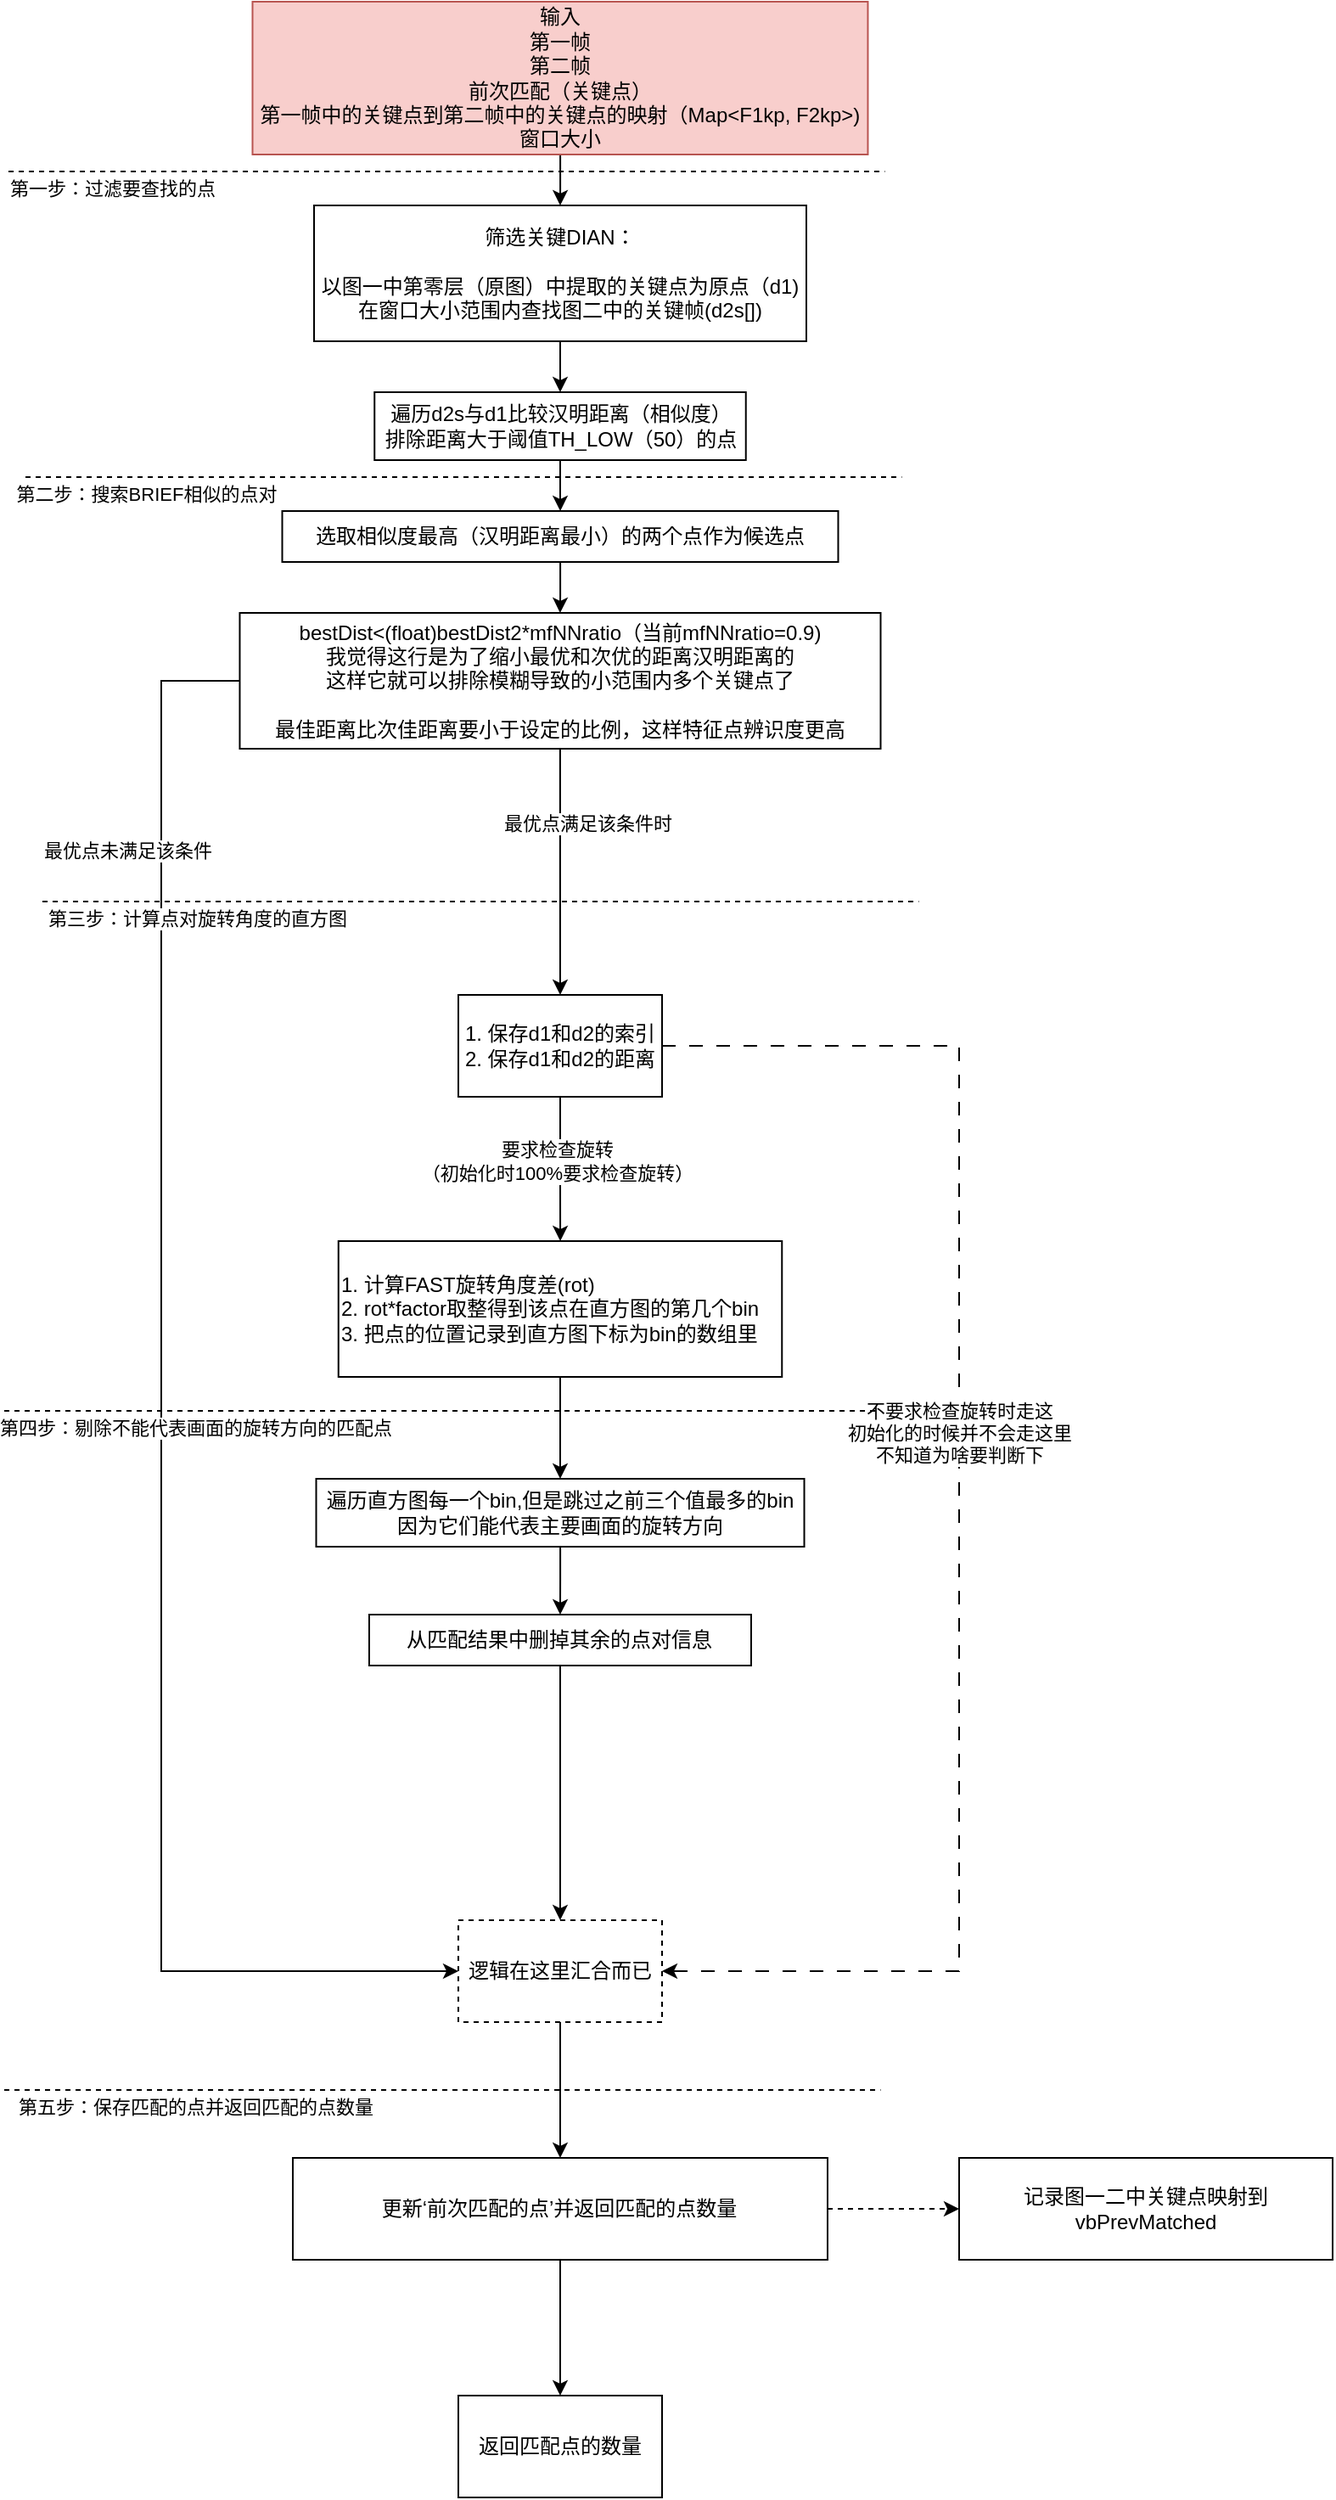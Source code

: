 <mxfile version="24.4.3" type="google" pages="14">
  <diagram id="Zna1pg1syEr-Q3HothQa" name="查找可以用于初始化的点">
    <mxGraphModel dx="2044" dy="591" grid="1" gridSize="10" guides="1" tooltips="1" connect="1" arrows="1" fold="1" page="1" pageScale="1" pageWidth="827" pageHeight="1169" math="0" shadow="0">
      <root>
        <mxCell id="0" />
        <mxCell id="1" parent="0" />
        <mxCell id="KGZs2B6m9ob6LZXt_sZy-3" value="" style="edgeStyle=orthogonalEdgeStyle;rounded=0;orthogonalLoop=1;jettySize=auto;html=1;" parent="1" source="KGZs2B6m9ob6LZXt_sZy-1" target="KGZs2B6m9ob6LZXt_sZy-5" edge="1">
          <mxGeometry relative="1" as="geometry">
            <mxPoint x="55" y="185" as="targetPoint" />
          </mxGeometry>
        </mxCell>
        <mxCell id="KGZs2B6m9ob6LZXt_sZy-1" value="输入&lt;br&gt;第一帧&lt;br&gt;第二帧&lt;br&gt;前次匹配（关键点）&lt;br&gt;第一帧中的关键点到第二帧中的关键点的映射（Map&amp;lt;F1kp, F2kp&amp;gt;)&lt;br&gt;&lt;div style=&quot;&quot;&gt;&lt;span style=&quot;background-color: initial;&quot;&gt;窗口大小&lt;/span&gt;&lt;/div&gt;" style="rounded=0;whiteSpace=wrap;html=1;align=center;fillColor=#f8cecc;strokeColor=#b85450;" parent="1" vertex="1">
          <mxGeometry x="-126.25" width="362.49" height="90" as="geometry" />
        </mxCell>
        <mxCell id="KGZs2B6m9ob6LZXt_sZy-7" value="" style="edgeStyle=orthogonalEdgeStyle;rounded=0;orthogonalLoop=1;jettySize=auto;html=1;" parent="1" source="KGZs2B6m9ob6LZXt_sZy-5" target="KGZs2B6m9ob6LZXt_sZy-6" edge="1">
          <mxGeometry relative="1" as="geometry" />
        </mxCell>
        <mxCell id="KGZs2B6m9ob6LZXt_sZy-5" value="筛选关键DIAN：&lt;br&gt;&lt;br&gt;以图一中第零层（原图）中提取的关键点为原点（d1)&lt;br&gt;在窗口大小范围内查找图二中的关键帧(d2s[])" style="rounded=0;whiteSpace=wrap;html=1;" parent="1" vertex="1">
          <mxGeometry x="-90" y="120" width="290" height="80" as="geometry" />
        </mxCell>
        <mxCell id="KGZs2B6m9ob6LZXt_sZy-9" value="" style="edgeStyle=orthogonalEdgeStyle;rounded=0;orthogonalLoop=1;jettySize=auto;html=1;" parent="1" source="KGZs2B6m9ob6LZXt_sZy-6" target="KGZs2B6m9ob6LZXt_sZy-8" edge="1">
          <mxGeometry relative="1" as="geometry" />
        </mxCell>
        <mxCell id="KGZs2B6m9ob6LZXt_sZy-6" value="遍历d2s与d1比较汉明距离（相似度）&lt;br&gt;排除距离大于阈值TH_LOW（50）的点" style="whiteSpace=wrap;html=1;rounded=0;" parent="1" vertex="1">
          <mxGeometry x="-54.38" y="230" width="218.75" height="40" as="geometry" />
        </mxCell>
        <mxCell id="KGZs2B6m9ob6LZXt_sZy-11" value="" style="edgeStyle=orthogonalEdgeStyle;rounded=0;orthogonalLoop=1;jettySize=auto;html=1;" parent="1" source="KGZs2B6m9ob6LZXt_sZy-8" target="KGZs2B6m9ob6LZXt_sZy-10" edge="1">
          <mxGeometry relative="1" as="geometry" />
        </mxCell>
        <mxCell id="KGZs2B6m9ob6LZXt_sZy-8" value="选取相似度最高（汉明距离最小）的两个点作为候选点" style="whiteSpace=wrap;html=1;rounded=0;" parent="1" vertex="1">
          <mxGeometry x="-108.75" y="300" width="327.5" height="30" as="geometry" />
        </mxCell>
        <mxCell id="KGZs2B6m9ob6LZXt_sZy-13" value="" style="edgeStyle=orthogonalEdgeStyle;rounded=0;orthogonalLoop=1;jettySize=auto;html=1;exitX=0;exitY=0.5;exitDx=0;exitDy=0;entryX=0;entryY=0.5;entryDx=0;entryDy=0;" parent="1" source="KGZs2B6m9ob6LZXt_sZy-10" target="KGZs2B6m9ob6LZXt_sZy-12" edge="1">
          <mxGeometry relative="1" as="geometry">
            <Array as="points">
              <mxPoint x="-180" y="400" />
              <mxPoint x="-180" y="1160" />
            </Array>
          </mxGeometry>
        </mxCell>
        <mxCell id="KGZs2B6m9ob6LZXt_sZy-17" value="最优点未满足该条件" style="edgeLabel;html=1;align=center;verticalAlign=middle;resizable=0;points=[];" parent="KGZs2B6m9ob6LZXt_sZy-13" vertex="1" connectable="0">
          <mxGeometry x="0.001" relative="1" as="geometry">
            <mxPoint x="-20" y="-345" as="offset" />
          </mxGeometry>
        </mxCell>
        <mxCell id="KGZs2B6m9ob6LZXt_sZy-15" value="" style="edgeStyle=orthogonalEdgeStyle;rounded=0;orthogonalLoop=1;jettySize=auto;html=1;" parent="1" source="KGZs2B6m9ob6LZXt_sZy-10" target="KGZs2B6m9ob6LZXt_sZy-14" edge="1">
          <mxGeometry relative="1" as="geometry" />
        </mxCell>
        <mxCell id="KGZs2B6m9ob6LZXt_sZy-16" value="最优点满足该条件时" style="edgeLabel;html=1;align=center;verticalAlign=middle;resizable=0;points=[];" parent="KGZs2B6m9ob6LZXt_sZy-15" vertex="1" connectable="0">
          <mxGeometry x="-0.391" y="1" relative="1" as="geometry">
            <mxPoint x="15" as="offset" />
          </mxGeometry>
        </mxCell>
        <mxCell id="KGZs2B6m9ob6LZXt_sZy-10" value="bestDist&amp;lt;(float)bestDist2*mfNNratio（当前mfNNratio=0.9)&lt;br&gt;我觉得这行是为了缩小最优和次优的距离汉明距离的&lt;br&gt;这样它就可以排除模糊导致的小范围内多个关键点了&lt;br&gt;&lt;br&gt;最佳距离比次佳距离要小于设定的比例，这样特征点辨识度更高" style="whiteSpace=wrap;html=1;rounded=0;" parent="1" vertex="1">
          <mxGeometry x="-133.76" y="360" width="377.51" height="80" as="geometry" />
        </mxCell>
        <mxCell id="KGZs2B6m9ob6LZXt_sZy-29" value="" style="edgeStyle=orthogonalEdgeStyle;rounded=0;orthogonalLoop=1;jettySize=auto;html=1;" parent="1" source="KGZs2B6m9ob6LZXt_sZy-12" target="KGZs2B6m9ob6LZXt_sZy-28" edge="1">
          <mxGeometry relative="1" as="geometry" />
        </mxCell>
        <mxCell id="KGZs2B6m9ob6LZXt_sZy-12" value="逻辑在这里汇合而已" style="whiteSpace=wrap;html=1;rounded=0;dashed=1;" parent="1" vertex="1">
          <mxGeometry x="-5.005" y="1130" width="120" height="60" as="geometry" />
        </mxCell>
        <mxCell id="KGZs2B6m9ob6LZXt_sZy-23" style="edgeStyle=orthogonalEdgeStyle;rounded=0;orthogonalLoop=1;jettySize=auto;html=1;" parent="1" source="KGZs2B6m9ob6LZXt_sZy-14" target="KGZs2B6m9ob6LZXt_sZy-19" edge="1">
          <mxGeometry relative="1" as="geometry" />
        </mxCell>
        <mxCell id="KGZs2B6m9ob6LZXt_sZy-25" value="要求检查旋转&lt;br&gt;（初始化时100%要求检查旋转）" style="edgeLabel;html=1;align=center;verticalAlign=middle;resizable=0;points=[];" parent="KGZs2B6m9ob6LZXt_sZy-23" vertex="1" connectable="0">
          <mxGeometry x="-0.116" y="-2" relative="1" as="geometry">
            <mxPoint as="offset" />
          </mxGeometry>
        </mxCell>
        <mxCell id="KGZs2B6m9ob6LZXt_sZy-26" style="edgeStyle=orthogonalEdgeStyle;rounded=0;orthogonalLoop=1;jettySize=auto;html=1;entryX=1;entryY=0.5;entryDx=0;entryDy=0;exitX=1;exitY=0.5;exitDx=0;exitDy=0;dashed=1;dashPattern=8 8;" parent="1" source="KGZs2B6m9ob6LZXt_sZy-14" target="KGZs2B6m9ob6LZXt_sZy-12" edge="1">
          <mxGeometry relative="1" as="geometry">
            <Array as="points">
              <mxPoint x="290" y="615" />
              <mxPoint x="290" y="1160" />
            </Array>
          </mxGeometry>
        </mxCell>
        <mxCell id="KGZs2B6m9ob6LZXt_sZy-27" value="不要求检查旋转时走这&lt;br&gt;初始化的时候并不会走这里&lt;br&gt;不知道为啥要判断下" style="edgeLabel;html=1;align=center;verticalAlign=middle;resizable=0;points=[];" parent="KGZs2B6m9ob6LZXt_sZy-26" vertex="1" connectable="0">
          <mxGeometry x="-0.101" relative="1" as="geometry">
            <mxPoint as="offset" />
          </mxGeometry>
        </mxCell>
        <mxCell id="KGZs2B6m9ob6LZXt_sZy-14" value="1. 保存d1和d2的索引&lt;br&gt;&lt;div style=&quot;&quot;&gt;&lt;span style=&quot;background-color: initial;&quot;&gt;2. 保存d1和d2的距离&lt;/span&gt;&lt;/div&gt;" style="whiteSpace=wrap;html=1;rounded=0;align=center;" parent="1" vertex="1">
          <mxGeometry x="-5.005" y="585" width="120" height="60" as="geometry" />
        </mxCell>
        <mxCell id="KGZs2B6m9ob6LZXt_sZy-31" style="edgeStyle=orthogonalEdgeStyle;rounded=0;orthogonalLoop=1;jettySize=auto;html=1;" parent="1" source="KGZs2B6m9ob6LZXt_sZy-19" target="KGZs2B6m9ob6LZXt_sZy-43" edge="1">
          <mxGeometry relative="1" as="geometry">
            <mxPoint x="55.034" y="870" as="targetPoint" />
          </mxGeometry>
        </mxCell>
        <mxCell id="KGZs2B6m9ob6LZXt_sZy-19" value="1. 计算FAST旋转角度差(rot)&lt;br&gt;&lt;div style=&quot;&quot;&gt;&lt;span style=&quot;background-color: initial;&quot;&gt;2. rot*factor取整得到该点在直方图的第几个bin&lt;/span&gt;&lt;/div&gt;&lt;div style=&quot;&quot;&gt;&lt;span style=&quot;background-color: initial;&quot;&gt;3. 把点的位置记录到直方图下标为bin的数组里&lt;/span&gt;&lt;/div&gt;" style="whiteSpace=wrap;html=1;align=left;rounded=0;" parent="1" vertex="1">
          <mxGeometry x="-75.62" y="730" width="261.25" height="80" as="geometry" />
        </mxCell>
        <mxCell id="KGZs2B6m9ob6LZXt_sZy-52" value="" style="edgeStyle=orthogonalEdgeStyle;rounded=0;orthogonalLoop=1;jettySize=auto;html=1;dashed=1;" parent="1" source="KGZs2B6m9ob6LZXt_sZy-28" target="KGZs2B6m9ob6LZXt_sZy-51" edge="1">
          <mxGeometry relative="1" as="geometry" />
        </mxCell>
        <mxCell id="KGZs2B6m9ob6LZXt_sZy-54" value="" style="edgeStyle=orthogonalEdgeStyle;rounded=0;orthogonalLoop=1;jettySize=auto;html=1;" parent="1" source="KGZs2B6m9ob6LZXt_sZy-28" target="KGZs2B6m9ob6LZXt_sZy-53" edge="1">
          <mxGeometry relative="1" as="geometry" />
        </mxCell>
        <mxCell id="KGZs2B6m9ob6LZXt_sZy-28" value="更新‘前次匹配的点’并返回匹配的点数量" style="whiteSpace=wrap;html=1;rounded=0;" parent="1" vertex="1">
          <mxGeometry x="-102.51" y="1270" width="315.01" height="60" as="geometry" />
        </mxCell>
        <mxCell id="KGZs2B6m9ob6LZXt_sZy-34" value="" style="endArrow=none;dashed=1;html=1;rounded=0;" parent="1" edge="1">
          <mxGeometry width="50" height="50" relative="1" as="geometry">
            <mxPoint x="-270" y="100" as="sourcePoint" />
            <mxPoint x="246.24" y="100" as="targetPoint" />
          </mxGeometry>
        </mxCell>
        <mxCell id="KGZs2B6m9ob6LZXt_sZy-36" value="第一步：过滤要查找的点" style="edgeLabel;html=1;align=center;verticalAlign=middle;resizable=0;points=[];" parent="KGZs2B6m9ob6LZXt_sZy-34" vertex="1" connectable="0">
          <mxGeometry x="-0.734" y="1" relative="1" as="geometry">
            <mxPoint x="-8" y="11" as="offset" />
          </mxGeometry>
        </mxCell>
        <mxCell id="KGZs2B6m9ob6LZXt_sZy-37" value="" style="endArrow=none;dashed=1;html=1;rounded=0;" parent="1" edge="1">
          <mxGeometry width="50" height="50" relative="1" as="geometry">
            <mxPoint x="-260" y="280" as="sourcePoint" />
            <mxPoint x="256.24" y="280" as="targetPoint" />
          </mxGeometry>
        </mxCell>
        <mxCell id="KGZs2B6m9ob6LZXt_sZy-38" value="第二步：搜索BRIEF相似的点对" style="edgeLabel;html=1;align=center;verticalAlign=middle;resizable=0;points=[];" parent="KGZs2B6m9ob6LZXt_sZy-37" vertex="1" connectable="0">
          <mxGeometry x="-0.734" y="1" relative="1" as="geometry">
            <mxPoint x="2" y="11" as="offset" />
          </mxGeometry>
        </mxCell>
        <mxCell id="KGZs2B6m9ob6LZXt_sZy-39" value="" style="endArrow=none;dashed=1;html=1;rounded=0;" parent="1" edge="1">
          <mxGeometry width="50" height="50" relative="1" as="geometry">
            <mxPoint x="-250" y="530" as="sourcePoint" />
            <mxPoint x="266.24" y="530" as="targetPoint" />
          </mxGeometry>
        </mxCell>
        <mxCell id="KGZs2B6m9ob6LZXt_sZy-40" value="第三步：计算点对旋转角度的直方图" style="edgeLabel;html=1;align=center;verticalAlign=middle;resizable=0;points=[];" parent="KGZs2B6m9ob6LZXt_sZy-39" vertex="1" connectable="0">
          <mxGeometry x="-0.734" y="1" relative="1" as="geometry">
            <mxPoint x="22" y="11" as="offset" />
          </mxGeometry>
        </mxCell>
        <mxCell id="KGZs2B6m9ob6LZXt_sZy-41" value="" style="endArrow=none;dashed=1;html=1;rounded=0;" parent="1" edge="1">
          <mxGeometry width="50" height="50" relative="1" as="geometry">
            <mxPoint x="-272.49" y="830" as="sourcePoint" />
            <mxPoint x="243.75" y="830" as="targetPoint" />
          </mxGeometry>
        </mxCell>
        <mxCell id="KGZs2B6m9ob6LZXt_sZy-42" value="第四步：剔除不能代表画面的旋转方向的匹配点" style="edgeLabel;html=1;align=center;verticalAlign=middle;resizable=0;points=[];" parent="KGZs2B6m9ob6LZXt_sZy-41" vertex="1" connectable="0">
          <mxGeometry x="-0.734" y="1" relative="1" as="geometry">
            <mxPoint x="44" y="11" as="offset" />
          </mxGeometry>
        </mxCell>
        <mxCell id="KGZs2B6m9ob6LZXt_sZy-46" value="" style="edgeStyle=orthogonalEdgeStyle;rounded=0;orthogonalLoop=1;jettySize=auto;html=1;" parent="1" source="KGZs2B6m9ob6LZXt_sZy-43" target="KGZs2B6m9ob6LZXt_sZy-45" edge="1">
          <mxGeometry relative="1" as="geometry" />
        </mxCell>
        <mxCell id="KGZs2B6m9ob6LZXt_sZy-43" value="遍历直方图每一个bin,但是跳过之前三个值最多的bin&lt;br&gt;因为它们能代表主要画面的旋转方向" style="whiteSpace=wrap;html=1;" parent="1" vertex="1">
          <mxGeometry x="-88.75" y="870" width="287.51" height="40" as="geometry" />
        </mxCell>
        <mxCell id="KGZs2B6m9ob6LZXt_sZy-48" style="edgeStyle=orthogonalEdgeStyle;rounded=0;orthogonalLoop=1;jettySize=auto;html=1;" parent="1" source="KGZs2B6m9ob6LZXt_sZy-45" target="KGZs2B6m9ob6LZXt_sZy-12" edge="1">
          <mxGeometry relative="1" as="geometry" />
        </mxCell>
        <mxCell id="KGZs2B6m9ob6LZXt_sZy-45" value="从匹配结果中删掉其余的点对信息" style="whiteSpace=wrap;html=1;" parent="1" vertex="1">
          <mxGeometry x="-57.51" y="950" width="225" height="30" as="geometry" />
        </mxCell>
        <mxCell id="KGZs2B6m9ob6LZXt_sZy-49" value="" style="endArrow=none;dashed=1;html=1;rounded=0;" parent="1" edge="1">
          <mxGeometry width="50" height="50" relative="1" as="geometry">
            <mxPoint x="-272.49" y="1230" as="sourcePoint" />
            <mxPoint x="243.75" y="1230" as="targetPoint" />
          </mxGeometry>
        </mxCell>
        <mxCell id="KGZs2B6m9ob6LZXt_sZy-50" value="第五步：保存匹配的点并返回匹配的点数量" style="edgeLabel;html=1;align=center;verticalAlign=middle;resizable=0;points=[];" parent="KGZs2B6m9ob6LZXt_sZy-49" vertex="1" connectable="0">
          <mxGeometry x="-0.734" y="1" relative="1" as="geometry">
            <mxPoint x="44" y="11" as="offset" />
          </mxGeometry>
        </mxCell>
        <mxCell id="KGZs2B6m9ob6LZXt_sZy-51" value="记录图一二中关键点映射到vbPrevMatched" style="whiteSpace=wrap;html=1;rounded=0;" parent="1" vertex="1">
          <mxGeometry x="290" y="1270" width="220.01" height="60" as="geometry" />
        </mxCell>
        <mxCell id="KGZs2B6m9ob6LZXt_sZy-53" value="返回匹配点的数量" style="whiteSpace=wrap;html=1;rounded=0;" parent="1" vertex="1">
          <mxGeometry x="-5.005" y="1410" width="120" height="60" as="geometry" />
        </mxCell>
      </root>
    </mxGraphModel>
  </diagram>
  <diagram id="GgXZyBEcIRX4ej0pfAU6" name="使用参数进行初始化">
    <mxGraphModel grid="1" page="1" gridSize="10" guides="1" tooltips="1" connect="1" arrows="1" fold="1" pageScale="1" pageWidth="827" pageHeight="1169" math="1" shadow="0">
      <root>
        <mxCell id="0" />
        <mxCell id="1" parent="0" />
        <mxCell id="9PKdKvoF2Fm4P4-F3FBB-1" value="" style="whiteSpace=wrap;html=1;" vertex="1" parent="1">
          <mxGeometry x="181" y="350" width="492" height="350" as="geometry" />
        </mxCell>
        <mxCell id="qxeEJ8WlhAHfGf8AdMdk-2" value="" style="edgeStyle=orthogonalEdgeStyle;rounded=0;orthogonalLoop=1;jettySize=auto;html=1;" edge="1" parent="1" source="TSAWa0QXM_vLrnYjIfEB-1" target="qxeEJ8WlhAHfGf8AdMdk-1">
          <mxGeometry relative="1" as="geometry" />
        </mxCell>
        <mxCell id="TSAWa0QXM_vLrnYjIfEB-1" value="&lt;div&gt;mpInitializer-&amp;gt;Initialize()&lt;br&gt;&lt;/div&gt;当前帧&lt;br&gt;初始化匹配结果&lt;br&gt;Rcw 相机旋转矩阵&lt;br&gt;tcw 相机位移矩阵&lt;br&gt;mvIniP3D 三维点云&lt;br&gt;vbTriangulated 成功三角化的点" style="whiteSpace=wrap;html=1;align=center;horizontal=1;verticalAlign=top;fillColor=#f8cecc;strokeColor=#b85450;" vertex="1" parent="1">
          <mxGeometry x="263" y="60" width="300" height="110" as="geometry" />
        </mxCell>
        <mxCell id="xAJfOw0k_jFazPzEEgKs-2" value="" style="edgeStyle=orthogonalEdgeStyle;rounded=0;orthogonalLoop=1;jettySize=auto;html=1;" edge="1" parent="1" source="qxeEJ8WlhAHfGf8AdMdk-1" target="xAJfOw0k_jFazPzEEgKs-1">
          <mxGeometry relative="1" as="geometry" />
        </mxCell>
        <mxCell id="qxeEJ8WlhAHfGf8AdMdk-1" value="遍历vMatches12(图1中关键点在图2中的匹配、初始化匹配结果)&lt;br&gt;如果有匹配则添加到mvMatches12中并设置flag(mvbMatched1)&lt;br&gt;这一步应该是清理结果中未匹配到的点，以便后续使用" style="whiteSpace=wrap;html=1;align=center;verticalAlign=middle;" vertex="1" parent="1">
          <mxGeometry x="223" y="210" width="380" height="60" as="geometry" />
        </mxCell>
        <mxCell id="xAJfOw0k_jFazPzEEgKs-4" value="" style="edgeStyle=orthogonalEdgeStyle;rounded=0;orthogonalLoop=1;jettySize=auto;html=1;" edge="1" parent="1" source="xAJfOw0k_jFazPzEEgKs-1" target="xAJfOw0k_jFazPzEEgKs-3">
          <mxGeometry relative="1" as="geometry" />
        </mxCell>
        <mxCell id="xAJfOw0k_jFazPzEEgKs-1" value="记录N=匹配到的点数量&lt;br&gt;并创建一个内容为0..(N-1)的数组vAllIndices" style="whiteSpace=wrap;html=1;" vertex="1" parent="1">
          <mxGeometry x="288.625" y="300" width="248.75" height="40" as="geometry" />
        </mxCell>
        <mxCell id="xAJfOw0k_jFazPzEEgKs-6" value="" style="edgeStyle=orthogonalEdgeStyle;rounded=0;orthogonalLoop=1;jettySize=auto;html=1;" edge="1" parent="1" source="xAJfOw0k_jFazPzEEgKs-3" target="xAJfOw0k_jFazPzEEgKs-5">
          <mxGeometry relative="1" as="geometry" />
        </mxCell>
        <mxCell id="zaoTA45oqnfUPlISrXtl-4" value="" style="edgeStyle=none;curved=1;rounded=0;orthogonalLoop=1;jettySize=auto;html=1;fontSize=12;startSize=8;endSize=8;" edge="1" parent="1" source="xAJfOw0k_jFazPzEEgKs-5" target="zaoTA45oqnfUPlISrXtl-3">
          <mxGeometry relative="1" as="geometry" />
        </mxCell>
        <mxCell id="xAJfOw0k_jFazPzEEgKs-3" value="创建个二维数组mvSets用来存RANSAC迭代&lt;div&gt;shape=(mMaxIterations=200,8)&lt;/div&gt;" style="whiteSpace=wrap;html=1;" vertex="1" parent="1">
          <mxGeometry x="285.25" y="370" width="255.5" height="40" as="geometry" />
        </mxCell>
        <mxCell id="xAJfOw0k_jFazPzEEgKs-5" value="设置个随机数种子" style="whiteSpace=wrap;html=1;dashed=1;" vertex="1" parent="1">
          <mxGeometry x="353" y="430" width="120" height="20" as="geometry" />
        </mxCell>
        <mxCell id="zaoTA45oqnfUPlISrXtl-8" value="" style="edgeStyle=orthogonalEdgeStyle;rounded=0;orthogonalLoop=1;jettySize=auto;html=1;fontSize=12;startSize=8;endSize=8;" edge="1" parent="1" source="zaoTA45oqnfUPlISrXtl-3" target="zaoTA45oqnfUPlISrXtl-7">
          <mxGeometry relative="1" as="geometry" />
        </mxCell>
        <mxCell id="zaoTA45oqnfUPlISrXtl-3" value="打乱range(0...7)以创建RANSAC迭代使用的数据&lt;div&gt;执行mMaxIterations=200次&lt;/div&gt;" style="whiteSpace=wrap;html=1;" vertex="1" parent="1">
          <mxGeometry x="221.75" y="480" width="382.5" height="40" as="geometry" />
        </mxCell>
        <mxCell id="kpq3J_6veMhd-plaaJt--2" value="" style="edgeStyle=orthogonalEdgeStyle;rounded=0;orthogonalLoop=1;jettySize=auto;html=1;fontSize=12;startSize=8;endSize=8;exitX=0.5;exitY=1;exitDx=0;exitDy=0;" edge="1" parent="1" source="zaoTA45oqnfUPlISrXtl-7" target="kpq3J_6veMhd-plaaJt--1">
          <mxGeometry relative="1" as="geometry">
            <Array as="points">
              <mxPoint x="301" y="660" />
              <mxPoint x="301" y="690" />
              <mxPoint x="413" y="690" />
            </Array>
          </mxGeometry>
        </mxCell>
        <UserObject label="FindHomography&lt;div&gt;score: \(S_H\)&lt;/div&gt;" link="data:page/id,eGk2S7Va283MtGseAvHp" id="zaoTA45oqnfUPlISrXtl-7">
          <mxCell style="whiteSpace=wrap;html=1;fillColor=#dae8fc;strokeColor=#6c8ebf;" vertex="1" parent="1">
            <mxGeometry x="233" y="600" width="120" height="60" as="geometry" />
          </mxCell>
        </UserObject>
        <mxCell id="kpq3J_6veMhd-plaaJt--3" style="edgeStyle=orthogonalEdgeStyle;rounded=0;orthogonalLoop=1;jettySize=auto;html=1;fontSize=12;startSize=8;endSize=8;exitX=0.5;exitY=1;exitDx=0;exitDy=0;" edge="1" parent="1" source="MvpxITq1D1TTZtllLFGb-1" target="kpq3J_6veMhd-plaaJt--1">
          <mxGeometry relative="1" as="geometry" />
        </mxCell>
        <UserObject label="FindFundamental&lt;div&gt;score: \(S_F\)&lt;br&gt;&lt;/div&gt;" link="data:page/id,yl35L6kg3eYYp96YjXPv" id="MvpxITq1D1TTZtllLFGb-1">
          <mxCell style="whiteSpace=wrap;html=1;fillColor=#dae8fc;strokeColor=#6c8ebf;" vertex="1" parent="1">
            <mxGeometry x="473" y="600" width="120" height="60" as="geometry" />
          </mxCell>
        </UserObject>
        <mxCell id="MvpxITq1D1TTZtllLFGb-3" value="" style="edgeStyle=orthogonalEdgeStyle;rounded=0;orthogonalLoop=1;jettySize=auto;html=1;fontSize=12;startSize=8;endSize=8;" edge="1" parent="1" source="zaoTA45oqnfUPlISrXtl-3" target="MvpxITq1D1TTZtllLFGb-1">
          <mxGeometry relative="1" as="geometry">
            <mxPoint x="424" y="530" as="sourcePoint" />
            <mxPoint x="293" y="590" as="targetPoint" />
          </mxGeometry>
        </mxCell>
        <mxCell id="xv0-iKG5emcxXvxn6ZjE-2" value="" style="edgeStyle=none;curved=1;rounded=0;orthogonalLoop=1;jettySize=auto;html=1;fontSize=12;startSize=8;endSize=8;" edge="1" parent="1" source="kpq3J_6veMhd-plaaJt--1" target="xv0-iKG5emcxXvxn6ZjE-1">
          <mxGeometry relative="1" as="geometry" />
        </mxCell>
        <mxCell id="kpq3J_6veMhd-plaaJt--1" value="计算置信度&#xa;\(R=S_H/(S_H+S_F)\)" style="whiteSpace=wrap;" vertex="1" parent="1">
          <mxGeometry x="308" y="720" width="210" height="40" as="geometry" />
        </mxCell>
        <mxCell id="zjlW_-P_1ItnkUCdQd20-2" value="" style="edgeStyle=orthogonalEdgeStyle;rounded=0;orthogonalLoop=1;jettySize=auto;html=1;fontSize=12;startSize=8;endSize=8;" edge="1" parent="1" source="xv0-iKG5emcxXvxn6ZjE-1" target="zjlW_-P_1ItnkUCdQd20-3">
          <mxGeometry relative="1" as="geometry">
            <mxPoint x="315" y="970" as="targetPoint" />
          </mxGeometry>
        </mxCell>
        <mxCell id="k5tuz3bb94qEK7UcHpPG-1" value="R &amp;gt; 0.4" style="edgeLabel;html=1;align=center;verticalAlign=middle;resizable=0;points=[];fontSize=12;" connectable="0" vertex="1" parent="zjlW_-P_1ItnkUCdQd20-2">
          <mxGeometry x="0.355" y="-1" relative="1" as="geometry">
            <mxPoint x="23" as="offset" />
          </mxGeometry>
        </mxCell>
        <mxCell id="zjlW_-P_1ItnkUCdQd20-5" style="edgeStyle=orthogonalEdgeStyle;rounded=0;orthogonalLoop=1;jettySize=auto;html=1;fontSize=12;startSize=8;endSize=8;" edge="1" parent="1" source="xv0-iKG5emcxXvxn6ZjE-1" target="zjlW_-P_1ItnkUCdQd20-4">
          <mxGeometry relative="1" as="geometry" />
        </mxCell>
        <mxCell id="k5tuz3bb94qEK7UcHpPG-2" value="else" style="edgeLabel;html=1;align=center;verticalAlign=middle;resizable=0;points=[];fontSize=12;" connectable="0" vertex="1" parent="zjlW_-P_1ItnkUCdQd20-5">
          <mxGeometry x="0.005" y="1" relative="1" as="geometry">
            <mxPoint as="offset" />
          </mxGeometry>
        </mxCell>
        <mxCell id="xv0-iKG5emcxXvxn6ZjE-1" value="根据R决定选择使用Homograph还是Fundamental重建" style="whiteSpace=wrap;html=1;" vertex="1" parent="1">
          <mxGeometry x="234" y="800" width="358" height="60" as="geometry" />
        </mxCell>
        <mxCell id="IuVzDurwz6KELytnAoE3-3" style="edgeStyle=orthogonalEdgeStyle;rounded=0;orthogonalLoop=1;jettySize=auto;html=1;fontSize=12;startSize=8;endSize=8;" edge="1" parent="1" source="zjlW_-P_1ItnkUCdQd20-3" target="6TxDTC-ds-RyO63Id4nb-5">
          <mxGeometry relative="1" as="geometry">
            <mxPoint x="415" y="1040" as="targetPoint" />
          </mxGeometry>
        </mxCell>
        <mxCell id="zjlW_-P_1ItnkUCdQd20-3" value="ReconstructH" style="whiteSpace=wrap;html=1;" vertex="1" parent="1">
          <mxGeometry x="234" y="940" width="120" height="60" as="geometry" />
        </mxCell>
        <mxCell id="IuVzDurwz6KELytnAoE3-4" style="edgeStyle=orthogonalEdgeStyle;rounded=0;orthogonalLoop=1;jettySize=auto;html=1;fontSize=12;startSize=8;endSize=8;" edge="1" parent="1" source="zjlW_-P_1ItnkUCdQd20-4" target="6TxDTC-ds-RyO63Id4nb-5">
          <mxGeometry relative="1" as="geometry">
            <mxPoint x="601" y="1080" as="targetPoint" />
          </mxGeometry>
        </mxCell>
        <mxCell id="zjlW_-P_1ItnkUCdQd20-4" value="ReconstructF" style="whiteSpace=wrap;html=1;" vertex="1" parent="1">
          <mxGeometry x="472" y="940" width="120" height="60" as="geometry" />
        </mxCell>
        <mxCell id="uQgecxWNgdOUj00BsffL-2" value="" style="edgeStyle=none;curved=1;rounded=0;orthogonalLoop=1;jettySize=auto;html=1;fontSize=12;startSize=8;endSize=8;" edge="1" parent="1" source="6TxDTC-ds-RyO63Id4nb-4" target="uQgecxWNgdOUj00BsffL-1">
          <mxGeometry relative="1" as="geometry" />
        </mxCell>
        <mxCell id="6TxDTC-ds-RyO63Id4nb-4" value="&lt;div&gt;return&lt;/div&gt;tcw, Rcw, vP3D, vbTriangulated" style="whiteSpace=wrap;html=1;" vertex="1" parent="1">
          <mxGeometry x="250" y="1200" width="328" height="60" as="geometry" />
        </mxCell>
        <mxCell id="6TxDTC-ds-RyO63Id4nb-6" style="edgeStyle=none;curved=1;rounded=0;orthogonalLoop=1;jettySize=auto;html=1;fontSize=12;startSize=8;endSize=8;" edge="1" parent="1" source="6TxDTC-ds-RyO63Id4nb-5" target="6TxDTC-ds-RyO63Id4nb-4">
          <mxGeometry relative="1" as="geometry" />
        </mxCell>
        <mxCell id="6TxDTC-ds-RyO63Id4nb-7" value="Yes" style="edgeLabel;html=1;align=center;verticalAlign=middle;resizable=0;points=[];fontSize=12;" connectable="0" vertex="1" parent="6TxDTC-ds-RyO63Id4nb-6">
          <mxGeometry x="-0.327" y="-2" relative="1" as="geometry">
            <mxPoint as="offset" />
          </mxGeometry>
        </mxCell>
        <mxCell id="6TxDTC-ds-RyO63Id4nb-9" value="" style="edgeStyle=none;curved=1;rounded=0;orthogonalLoop=1;jettySize=auto;html=1;fontSize=12;startSize=8;endSize=8;" edge="1" parent="1" source="6TxDTC-ds-RyO63Id4nb-5" target="6TxDTC-ds-RyO63Id4nb-8">
          <mxGeometry relative="1" as="geometry" />
        </mxCell>
        <mxCell id="6TxDTC-ds-RyO63Id4nb-10" value="No" style="edgeLabel;html=1;align=center;verticalAlign=middle;resizable=0;points=[];fontSize=12;" connectable="0" vertex="1" parent="6TxDTC-ds-RyO63Id4nb-9">
          <mxGeometry x="-0.156" y="-1" relative="1" as="geometry">
            <mxPoint as="offset" />
          </mxGeometry>
        </mxCell>
        <mxCell id="6TxDTC-ds-RyO63Id4nb-5" value="success?" style="rhombus;whiteSpace=wrap;html=1;" vertex="1" parent="1">
          <mxGeometry x="374" y="1040" width="80" height="80" as="geometry" />
        </mxCell>
        <mxCell id="6TxDTC-ds-RyO63Id4nb-8" value="&lt;div&gt;return&lt;/div&gt;false" style="whiteSpace=wrap;html=1;" vertex="1" parent="1">
          <mxGeometry x="155" y="1050" width="120" height="60" as="geometry" />
        </mxCell>
        <mxCell id="uQgecxWNgdOUj00BsffL-4" value="" style="edgeStyle=none;curved=1;rounded=0;orthogonalLoop=1;jettySize=auto;html=1;fontSize=12;startSize=8;endSize=8;" edge="1" parent="1" source="uQgecxWNgdOUj00BsffL-1" target="uQgecxWNgdOUj00BsffL-3">
          <mxGeometry relative="1" as="geometry" />
        </mxCell>
        <mxCell id="uQgecxWNgdOUj00BsffL-1" value="loop over vMatches12(mvIniMatches)&lt;div&gt;mark all pair not triangulated as -1 and reduce nmatches by 1&lt;/div&gt;" style="whiteSpace=wrap;html=1;" vertex="1" parent="1">
          <mxGeometry x="231" y="1310" width="366" height="60" as="geometry" />
        </mxCell>
        <mxCell id="uQgecxWNgdOUj00BsffL-6" value="" style="edgeStyle=none;curved=1;rounded=0;orthogonalLoop=1;jettySize=auto;html=1;fontSize=12;startSize=8;endSize=8;" edge="1" parent="1" source="uQgecxWNgdOUj00BsffL-3" target="uQgecxWNgdOUj00BsffL-5">
          <mxGeometry relative="1" as="geometry" />
        </mxCell>
        <mxCell id="uQgecxWNgdOUj00BsffL-3" value="set frame pose&#xa;initFrame.pose = cv2.eye(4, 4, CV_32F)&#xa;&#xa;$$&#xa;\text{mCurrentFrame.pose} = T_{cw} = \begin{bmatrix}&#xa;R_{cw} &amp; t_{cw} \\&#xa;0 &amp; 1 \\&#xa;\end{bmatrix}&#xa;$$&#xa;&#xa;" style="whiteSpace=wrap;verticalAlign=middle;fontFamily=Concola;spacingTop=36;" vertex="1" parent="1">
          <mxGeometry x="248" y="1400" width="332" height="100" as="geometry" />
        </mxCell>
        <UserObject label="CreateInitialMapMonocular" link="data:page/id,YIpCLxuw2_HurSQzCV06" id="uQgecxWNgdOUj00BsffL-5">
          <mxCell style="whiteSpace=wrap;html=1;fontFamily=Concola;spacingTop=0;" vertex="1" parent="1">
            <mxGeometry x="290" y="1540" width="247" height="60" as="geometry" />
          </mxCell>
        </UserObject>
      </root>
    </mxGraphModel>
  </diagram>
  <diagram id="YIpCLxuw2_HurSQzCV06" name="MonocularInitialization">
    <mxGraphModel grid="1" page="1" gridSize="10" guides="1" tooltips="1" connect="1" arrows="1" fold="1" pageScale="1" pageWidth="827" pageHeight="1169" math="1" shadow="0">
      <root>
        <mxCell id="0" />
        <mxCell id="1" parent="0" />
        <mxCell id="coI8pJVecog2Mzk-ax_8-3" value="" style="edgeStyle=none;curved=1;rounded=0;orthogonalLoop=1;jettySize=auto;html=1;fontSize=12;startSize=8;endSize=8;" edge="1" parent="1" source="coI8pJVecog2Mzk-ax_8-1" target="coI8pJVecog2Mzk-ax_8-2">
          <mxGeometry relative="1" as="geometry" />
        </mxCell>
        <mxCell id="coI8pJVecog2Mzk-ax_8-1" value="CreateInitialMapMonocular" style="whiteSpace=wrap;html=1;" vertex="1" parent="1">
          <mxGeometry width="170" height="40" as="geometry" />
        </mxCell>
        <mxCell id="coI8pJVecog2Mzk-ax_8-5" value="" style="edgeStyle=none;curved=1;rounded=0;orthogonalLoop=1;jettySize=auto;html=1;fontSize=12;startSize=8;endSize=8;" edge="1" parent="1" source="coI8pJVecog2Mzk-ax_8-2" target="coI8pJVecog2Mzk-ax_8-4">
          <mxGeometry relative="1" as="geometry" />
        </mxCell>
        <mxCell id="coI8pJVecog2Mzk-ax_8-2" value="&lt;div style=&quot;font-size: 9px;&quot;&gt;&amp;nbsp; &amp;nbsp; KeyFrame* pKFini = new KeyFrame(mInitialFrame,mpMap,mpKeyFrameDB);&lt;/div&gt;&lt;div style=&quot;font-size: 9px;&quot;&gt;&amp;nbsp; &amp;nbsp; KeyFrame* pKFcur = new KeyFrame(mCurrentFrame,mpMap,mpKeyFrameDB);&lt;/div&gt;" style="whiteSpace=wrap;html=1;fontFamily=Concola;fontSize=9;" vertex="1" parent="1">
          <mxGeometry x="-107.5" y="70" width="385" height="40" as="geometry" />
        </mxCell>
        <mxCell id="coI8pJVecog2Mzk-ax_8-7" value="" style="edgeStyle=none;curved=1;rounded=0;orthogonalLoop=1;jettySize=auto;html=1;fontSize=12;startSize=8;endSize=8;" edge="1" parent="1" source="coI8pJVecog2Mzk-ax_8-4" target="coI8pJVecog2Mzk-ax_8-6">
          <mxGeometry relative="1" as="geometry" />
        </mxCell>
        <mxCell id="coI8pJVecog2Mzk-ax_8-4" value="compute BoW for both KF" style="whiteSpace=wrap;html=1;fontSize=9;fontFamily=Concola;" vertex="1" parent="1">
          <mxGeometry x="-17.5" y="140" width="205" height="30" as="geometry" />
        </mxCell>
        <mxCell id="coI8pJVecog2Mzk-ax_8-9" value="" style="edgeStyle=none;curved=1;rounded=0;orthogonalLoop=1;jettySize=auto;html=1;fontSize=12;startSize=8;endSize=8;" edge="1" parent="1" source="coI8pJVecog2Mzk-ax_8-6" target="coI8pJVecog2Mzk-ax_8-8">
          <mxGeometry relative="1" as="geometry" />
        </mxCell>
        <mxCell id="coI8pJVecog2Mzk-ax_8-6" value="Insert KF in to map" style="whiteSpace=wrap;html=1;fontSize=9;fontFamily=Concola;" vertex="1" parent="1">
          <mxGeometry x="25" y="200" width="120" height="40" as="geometry" />
        </mxCell>
        <mxCell id="OuAHmmvRuDLqGY4zX2SP-4" value="" style="edgeStyle=none;curved=1;rounded=0;orthogonalLoop=1;jettySize=auto;html=1;fontSize=12;startSize=8;endSize=8;" edge="1" parent="1" source="coI8pJVecog2Mzk-ax_8-8" target="OuAHmmvRuDLqGY4zX2SP-3">
          <mxGeometry relative="1" as="geometry" />
        </mxCell>
        <mxCell id="vpVXF7R1RbWZok7m5yvl-49" style="edgeStyle=none;curved=1;rounded=0;orthogonalLoop=1;jettySize=auto;html=1;fontSize=12;startSize=8;endSize=8;dashed=1;dashPattern=8 8;" edge="1" parent="1" source="coI8pJVecog2Mzk-ax_8-8" target="vpVXF7R1RbWZok7m5yvl-47">
          <mxGeometry relative="1" as="geometry" />
        </mxCell>
        <mxCell id="coI8pJVecog2Mzk-ax_8-8" value="loop over mvMatches12 on every element that not marked as &quot;not triangulated&quot;" style="whiteSpace=wrap;html=1;fontSize=9;fontFamily=Concola;" vertex="1" parent="1">
          <mxGeometry x="-2.5" y="270" width="175" height="60" as="geometry" />
        </mxCell>
        <mxCell id="vpVXF7R1RbWZok7m5yvl-2" value="" style="edgeStyle=none;curved=1;rounded=0;orthogonalLoop=1;jettySize=auto;html=1;fontSize=12;startSize=8;endSize=8;" edge="1" parent="1" source="OuAHmmvRuDLqGY4zX2SP-3" target="vpVXF7R1RbWZok7m5yvl-1">
          <mxGeometry relative="1" as="geometry" />
        </mxCell>
        <mxCell id="OuAHmmvRuDLqGY4zX2SP-3" value="worldPos =&amp;nbsp;mvIniP3D[i]" style="whiteSpace=wrap;html=1;fontSize=9;fontFamily=Concola;" vertex="1" parent="1">
          <mxGeometry x="399" y="285" width="120" height="30" as="geometry" />
        </mxCell>
        <mxCell id="vpVXF7R1RbWZok7m5yvl-4" value="" style="edgeStyle=none;curved=1;rounded=0;orthogonalLoop=1;jettySize=auto;html=1;fontSize=12;startSize=8;endSize=8;" edge="1" parent="1" source="vpVXF7R1RbWZok7m5yvl-1" target="vpVXF7R1RbWZok7m5yvl-3">
          <mxGeometry relative="1" as="geometry" />
        </mxCell>
        <mxCell id="vpVXF7R1RbWZok7m5yvl-1" value="create map point(pMP) with worldPos and KF of current frame by&lt;br&gt;&lt;br&gt;mWorldPos = worldPos&lt;div&gt;&lt;br&gt;mNormalVector =&amp;nbsp;\(\begin{bmatrix}&lt;br&gt;0 \\&lt;br&gt;0 \\&lt;br&gt;0 \\&lt;br&gt;\end{bmatrix}\)&lt;/div&gt;" style="whiteSpace=wrap;fontSize=9;fontFamily=Concola;html=1;" vertex="1" parent="1">
          <mxGeometry x="354" y="350" width="210" height="110" as="geometry" />
        </mxCell>
        <mxCell id="vpVXF7R1RbWZok7m5yvl-8" value="" style="edgeStyle=none;curved=1;rounded=0;orthogonalLoop=1;jettySize=auto;html=1;fontSize=12;startSize=8;endSize=8;" edge="1" parent="1" source="vpVXF7R1RbWZok7m5yvl-3" target="vpVXF7R1RbWZok7m5yvl-7">
          <mxGeometry relative="1" as="geometry" />
        </mxCell>
        <mxCell id="vpVXF7R1RbWZok7m5yvl-3" value="add both pKFini and pKFcurr to pMP&lt;div&gt;by&lt;/div&gt;&lt;div&gt;AddMapPoint(pMP.mvpMapPoints[i]=KF)&lt;br&gt;&lt;/div&gt;&lt;div&gt;AddObservation(this create a reversed map &quot;KF-&amp;gt;idx&quot;)&lt;br&gt;&lt;/div&gt;" style="whiteSpace=wrap;html=1;fontSize=9;fontFamily=Concola;verticalAlign=top;" vertex="1" parent="1">
          <mxGeometry x="339" y="490" width="240" height="60" as="geometry" />
        </mxCell>
        <mxCell id="vpVXF7R1RbWZok7m5yvl-46" value="" style="edgeStyle=none;curved=1;rounded=0;orthogonalLoop=1;jettySize=auto;html=1;fontSize=12;startSize=8;endSize=8;" edge="1" parent="1" source="vpVXF7R1RbWZok7m5yvl-32" target="vpVXF7R1RbWZok7m5yvl-45">
          <mxGeometry relative="1" as="geometry" />
        </mxCell>
        <mxCell id="vpVXF7R1RbWZok7m5yvl-32" value="&lt;font style=&quot;font-size: 16px;&quot;&gt;pMP.UpdateNormalAndDepth()&lt;/font&gt;" style="whiteSpace=wrap;html=1;fontSize=9;fontFamily=Concola;verticalAlign=top;resizable=1;" vertex="1" parent="1">
          <mxGeometry x="209" y="980" width="500" height="470" as="geometry" />
        </mxCell>
        <mxCell id="vpVXF7R1RbWZok7m5yvl-33" value="" style="edgeStyle=none;curved=1;rounded=0;orthogonalLoop=1;jettySize=auto;html=1;fontSize=12;startSize=8;endSize=8;" edge="1" parent="1" source="vpVXF7R1RbWZok7m5yvl-7" target="vpVXF7R1RbWZok7m5yvl-32">
          <mxGeometry relative="1" as="geometry" />
        </mxCell>
        <mxCell id="vpVXF7R1RbWZok7m5yvl-34" value="" style="group" connectable="0" vertex="1" parent="1">
          <mxGeometry x="210.25" y="585" width="497.5" height="350" as="geometry" />
        </mxCell>
        <mxCell id="vpVXF7R1RbWZok7m5yvl-7" value="&lt;font style=&quot;font-size: 15px;&quot;&gt;pMP.ComputeDistinctiveDescriptors()&lt;/font&gt;" style="whiteSpace=wrap;html=1;fontSize=9;fontFamily=Concola;verticalAlign=top;movable=1;resizable=1;rotatable=1;deletable=1;editable=1;locked=0;connectable=1;" vertex="1" parent="vpVXF7R1RbWZok7m5yvl-34">
          <mxGeometry width="497.5" height="350" as="geometry" />
        </mxCell>
        <mxCell id="vpVXF7R1RbWZok7m5yvl-13" value="" style="edgeStyle=none;curved=1;rounded=0;orthogonalLoop=1;jettySize=auto;html=1;fontSize=12;startSize=8;endSize=8;" edge="1" parent="vpVXF7R1RbWZok7m5yvl-34" source="vpVXF7R1RbWZok7m5yvl-9" target="vpVXF7R1RbWZok7m5yvl-12">
          <mxGeometry relative="1" as="geometry" />
        </mxCell>
        <mxCell id="vpVXF7R1RbWZok7m5yvl-9" value="copy&amp;nbsp;mObservations" style="rounded=0;whiteSpace=wrap;html=1;" vertex="1" parent="vpVXF7R1RbWZok7m5yvl-34">
          <mxGeometry x="112.5" y="50" width="120" height="60" as="geometry" />
        </mxCell>
        <mxCell id="vpVXF7R1RbWZok7m5yvl-15" value="" style="edgeStyle=none;curved=1;rounded=0;orthogonalLoop=1;jettySize=auto;html=1;fontSize=12;startSize=8;endSize=8;" edge="1" parent="vpVXF7R1RbWZok7m5yvl-34" source="vpVXF7R1RbWZok7m5yvl-12" target="vpVXF7R1RbWZok7m5yvl-14">
          <mxGeometry relative="1" as="geometry" />
        </mxCell>
        <mxCell id="vpVXF7R1RbWZok7m5yvl-19" value="Yes" style="edgeLabel;html=1;align=center;verticalAlign=middle;resizable=0;points=[];fontSize=12;" connectable="0" vertex="1" parent="vpVXF7R1RbWZok7m5yvl-15">
          <mxGeometry x="0.209" y="1" relative="1" as="geometry">
            <mxPoint x="-17" y="1" as="offset" />
          </mxGeometry>
        </mxCell>
        <mxCell id="vpVXF7R1RbWZok7m5yvl-17" value="" style="edgeStyle=none;curved=1;rounded=0;orthogonalLoop=1;jettySize=auto;html=1;fontSize=12;startSize=8;endSize=8;" edge="1" parent="vpVXF7R1RbWZok7m5yvl-34" source="vpVXF7R1RbWZok7m5yvl-12" target="vpVXF7R1RbWZok7m5yvl-21">
          <mxGeometry relative="1" as="geometry">
            <mxPoint x="340" y="160" as="targetPoint" />
          </mxGeometry>
        </mxCell>
        <mxCell id="vpVXF7R1RbWZok7m5yvl-18" value="No" style="edgeLabel;html=1;align=center;verticalAlign=middle;resizable=0;points=[];fontSize=12;" connectable="0" vertex="1" parent="vpVXF7R1RbWZok7m5yvl-17">
          <mxGeometry x="-0.461" relative="1" as="geometry">
            <mxPoint as="offset" />
          </mxGeometry>
        </mxCell>
        <mxCell id="vpVXF7R1RbWZok7m5yvl-12" value="if empty" style="rhombus;whiteSpace=wrap;html=1;rounded=0;" vertex="1" parent="vpVXF7R1RbWZok7m5yvl-34">
          <mxGeometry x="300" y="40" width="80" height="80" as="geometry" />
        </mxCell>
        <mxCell id="vpVXF7R1RbWZok7m5yvl-26" value="" style="edgeStyle=none;curved=1;rounded=0;orthogonalLoop=1;jettySize=auto;html=1;fontSize=12;startSize=8;endSize=8;" edge="1" parent="vpVXF7R1RbWZok7m5yvl-34" source="vpVXF7R1RbWZok7m5yvl-21" target="vpVXF7R1RbWZok7m5yvl-25">
          <mxGeometry relative="1" as="geometry" />
        </mxCell>
        <mxCell id="vpVXF7R1RbWZok7m5yvl-21" value="add those not marked as bad to a vector(vDescriptors)" style="whiteSpace=wrap;html=1;" vertex="1" parent="vpVXF7R1RbWZok7m5yvl-34">
          <mxGeometry x="112.5" y="145" width="200" height="60" as="geometry" />
        </mxCell>
        <mxCell id="vpVXF7R1RbWZok7m5yvl-28" value="" style="edgeStyle=none;curved=1;rounded=0;orthogonalLoop=1;jettySize=auto;html=1;fontSize=12;startSize=8;endSize=8;" edge="1" parent="vpVXF7R1RbWZok7m5yvl-34" source="vpVXF7R1RbWZok7m5yvl-25" target="vpVXF7R1RbWZok7m5yvl-27">
          <mxGeometry relative="1" as="geometry" />
        </mxCell>
        <mxCell id="vpVXF7R1RbWZok7m5yvl-25" value="Compute distances between them by&amp;nbsp;ORBmatcher::DescriptorDistance" style="whiteSpace=wrap;html=1;" vertex="1" parent="vpVXF7R1RbWZok7m5yvl-34">
          <mxGeometry x="9.38" y="230" width="406.25" height="30" as="geometry" />
        </mxCell>
        <mxCell id="vpVXF7R1RbWZok7m5yvl-27" value="取中位数距离最小的描述符用于MapPoint之间的快速比对" style="whiteSpace=wrap;html=1;" vertex="1" parent="vpVXF7R1RbWZok7m5yvl-34">
          <mxGeometry x="52.19" y="290" width="320.62" height="30" as="geometry" />
        </mxCell>
        <mxCell id="vpVXF7R1RbWZok7m5yvl-14" value="return" style="whiteSpace=wrap;html=1;rounded=0;" vertex="1" parent="vpVXF7R1RbWZok7m5yvl-34">
          <mxGeometry x="440" y="67.5" width="50" height="25" as="geometry" />
        </mxCell>
        <mxCell id="vpVXF7R1RbWZok7m5yvl-38" value="" style="edgeStyle=none;curved=1;rounded=0;orthogonalLoop=1;jettySize=auto;html=1;fontSize=12;startSize=8;endSize=8;" edge="1" parent="1" source="vpVXF7R1RbWZok7m5yvl-36" target="vpVXF7R1RbWZok7m5yvl-37">
          <mxGeometry relative="1" as="geometry" />
        </mxCell>
        <mxCell id="vpVXF7R1RbWZok7m5yvl-36" value="!isBad&amp;nbsp;&lt;div&gt;&amp;amp;&amp;amp;&amp;nbsp;&lt;/div&gt;&lt;div&gt;mObservations.notEmpty()&lt;/div&gt;" style="rhombus;whiteSpace=wrap;html=1;fontFamily=Concola;" vertex="1" parent="1">
          <mxGeometry x="219" y="1020" width="270" height="100" as="geometry" />
        </mxCell>
        <mxCell id="vpVXF7R1RbWZok7m5yvl-42" value="" style="edgeStyle=none;curved=1;rounded=0;orthogonalLoop=1;jettySize=auto;html=1;fontSize=12;startSize=8;endSize=8;" edge="1" parent="1" source="vpVXF7R1RbWZok7m5yvl-37" target="vpVXF7R1RbWZok7m5yvl-41">
          <mxGeometry relative="1" as="geometry" />
        </mxCell>
        <UserObject label="&lt;math xmlns=&quot;http://www.w3.org/1998/Math/MathML&quot; display=&quot;block&quot;&gt;&lt;mrow&gt;&lt;mtext&gt;&lt;br&gt;&lt;/mtext&gt;&lt;mtext&gt;&lt;br&gt;&lt;/mtext&gt;&lt;mtext&gt;normal&lt;/mtext&gt;&lt;mo&gt;=&lt;/mo&gt;&lt;mfrac&gt;&lt;mn&gt;1&lt;/mn&gt;&lt;mi&gt;n&lt;/mi&gt;&lt;/mfrac&gt;&lt;munderover&gt;&lt;mo&gt;∑&lt;/mo&gt;&lt;mrow&gt;&lt;mi&gt;i&lt;/mi&gt;&lt;mo&gt;=&lt;/mo&gt;&lt;mn&gt;1&lt;/mn&gt;&lt;/mrow&gt;&lt;mi&gt;n&lt;/mi&gt;&lt;/munderover&gt;&lt;mfrac&gt;&lt;mrow&gt;&lt;mtext&gt;mWorldPos&lt;/mtext&gt;&lt;mo&gt;−&lt;/mo&gt;&lt;mtext&gt;Owi&lt;/mtext&gt;&lt;/mrow&gt;&lt;mrow&gt;&lt;mi mathvariant=&quot;normal&quot;&gt;∥&lt;/mi&gt;&lt;mtext&gt;mWorldPos&lt;/mtext&gt;&lt;mo&gt;−&lt;/mo&gt;&lt;mtext&gt;Owi&lt;/mtext&gt;&lt;mi mathvariant=&quot;normal&quot;&gt;∥&lt;/mi&gt;&lt;/mrow&gt;&lt;/mfrac&gt;&lt;/mrow&gt;\text{normal} = \frac{1}{n} \sum_{i=1}^{n} \frac{\text{mWorldPos} - \text{Owi}}{\| \text{mWorldPos} - \text{Owi} \|}&lt;/math&gt;" id="vpVXF7R1RbWZok7m5yvl-37">
          <mxCell style="whiteSpace=wrap;html=1;fontFamily=Concola;" vertex="1" parent="1">
            <mxGeometry x="469" y="1140" width="220" height="60" as="geometry" />
          </mxCell>
        </UserObject>
        <mxCell id="vpVXF7R1RbWZok7m5yvl-39" value="Owi = iter-&amp;gt;first-&amp;gt;GetCameraCenter();" style="text;html=1;align=center;verticalAlign=middle;resizable=0;points=[];autosize=1;strokeColor=none;fillColor=none;fontSize=10;fontFamily=Concola;" vertex="1" parent="1">
          <mxGeometry x="501.5" y="1115" width="210" height="30" as="geometry" />
        </mxCell>
        <mxCell id="vpVXF7R1RbWZok7m5yvl-40" value="&lt;span style=&quot;color: rgb(17, 17, 17); font-family: -apple-system, Roboto, SegoeUI, &amp;quot;Segoe UI&amp;quot;, &amp;quot;Helvetica Neue&amp;quot;, Helvetica, &amp;quot;Microsoft YaHei&amp;quot;, &amp;quot;Meiryo UI&amp;quot;, Meiryo, &amp;quot;Arial Unicode MS&amp;quot;, sans-serif; font-size: 16px; background-color: rgb(247, 247, 247);&quot;&gt;&amp;nbsp;loop through all the keyframes that observed the map point, computes the normal vector for each observation, and then normalizes and accumulates these vectors to find the average normal.&lt;/span&gt;" style="whiteSpace=wrap;html=1;align=center;verticalAlign=top;" vertex="1" parent="1">
          <mxGeometry x="689" y="1140" width="290" height="130" as="geometry" />
        </mxCell>
        <mxCell id="vpVXF7R1RbWZok7m5yvl-41" value="&lt;span style=&quot;color: rgb(17, 17, 17); font-family: -apple-system, Roboto, SegoeUI, &amp;quot;Segoe UI&amp;quot;, &amp;quot;Helvetica Neue&amp;quot;, Helvetica, &amp;quot;Microsoft YaHei&amp;quot;, &amp;quot;Meiryo UI&amp;quot;, Meiryo, &amp;quot;Arial Unicode MS&amp;quot;, sans-serif; font-size: 16px; text-align: start; background-color: rgb(247, 247, 247);&quot;&gt;calculates the maximum and minimum distances at which a map point can be reliably observed&lt;/span&gt;&lt;div&gt;&lt;span style=&quot;color: rgb(17, 17, 17); font-family: -apple-system, Roboto, SegoeUI, &amp;quot;Segoe UI&amp;quot;, &amp;quot;Helvetica Neue&amp;quot;, Helvetica, &amp;quot;Microsoft YaHei&amp;quot;, &amp;quot;Meiryo UI&amp;quot;, Meiryo, &amp;quot;Arial Unicode MS&amp;quot;, sans-serif; font-size: 16px; text-align: start; background-color: rgb(247, 247, 247);&quot;&gt;and&lt;/span&gt;&lt;/div&gt;&lt;div&gt;&lt;span style=&quot;color: rgb(17, 17, 17); font-family: -apple-system, Roboto, SegoeUI, &amp;quot;Segoe UI&amp;quot;, &amp;quot;Helvetica Neue&amp;quot;, Helvetica, &amp;quot;Microsoft YaHei&amp;quot;, &amp;quot;Meiryo UI&amp;quot;, Meiryo, &amp;quot;Arial Unicode MS&amp;quot;, sans-serif; font-size: 16px; text-align: start; background-color: rgb(247, 247, 247);&quot;&gt;the average normal vector to the map point&lt;/span&gt;&lt;span style=&quot;color: rgb(17, 17, 17); font-family: -apple-system, Roboto, SegoeUI, &amp;quot;Segoe UI&amp;quot;, &amp;quot;Helvetica Neue&amp;quot;, Helvetica, &amp;quot;Microsoft YaHei&amp;quot;, &amp;quot;Meiryo UI&amp;quot;, Meiryo, &amp;quot;Arial Unicode MS&amp;quot;, sans-serif; font-size: 16px; text-align: start; background-color: rgb(247, 247, 247);&quot;&gt;&lt;br&gt;&lt;/span&gt;&lt;/div&gt;" style="whiteSpace=wrap;html=1;fontFamily=Concola;" vertex="1" parent="1">
          <mxGeometry x="279" y="1240" width="392.5" height="90" as="geometry" />
        </mxCell>
        <mxCell id="vpVXF7R1RbWZok7m5yvl-43" value="&lt;div style=&quot;font-size: 9px;&quot;&gt;&amp;nbsp; &amp;nbsp; const float dist = cv::norm(Pos - pRefKF-&amp;gt;GetCameraCenter())&lt;/div&gt;&lt;div style=&quot;font-size: 9px;&quot;&gt;&amp;nbsp; &amp;nbsp; const int level = pRefKF-&amp;gt;mvKeysUn[observations[pRefKF]].octave;&lt;/div&gt;&lt;div style=&quot;font-size: 9px;&quot;&gt;&amp;nbsp; &amp;nbsp; const float levelScaleFactor =&amp;nbsp; pRefKF-&amp;gt;mvScaleFactors[level];&lt;/div&gt;&lt;div style=&quot;font-size: 9px;&quot;&gt;&amp;nbsp; &amp;nbsp; {&lt;/div&gt;&lt;div style=&quot;font-size: 9px;&quot;&gt;&amp;nbsp; &amp;nbsp; &amp;nbsp; &amp;nbsp; unique_lock&amp;lt;mutex&amp;gt; lock3(mMutexPos);&lt;/div&gt;&lt;div style=&quot;font-size: 9px;&quot;&gt;&amp;nbsp; &amp;nbsp; &amp;nbsp; &amp;nbsp; mfMaxDistance = dist*levelScaleFactor;&lt;/div&gt;&lt;div style=&quot;font-size: 9px;&quot;&gt;&amp;nbsp; &amp;nbsp; &amp;nbsp; &amp;nbsp; mfMinDistance = mfMaxDistance/pRefKF-&amp;gt;mvScaleFactors[pRefKF-&amp;gt;mnScaleLevels-1];&lt;/div&gt;&lt;div style=&quot;font-size: 9px;&quot;&gt;&amp;nbsp; &amp;nbsp; &amp;nbsp; &amp;nbsp; mNormalVector = normal/n;&lt;/div&gt;&lt;div style=&quot;font-size: 9px;&quot;&gt;&amp;nbsp; &amp;nbsp; }&lt;/div&gt;" style="whiteSpace=wrap;html=1;fontFamily=Concola;fontSize=9;align=left;verticalAlign=top;" vertex="1" parent="1">
          <mxGeometry x="279" y="1330" width="410" height="110" as="geometry" />
        </mxCell>
        <mxCell id="vpVXF7R1RbWZok7m5yvl-48" value="" style="edgeStyle=none;curved=1;rounded=0;orthogonalLoop=1;jettySize=auto;html=1;fontSize=12;startSize=8;endSize=8;" edge="1" parent="1" source="vpVXF7R1RbWZok7m5yvl-45" target="vpVXF7R1RbWZok7m5yvl-47">
          <mxGeometry relative="1" as="geometry">
            <mxPoint x="290" y="1560" as="targetPoint" />
          </mxGeometry>
        </mxCell>
        <mxCell id="vpVXF7R1RbWZok7m5yvl-45" value="Fill Current Frame structure&lt;div&gt;and&lt;/div&gt;&lt;div&gt;&lt;div&gt;&amp;nbsp; &amp;nbsp; &amp;nbsp; &amp;nbsp; Add to Map&lt;/div&gt;&lt;div&gt;&amp;nbsp; &amp;nbsp; &amp;nbsp; &amp;nbsp; mpMap-&amp;gt;AddMapPoint(pMP);&lt;/div&gt;&lt;/div&gt;" style="whiteSpace=wrap;html=1;fontSize=9;fontFamily=Concola;verticalAlign=top;resizable=1;" vertex="1" parent="1">
          <mxGeometry x="349" y="1530" width="220" height="60" as="geometry" />
        </mxCell>
        <mxCell id="vpVXF7R1RbWZok7m5yvl-47" value="update connections for both pPKini and pPKcurr" style="whiteSpace=wrap;html=1;fontSize=9;fontFamily=Concola;verticalAlign=top;resizable=1;" vertex="1" parent="1">
          <mxGeometry x="-557.5" y="1330" width="745" height="620" as="geometry" />
        </mxCell>
        <mxCell id="vpVXF7R1RbWZok7m5yvl-50" value="&lt;div style=&quot;font-size: 10px;&quot;&gt;&amp;nbsp; &amp;nbsp; &amp;nbsp; &amp;nbsp;Feature vector associate features with nodes in the 4th level (from leaves up)&lt;/div&gt;&lt;div style=&quot;font-size: 10px;&quot;&gt;&amp;nbsp; We assume the vocabulary tree has 6 levels, change the 4 otherwise&lt;/div&gt;" style="text;html=1;align=center;verticalAlign=middle;resizable=0;points=[];autosize=1;strokeColor=none;fillColor=none;fontSize=10;" vertex="1" parent="1">
          <mxGeometry x="182.5" y="135" width="380" height="40" as="geometry" />
        </mxCell>
        <mxCell id="vpVXF7R1RbWZok7m5yvl-55" value="" style="edgeStyle=none;curved=1;rounded=0;orthogonalLoop=1;jettySize=auto;html=1;fontSize=12;startSize=8;endSize=8;" edge="1" parent="1" source="vpVXF7R1RbWZok7m5yvl-51" target="vpVXF7R1RbWZok7m5yvl-56">
          <mxGeometry relative="1" as="geometry">
            <mxPoint x="-120" y="1461.967" as="targetPoint" />
          </mxGeometry>
        </mxCell>
        <mxCell id="vpVXF7R1RbWZok7m5yvl-51" value="&lt;p&gt;loop over all map points in vpMP and Skip any null pointers or bad map points.&lt;br&gt;&lt;/p&gt;&lt;p&gt;&lt;/p&gt;" style="whiteSpace=wrap;html=1;fontFamily=Concola;align=left;verticalAlign=top;" vertex="1" parent="1">
          <mxGeometry x="-520" y="1400" width="310" height="140" as="geometry" />
        </mxCell>
        <mxCell id="vpVXF7R1RbWZok7m5yvl-53" value="&lt;div&gt;Retrieve observations for each map point, which are keyframes where the map point is seen.&lt;/div&gt;&lt;div&gt;save them to&amp;nbsp;KFcounter&lt;/div&gt;" style="whiteSpace=wrap;html=1;" vertex="1" parent="1">
          <mxGeometry x="-500" y="1470" width="270" height="60" as="geometry" />
        </mxCell>
        <mxCell id="vpVXF7R1RbWZok7m5yvl-58" value="" style="edgeStyle=none;curved=1;rounded=0;orthogonalLoop=1;jettySize=auto;html=1;fontSize=12;startSize=8;endSize=8;" edge="1" parent="1" source="vpVXF7R1RbWZok7m5yvl-56" target="vpVXF7R1RbWZok7m5yvl-57">
          <mxGeometry relative="1" as="geometry" />
        </mxCell>
        <mxCell id="vpVXF7R1RbWZok7m5yvl-59" value="empty" style="edgeLabel;html=1;align=center;verticalAlign=middle;resizable=0;points=[];fontSize=12;" connectable="0" vertex="1" parent="vpVXF7R1RbWZok7m5yvl-58">
          <mxGeometry x="-0.39" y="-2" relative="1" as="geometry">
            <mxPoint as="offset" />
          </mxGeometry>
        </mxCell>
        <mxCell id="vpVXF7R1RbWZok7m5yvl-61" value="" style="edgeStyle=none;curved=1;rounded=0;orthogonalLoop=1;jettySize=auto;html=1;fontSize=12;startSize=8;endSize=8;" edge="1" parent="1" source="vpVXF7R1RbWZok7m5yvl-56" target="vpVXF7R1RbWZok7m5yvl-60">
          <mxGeometry relative="1" as="geometry" />
        </mxCell>
        <mxCell id="vpVXF7R1RbWZok7m5yvl-62" value="else" style="edgeLabel;html=1;align=center;verticalAlign=middle;resizable=0;points=[];fontSize=12;" connectable="0" vertex="1" parent="vpVXF7R1RbWZok7m5yvl-61">
          <mxGeometry x="-0.215" y="1" relative="1" as="geometry">
            <mxPoint as="offset" />
          </mxGeometry>
        </mxCell>
        <mxCell id="vpVXF7R1RbWZok7m5yvl-56" value="check for KFcounter" style="rhombus;whiteSpace=wrap;html=1;" vertex="1" parent="1">
          <mxGeometry x="-140" y="1430" width="80" height="80" as="geometry" />
        </mxCell>
        <mxCell id="vpVXF7R1RbWZok7m5yvl-57" value="return" style="whiteSpace=wrap;html=1;" vertex="1" parent="1">
          <mxGeometry x="40" y="1440" width="120" height="60" as="geometry" />
        </mxCell>
        <mxCell id="vpVXF7R1RbWZok7m5yvl-64" value="" style="edgeStyle=none;curved=1;rounded=0;orthogonalLoop=1;jettySize=auto;html=1;fontSize=12;startSize=8;endSize=8;" edge="1" parent="1" source="vpVXF7R1RbWZok7m5yvl-60" target="vpVXF7R1RbWZok7m5yvl-63">
          <mxGeometry relative="1" as="geometry" />
        </mxCell>
        <mxCell id="vpVXF7R1RbWZok7m5yvl-60" value="create connection&lt;div&gt;(int th = 15)&lt;/div&gt;" style="whiteSpace=wrap;html=1;" vertex="1" parent="1">
          <mxGeometry x="-160" y="1620" width="120" height="60" as="geometry" />
        </mxCell>
        <mxCell id="vpVXF7R1RbWZok7m5yvl-68" value="" style="edgeStyle=none;curved=1;rounded=0;orthogonalLoop=1;jettySize=auto;html=1;fontSize=12;startSize=8;endSize=8;" edge="1" parent="1" source="vpVXF7R1RbWZok7m5yvl-63" target="vpVXF7R1RbWZok7m5yvl-67">
          <mxGeometry relative="1" as="geometry" />
        </mxCell>
        <mxCell id="vpVXF7R1RbWZok7m5yvl-63" value="loop over&amp;nbsp;KFcounter" style="whiteSpace=wrap;html=1;align=left;verticalAlign=top;" vertex="1" parent="1">
          <mxGeometry x="-520" y="1570" width="310" height="160" as="geometry" />
        </mxCell>
        <mxCell id="vpVXF7R1RbWZok7m5yvl-65" value="update nMax and pKFMax" style="whiteSpace=wrap;html=1;" vertex="1" parent="1">
          <mxGeometry x="-510" y="1610" width="150" height="30" as="geometry" />
        </mxCell>
        <mxCell id="vpVXF7R1RbWZok7m5yvl-66" value="once iter.second &amp;gt;= th, add this pair to&amp;nbsp;vPairs,&lt;div&gt;also create connection between current frame&amp;nbsp;&lt;/div&gt;" style="whiteSpace=wrap;html=1;" vertex="1" parent="1">
          <mxGeometry x="-510" y="1650" width="280" height="60" as="geometry" />
        </mxCell>
        <mxCell id="vpVXF7R1RbWZok7m5yvl-70" value="" style="edgeStyle=none;curved=1;rounded=0;orthogonalLoop=1;jettySize=auto;html=1;fontSize=12;startSize=8;endSize=8;" edge="1" parent="1" source="vpVXF7R1RbWZok7m5yvl-67" target="vpVXF7R1RbWZok7m5yvl-69">
          <mxGeometry relative="1" as="geometry" />
        </mxCell>
        <mxCell id="vpVXF7R1RbWZok7m5yvl-67" value="add pKFmax to vPairs if non of iters.secont &amp;gt;= th&lt;div&gt;to ensure it&#39;s not empty&lt;/div&gt;" style="whiteSpace=wrap;html=1;align=center;verticalAlign=top;" vertex="1" parent="1">
          <mxGeometry x="-507.5" y="1754" width="285" height="36" as="geometry" />
        </mxCell>
        <mxCell id="W30dYmc6oBwDvaVxRHc0-9" style="edgeStyle=none;curved=1;rounded=0;orthogonalLoop=1;jettySize=auto;html=1;fontSize=12;startSize=8;endSize=8;" edge="1" parent="1" source="vpVXF7R1RbWZok7m5yvl-69" target="W30dYmc6oBwDvaVxRHc0-5">
          <mxGeometry relative="1" as="geometry" />
        </mxCell>
        <mxCell id="vpVXF7R1RbWZok7m5yvl-69" value="sort vPair and set some member properties based on vPair&lt;div&gt;&lt;br&gt;&lt;/div&gt;&lt;div&gt;mConnectedKeyFrameWeights = KFcounter&lt;br&gt;&lt;/div&gt;&lt;div&gt;mvpOrderedConnectedKeyFrames = vPairs.map(it-&amp;gt;it.first)&lt;br&gt;&lt;/div&gt;&lt;div&gt;mvOrderedWeights = vPair.map(it-&amp;gt;it.second)&lt;/div&gt;" style="whiteSpace=wrap;html=1;verticalAlign=top;" vertex="1" parent="1">
          <mxGeometry x="-180" y="1694" width="320" height="96" as="geometry" />
        </mxCell>
        <mxCell id="W30dYmc6oBwDvaVxRHc0-1" value="" style="edgeStyle=none;curved=1;rounded=0;orthogonalLoop=1;jettySize=auto;html=1;fontSize=12;startSize=8;endSize=8;" edge="1" parent="1" source="vpVXF7R1RbWZok7m5yvl-47" target="W30dYmc6oBwDvaVxRHc0-8">
          <mxGeometry relative="1" as="geometry">
            <mxPoint x="-185" y="1950" as="sourcePoint" />
          </mxGeometry>
        </mxCell>
        <mxCell id="W30dYmc6oBwDvaVxRHc0-2" value="" style="edgeStyle=none;curved=1;rounded=0;orthogonalLoop=1;jettySize=auto;html=1;fontSize=12;startSize=8;endSize=8;" edge="1" parent="1" source="W30dYmc6oBwDvaVxRHc0-5" target="W30dYmc6oBwDvaVxRHc0-6">
          <mxGeometry relative="1" as="geometry" />
        </mxCell>
        <mxCell id="W30dYmc6oBwDvaVxRHc0-3" value="No" style="edgeLabel;html=1;align=center;verticalAlign=middle;resizable=0;points=[];fontSize=12;" connectable="0" vertex="1" parent="W30dYmc6oBwDvaVxRHc0-2">
          <mxGeometry x="-0.297" y="-1" relative="1" as="geometry">
            <mxPoint y="1" as="offset" />
          </mxGeometry>
        </mxCell>
        <mxCell id="W30dYmc6oBwDvaVxRHc0-4" value="" style="edgeStyle=none;curved=1;rounded=0;orthogonalLoop=1;jettySize=auto;html=1;fontSize=12;startSize=8;endSize=8;" edge="1" parent="1" source="W30dYmc6oBwDvaVxRHc0-5" target="W30dYmc6oBwDvaVxRHc0-7">
          <mxGeometry relative="1" as="geometry" />
        </mxCell>
        <mxCell id="W30dYmc6oBwDvaVxRHc0-5" value="mbFirstConnection &amp;amp;&amp;amp; mnId!=0" style="rhombus;whiteSpace=wrap;html=1;verticalAlign=middle;" vertex="1" parent="1">
          <mxGeometry x="-125" y="1830" width="210" height="90" as="geometry" />
        </mxCell>
        <mxCell id="W30dYmc6oBwDvaVxRHc0-6" value="return" style="whiteSpace=wrap;html=1;" vertex="1" parent="1">
          <mxGeometry x="250" y="1845" width="120" height="60" as="geometry" />
        </mxCell>
        <mxCell id="W30dYmc6oBwDvaVxRHc0-7" value="&lt;div&gt;&amp;nbsp; &amp;nbsp; &amp;nbsp; &amp;nbsp; &amp;nbsp; &amp;nbsp; mpParent = mvpOrderedConnectedKeyFrames.front();&lt;/div&gt;&lt;div&gt;&amp;nbsp; &amp;nbsp; &amp;nbsp; &amp;nbsp; &amp;nbsp; &amp;nbsp; mpParent-&amp;gt;AddChild(this);&lt;/div&gt;&lt;div&gt;&amp;nbsp; &amp;nbsp; &amp;nbsp; &amp;nbsp; &amp;nbsp; &amp;nbsp; mbFirstConnection = false;&lt;/div&gt;" style="whiteSpace=wrap;html=1;" vertex="1" parent="1">
          <mxGeometry x="-540" y="1845" width="370" height="65" as="geometry" />
        </mxCell>
        <mxCell id="W30dYmc6oBwDvaVxRHc0-11" value="" style="edgeStyle=none;curved=1;rounded=0;orthogonalLoop=1;jettySize=auto;html=1;fontSize=12;startSize=8;endSize=8;" edge="1" parent="1" source="W30dYmc6oBwDvaVxRHc0-8" target="W30dYmc6oBwDvaVxRHc0-10">
          <mxGeometry relative="1" as="geometry" />
        </mxCell>
        <mxCell id="W30dYmc6oBwDvaVxRHc0-8" value="global bundle adj" style="whiteSpace=wrap;html=1;fontSize=9;fontFamily=Concola;verticalAlign=top;resizable=1;" vertex="1" parent="1">
          <mxGeometry x="-245" y="2000" width="120" height="30" as="geometry" />
        </mxCell>
        <mxCell id="cgVs-maELSSKDgRnYAs5-6" value="" style="edgeStyle=none;curved=1;rounded=0;orthogonalLoop=1;jettySize=auto;html=1;fontSize=12;startSize=8;endSize=8;" edge="1" parent="1" source="W30dYmc6oBwDvaVxRHc0-10" target="cgVs-maELSSKDgRnYAs5-5">
          <mxGeometry relative="1" as="geometry" />
        </mxCell>
        <mxCell id="W30dYmc6oBwDvaVxRHc0-10" value="compute scene median depth&lt;div&gt;&lt;br&gt;&lt;/div&gt;" style="whiteSpace=wrap;html=1;fontSize=9;fontFamily=Concola;verticalAlign=top;resizable=1;" vertex="1" parent="1">
          <mxGeometry x="-297.5" y="2050" width="225" height="320" as="geometry" />
        </mxCell>
        <mxCell id="cgVs-maELSSKDgRnYAs5-4" value="" style="edgeStyle=none;curved=1;rounded=0;orthogonalLoop=1;jettySize=auto;html=1;fontSize=12;startSize=8;endSize=8;" edge="1" parent="1" source="cgVs-maELSSKDgRnYAs5-1" target="cgVs-maELSSKDgRnYAs5-3">
          <mxGeometry relative="1" as="geometry" />
        </mxCell>
        <mxCell id="cgVs-maELSSKDgRnYAs5-1" value="$$&#xa;z = R_{cw2} \cdot x_{3Dw} + z_{cw}&#xa;$$&#xa;in which, x3dw is p3d from previous step&#xa;Rcw2 is Tcw&#39;s row(2), col[0:3]" style="whiteSpace=wrap;" vertex="1" parent="1">
          <mxGeometry x="-286.25" y="2140" width="202.5" height="100" as="geometry" />
        </mxCell>
        <mxCell id="cgVs-maELSSKDgRnYAs5-2" value="$$&#xa;R_{cw2}&#xa;&#xa;$$" style="whiteSpace=wrap;" vertex="1" parent="1">
          <mxGeometry x="-245" y="2070" width="120" height="60" as="geometry" />
        </mxCell>
        <mxCell id="cgVs-maELSSKDgRnYAs5-3" value="add all &#39;z&#39; to a list then sort then find median value (\(Md\))" style="whiteSpace=wrap;html=1;" vertex="1" parent="1">
          <mxGeometry x="-267.5" y="2288" width="165" height="50" as="geometry" />
        </mxCell>
        <mxCell id="cgVs-maELSSKDgRnYAs5-8" value="" style="edgeStyle=none;curved=1;rounded=0;orthogonalLoop=1;jettySize=auto;html=1;fontSize=12;startSize=8;endSize=8;" edge="1" parent="1" source="cgVs-maELSSKDgRnYAs5-5" target="cgVs-maELSSKDgRnYAs5-7">
          <mxGeometry relative="1" as="geometry" />
        </mxCell>
        <mxCell id="cgVs-maELSSKDgRnYAs5-11" value="True" style="edgeLabel;html=1;align=center;verticalAlign=middle;resizable=0;points=[];fontSize=12;" connectable="0" vertex="1" parent="cgVs-maELSSKDgRnYAs5-8">
          <mxGeometry x="-0.152" y="-3" relative="1" as="geometry">
            <mxPoint as="offset" />
          </mxGeometry>
        </mxCell>
        <mxCell id="cgVs-maELSSKDgRnYAs5-10" value="" style="edgeStyle=none;curved=1;rounded=0;orthogonalLoop=1;jettySize=auto;html=1;fontSize=12;startSize=8;endSize=8;" edge="1" parent="1" source="cgVs-maELSSKDgRnYAs5-5" target="cgVs-maELSSKDgRnYAs5-9">
          <mxGeometry relative="1" as="geometry" />
        </mxCell>
        <mxCell id="cgVs-maELSSKDgRnYAs5-12" value="False" style="edgeLabel;html=1;align=center;verticalAlign=middle;resizable=0;points=[];fontSize=12;" connectable="0" vertex="1" parent="cgVs-maELSSKDgRnYAs5-10">
          <mxGeometry x="-0.148" y="1" relative="1" as="geometry">
            <mxPoint as="offset" />
          </mxGeometry>
        </mxCell>
        <mxCell id="cgVs-maELSSKDgRnYAs5-5" value="medianDepth &amp;lt; 0&lt;div&gt;or&lt;/div&gt;&lt;div&gt;tracked map point in current frame &amp;lt; 100&lt;/div&gt;" style="rhombus;whiteSpace=wrap;html=1;fontSize=9;fontFamily=Concola;verticalAlign=middle;resizable=1;" vertex="1" parent="1">
          <mxGeometry x="-295" y="2450" width="220" height="120" as="geometry" />
        </mxCell>
        <mxCell id="cgVs-maELSSKDgRnYAs5-7" value="reset everything and try again" style="whiteSpace=wrap;html=1;fontSize=9;fontFamily=Concola;resizable=1;" vertex="1" parent="1">
          <mxGeometry x="-585" y="2480" width="120" height="60" as="geometry" />
        </mxCell>
        <mxCell id="cgVs-maELSSKDgRnYAs5-14" value="" style="edgeStyle=none;curved=1;rounded=0;orthogonalLoop=1;jettySize=auto;html=1;fontSize=12;startSize=8;endSize=8;" edge="1" parent="1" source="cgVs-maELSSKDgRnYAs5-9" target="cgVs-maELSSKDgRnYAs5-13">
          <mxGeometry relative="1" as="geometry" />
        </mxCell>
        <mxCell id="cgVs-maELSSKDgRnYAs5-9" value="apply scale baseline on \(T_{cw}\)&#xa;$$&#xa;pKFcur.Pose = \begin{bmatrix}&#xa;\cdots &amp; \frac{t_{14}}{Md} \\&#xa;\cdots &amp; \frac{t_{24}}{Md} \\&#xa;\cdots &amp; \frac{t_{34}}{Md} \\&#xa;\cdots &amp; 1&#xa;\end{bmatrix}&#xa;$$" style="whiteSpace=wrap;fontSize=9;fontFamily=Concola;resizable=1;verticalAlign=top;" vertex="1" parent="1">
          <mxGeometry x="-257.5" y="2630" width="145" height="110" as="geometry" />
        </mxCell>
        <mxCell id="cgVs-maELSSKDgRnYAs5-16" value="" style="edgeStyle=none;curved=1;rounded=0;orthogonalLoop=1;jettySize=auto;html=1;fontSize=12;startSize=8;endSize=8;" edge="1" parent="1" source="cgVs-maELSSKDgRnYAs5-13" target="cgVs-maELSSKDgRnYAs5-15">
          <mxGeometry relative="1" as="geometry" />
        </mxCell>
        <mxCell id="cgVs-maELSSKDgRnYAs5-13" value="apply scale for map points&#xa;&#xa;pMP.WorldPos \(= \frac{\text{pMP.WorldPos}}{Md}\)" style="whiteSpace=wrap;fontSize=9;fontFamily=Concola;verticalAlign=top;resizable=1;" vertex="1" parent="1">
          <mxGeometry x="-266.25" y="2790" width="162.5" height="50" as="geometry" />
        </mxCell>
        <mxCell id="cgVs-maELSSKDgRnYAs5-15" value="set some values&lt;div&gt;&lt;ol&gt;&lt;li&gt;add both ini and cur KF to local mapper&lt;/li&gt;&lt;li&gt;set current frame pose&lt;/li&gt;&lt;li&gt;set some id for frame&lt;/li&gt;&lt;li&gt;add KF to local map KF array&lt;/li&gt;&lt;li&gt;add mappoints to local map&lt;/li&gt;&lt;li&gt;set ref KF to KFcur&lt;/li&gt;&lt;li&gt;set current frame as last frame&lt;/li&gt;&lt;li&gt;set current local map points as ref map point&lt;/li&gt;&lt;li&gt;draw current camera pose on GUI&lt;/li&gt;&lt;li&gt;set origin KF as pKFini&lt;/li&gt;&lt;li&gt;set FSM mState to &quot;OK&quot;&lt;/li&gt;&lt;/ol&gt;&lt;/div&gt;" style="whiteSpace=wrap;html=1;fontSize=9;fontFamily=Concola;verticalAlign=top;resizable=1;align=left;" vertex="1" parent="1">
          <mxGeometry x="-317.5" y="2890" width="265" height="155" as="geometry" />
        </mxCell>
        <mxCell id="vpVXF7R1RbWZok7m5yvl-23" value="was set by&amp;nbsp;SetBadFlag()&amp;nbsp;&lt;div style=&quot;font-size: 10px;&quot;&gt;and invoked at LocalMapping and LoopClosing&lt;/div&gt;" style="text;html=1;align=center;verticalAlign=middle;resizable=0;points=[];autosize=1;strokeColor=none;fillColor=none;fontSize=10;" vertex="1" parent="1">
          <mxGeometry x="521.5" y="745" width="230" height="40" as="geometry" />
        </mxCell>
      </root>
    </mxGraphModel>
  </diagram>
  <diagram id="KW-pZF4IFAJCQqJS-ftx" name="TrackLoop">
    <mxGraphModel grid="1" page="1" gridSize="10" guides="1" tooltips="1" connect="1" arrows="1" fold="1" pageScale="1" pageWidth="827" pageHeight="1169" math="1" shadow="0">
      <root>
        <mxCell id="0" />
        <mxCell id="1" parent="0" />
        <mxCell id="QEIFcaxJOCSnWw7oOHoF-9" style="edgeStyle=none;curved=1;rounded=0;orthogonalLoop=1;jettySize=auto;html=1;fontSize=12;startSize=8;endSize=8;" edge="1" parent="1" source="QEIFcaxJOCSnWw7oOHoF-6" target="QEIFcaxJOCSnWw7oOHoF-7">
          <mxGeometry relative="1" as="geometry" />
        </mxCell>
        <mxCell id="QEIFcaxJOCSnWw7oOHoF-6" value="NO_IMAGE_YET" style="ellipse;whiteSpace=wrap;html=1;" vertex="1" parent="1">
          <mxGeometry width="130" height="60" as="geometry" />
        </mxCell>
        <mxCell id="QEIFcaxJOCSnWw7oOHoF-10" style="edgeStyle=none;curved=1;rounded=0;orthogonalLoop=1;jettySize=auto;html=1;fontSize=12;startSize=8;endSize=8;" edge="1" parent="1" source="QEIFcaxJOCSnWw7oOHoF-7" target="QEIFcaxJOCSnWw7oOHoF-8">
          <mxGeometry relative="1" as="geometry" />
        </mxCell>
        <mxCell id="QEIFcaxJOCSnWw7oOHoF-7" value="NOT_INITIALIZED" style="ellipse;whiteSpace=wrap;html=1;" vertex="1" parent="1">
          <mxGeometry x="200" width="150" height="70" as="geometry" />
        </mxCell>
        <mxCell id="QEIFcaxJOCSnWw7oOHoF-11" style="edgeStyle=orthogonalEdgeStyle;curved=1;rounded=0;orthogonalLoop=1;jettySize=auto;html=1;fontSize=12;startSize=8;endSize=8;" edge="1" parent="1" source="QEIFcaxJOCSnWw7oOHoF-8" target="QEIFcaxJOCSnWw7oOHoF-12">
          <mxGeometry relative="1" as="geometry">
            <Array as="points">
              <mxPoint x="480" y="150" />
              <mxPoint x="620" y="150" />
            </Array>
          </mxGeometry>
        </mxCell>
        <mxCell id="QEIFcaxJOCSnWw7oOHoF-8" value="OK" style="ellipse;whiteSpace=wrap;html=1;" vertex="1" parent="1">
          <mxGeometry x="440" width="80" height="80" as="geometry" />
        </mxCell>
        <mxCell id="QEIFcaxJOCSnWw7oOHoF-14" style="edgeStyle=none;curved=1;rounded=0;orthogonalLoop=1;jettySize=auto;html=1;fontSize=12;startSize=8;endSize=8;" edge="1" parent="1" source="QEIFcaxJOCSnWw7oOHoF-12" target="QEIFcaxJOCSnWw7oOHoF-8">
          <mxGeometry relative="1" as="geometry" />
        </mxCell>
        <mxCell id="QEIFcaxJOCSnWw7oOHoF-12" value="LOST" style="ellipse;whiteSpace=wrap;html=1;" vertex="1" parent="1">
          <mxGeometry x="580" width="80" height="80" as="geometry" />
        </mxCell>
      </root>
    </mxGraphModel>
  </diagram>
  <diagram id="CnFu-vxjdeD2rGoRtbiO" name="第 14 页">
    <mxGraphModel grid="1" page="1" gridSize="10" guides="1" tooltips="1" connect="1" arrows="1" fold="1" pageScale="1" pageWidth="827" pageHeight="1169" math="1" shadow="0">
      <root>
        <mxCell id="0" />
        <mxCell id="1" parent="0" />
      </root>
    </mxGraphModel>
  </diagram>
  <diagram id="eGk2S7Va283MtGseAvHp" name="FindHomography">
    <mxGraphModel grid="1" page="1" gridSize="10" guides="1" tooltips="1" connect="1" arrows="1" fold="1" pageScale="1" pageWidth="827" pageHeight="1169" math="1" shadow="0">
      <root>
        <mxCell id="0" />
        <mxCell id="1" parent="0" />
        <mxCell id="7lq4j2NiUmBVYog54yVo-1" value="&amp;nbsp;Perform calculations on the N=8 set of key points in this iteration" style="whiteSpace=wrap;html=1;align=left;verticalAlign=top;dashed=1;" vertex="1" parent="1">
          <mxGeometry x="-1330" y="-90" width="700" height="820" as="geometry" />
        </mxCell>
        <mxCell id="unXkxCpnxYjhPgxiuKIi-10" value="&amp;nbsp;计算2-&amp;gt;1的Homography" style="whiteSpace=wrap;html=1;align=left;verticalAlign=top;movable=1;resizable=1;rotatable=1;deletable=1;editable=1;locked=0;connectable=1;" vertex="1" parent="1">
          <mxGeometry x="-370" y="50" width="500" height="630" as="geometry" />
        </mxCell>
        <mxCell id="AtbxRggxK145IAXGFId9-3" value="" style="edgeStyle=none;curved=1;rounded=0;orthogonalLoop=1;jettySize=auto;html=1;fontSize=12;startSize=8;endSize=8;" edge="1" parent="1" source="AtbxRggxK145IAXGFId9-1" target="AtbxRggxK145IAXGFId9-2">
          <mxGeometry relative="1" as="geometry" />
        </mxCell>
        <mxCell id="AtbxRggxK145IAXGFId9-1" value="putative matches N = mvMatches12.size();" style="rounded=0;whiteSpace=wrap;html=1;" vertex="1" parent="1">
          <mxGeometry x="380" y="-120" width="252" height="40" as="geometry" />
        </mxCell>
        <mxCell id="7eJCyhuZzZTmZI7_fdhN-2" value="" style="edgeStyle=none;curved=1;rounded=0;orthogonalLoop=1;jettySize=auto;html=1;fontSize=12;startSize=8;endSize=8;" edge="1" parent="1" source="pvlPvgX86_u9QNe-fjoW-1" target="7eJCyhuZzZTmZI7_fdhN-1">
          <mxGeometry relative="1" as="geometry" />
        </mxCell>
        <UserObject label="&lt;u&gt;Normalize 以下&lt;/u&gt;两组关键点集&lt;div&gt;\(vPn1,T_1 = mvKeys1\) (from Reference Frame (Frame 1))&lt;/div&gt;&lt;div&gt;&lt;span style=&quot;background-color: initial;&quot;&gt;\(vPn2,T_2 = mvKeys2\) (&lt;/span&gt;&lt;span style=&quot;background-color: initial;&quot;&gt;from Current Frame (Frame 2)）&lt;/span&gt;&lt;/div&gt;" link="data:page/id,_Pb55MrTwu3IgO1WLSWn" id="AtbxRggxK145IAXGFId9-2">
          <mxCell style="whiteSpace=wrap;html=1;rounded=0;" vertex="1" parent="1">
            <mxGeometry x="303.25" y="-40" width="405.5" height="60" as="geometry" />
          </mxCell>
        </UserObject>
        <mxCell id="bZxLAXY-TzrViy1_43xC-52" style="edgeStyle=orthogonalEdgeStyle;curved=1;rounded=0;orthogonalLoop=1;jettySize=auto;html=1;fontSize=12;startSize=8;endSize=8;entryX=1;entryY=0.5;entryDx=0;entryDy=0;" edge="1" parent="1" source="7eJCyhuZzZTmZI7_fdhN-1" target="7eJCyhuZzZTmZI7_fdhN-3">
          <mxGeometry relative="1" as="geometry" />
        </mxCell>
        <mxCell id="7eJCyhuZzZTmZI7_fdhN-1" value="计算并寻找最优score" style="whiteSpace=wrap;html=1;rounded=0;dashed=1;" vertex="1" parent="1">
          <mxGeometry x="446" y="180" width="120" height="60" as="geometry" />
        </mxCell>
        <mxCell id="unXkxCpnxYjhPgxiuKIi-8" style="edgeStyle=none;curved=1;rounded=0;orthogonalLoop=1;jettySize=auto;html=1;fontSize=12;startSize=8;endSize=8;" edge="1" parent="1" source="7eJCyhuZzZTmZI7_fdhN-3" target="unXkxCpnxYjhPgxiuKIi-4">
          <mxGeometry relative="1" as="geometry">
            <mxPoint x="-120" y="-50.0" as="targetPoint" />
          </mxGeometry>
        </mxCell>
        <mxCell id="7eJCyhuZzZTmZI7_fdhN-3" value="计算帧2对帧1的Homograph" style="whiteSpace=wrap;html=1;dashed=1;" vertex="1" parent="1">
          <mxGeometry x="-210" y="-120" width="180" height="60" as="geometry" />
        </mxCell>
        <mxCell id="unXkxCpnxYjhPgxiuKIi-12" value="" style="edgeStyle=none;curved=1;rounded=0;orthogonalLoop=1;jettySize=auto;html=1;fontSize=12;startSize=8;endSize=8;" edge="1" parent="1" source="unXkxCpnxYjhPgxiuKIi-5" target="unXkxCpnxYjhPgxiuKIi-11">
          <mxGeometry relative="1" as="geometry" />
        </mxCell>
        <mxCell id="unXkxCpnxYjhPgxiuKIi-16" value="" style="edgeStyle=none;curved=1;rounded=0;orthogonalLoop=1;jettySize=auto;html=1;fontSize=12;startSize=8;endSize=8;" edge="1" parent="1" source="unXkxCpnxYjhPgxiuKIi-11" target="unXkxCpnxYjhPgxiuKIi-15">
          <mxGeometry relative="1" as="geometry" />
        </mxCell>
        <mxCell id="bZxLAXY-TzrViy1_43xC-41" value="" style="edgeStyle=none;curved=1;rounded=0;orthogonalLoop=1;jettySize=auto;html=1;fontSize=12;startSize=8;endSize=8;" edge="1" parent="1" source="7eJCyhuZzZTmZI7_fdhN-1" target="bZxLAXY-TzrViy1_43xC-42">
          <mxGeometry relative="1" as="geometry">
            <mxPoint x="70" y="1100" as="targetPoint" />
          </mxGeometry>
        </mxCell>
        <mxCell id="unXkxCpnxYjhPgxiuKIi-15" value="&lt;u&gt;计算当前iter的score&lt;/u&gt;" style="whiteSpace=wrap;html=1;fontFamily=Concola;dashed=1;" vertex="1" parent="1">
          <mxGeometry x="-180" y="720" width="120" height="60" as="geometry" />
        </mxCell>
        <mxCell id="bZxLAXY-TzrViy1_43xC-4" style="edgeStyle=none;curved=1;rounded=0;orthogonalLoop=1;jettySize=auto;html=1;fontSize=12;startSize=8;endSize=8;" edge="1" parent="1" source="unXkxCpnxYjhPgxiuKIi-18" target="bZxLAXY-TzrViy1_43xC-1">
          <mxGeometry relative="1" as="geometry" />
        </mxCell>
        <mxCell id="unXkxCpnxYjhPgxiuKIi-18" value="计算score" style="whiteSpace=wrap;html=1;dashed=1;" vertex="1" parent="1">
          <mxGeometry x="-1025" y="-240" width="120" height="60" as="geometry" />
        </mxCell>
        <mxCell id="unXkxCpnxYjhPgxiuKIi-11" value="&lt;div&gt;&lt;span style=&quot;background-color: initial;&quot;&gt;f2-&amp;gt;f1的Homograph：H21i = \(T_2^*H_nT_1\)&lt;/span&gt;&lt;br&gt;&lt;/div&gt;&lt;div&gt;&lt;span style=&quot;background-color: initial;&quot;&gt;f1-&amp;gt;f2的Homograph：&lt;/span&gt;H12i = H21i*&lt;/div&gt;" style="whiteSpace=wrap;html=1;fontFamily=Concola;" vertex="1" parent="1">
          <mxGeometry x="-328.75" y="585" width="417.5" height="60" as="geometry" />
        </mxCell>
        <mxCell id="unXkxCpnxYjhPgxiuKIi-2" value="" style="edgeStyle=none;curved=1;rounded=0;orthogonalLoop=1;jettySize=auto;html=1;fontSize=12;startSize=8;endSize=8;" edge="1" parent="1" source="unXkxCpnxYjhPgxiuKIi-4" target="unXkxCpnxYjhPgxiuKIi-1">
          <mxGeometry relative="1" as="geometry">
            <mxPoint x="-135.946" y="520" as="sourcePoint" />
            <mxPoint x="250" y="390" as="targetPoint" />
          </mxGeometry>
        </mxCell>
        <mxCell id="unXkxCpnxYjhPgxiuKIi-6" value="" style="edgeStyle=none;curved=1;rounded=0;orthogonalLoop=1;jettySize=auto;html=1;fontSize=12;startSize=8;endSize=8;" edge="1" parent="1" source="unXkxCpnxYjhPgxiuKIi-1" target="unXkxCpnxYjhPgxiuKIi-5">
          <mxGeometry relative="1" as="geometry" />
        </mxCell>
        <mxCell id="unXkxCpnxYjhPgxiuKIi-1" value="求解SVD:&#xa;cv::SVDecomp(\(A=wuv^\intercal\))" style="whiteSpace=wrap;" vertex="1" parent="1">
          <mxGeometry x="-290" y="397" width="340" height="60" as="geometry" />
        </mxCell>
        <mxCell id="unXkxCpnxYjhPgxiuKIi-4" value="填充矩阵A&lt;br style=&quot;padding: 0px; margin: 0px;&quot;&gt;\(u_1^i, v_1^i= vP1_i.x, vP1_i.y\)&lt;br style=&quot;padding: 0px; margin: 0px;&quot;&gt;&lt;br style=&quot;padding: 0px; margin: 0px;&quot;&gt;\(u_2^i, v_2^i= vP2_i.x, vP2_i.y\)&lt;br style=&quot;padding: 0px; margin: 0px;&quot;&gt;$$A = \begin{bmatrix}&lt;br style=&quot;padding: 0px; margin: 0px;&quot;&gt;0 &amp;amp; 0 &amp;amp; 0 &amp;amp; -u_1^1 &amp;amp; -v_1^1 &amp;amp; -1 &amp;amp; v_2^1 u_1^1 &amp;amp; v_2^1 v_1^1 &amp;amp; v_2^1 \\&lt;br style=&quot;padding: 0px; margin: 0px;&quot;&gt;u_1^1 &amp;amp; v_1^1 &amp;amp; 1 &amp;amp; 0 &amp;amp; 0 &amp;amp; 0 &amp;amp; -u_2^1 u_1^1 &amp;amp; -u_2^1 v_1^1 &amp;amp; -u_2^1 \\&lt;br style=&quot;padding: 0px; margin: 0px;&quot;&gt;0 &amp;amp; 0 &amp;amp; 0 &amp;amp; -u_1^2 &amp;amp; -v_1^2 &amp;amp; -1 &amp;amp; v_2^2 u_1^2 &amp;amp; v_2^2 v_1^2 &amp;amp; v_2^2 \\&lt;br style=&quot;padding: 0px; margin: 0px;&quot;&gt;u_1^2 &amp;amp; v_1^2 &amp;amp; 1 &amp;amp; 0 &amp;amp; 0 &amp;amp; 0 &amp;amp; -u_2^2 u_1^2 &amp;amp; -u_2^2 v_1^2 &amp;amp; -u_2^2 \\&lt;br style=&quot;padding: 0px; margin: 0px;&quot;&gt;\vdots &amp;amp; \vdots &amp;amp; \vdots &amp;amp; \vdots &amp;amp; \vdots &amp;amp; \vdots &amp;amp; \vdots &amp;amp; \vdots &amp;amp; \vdots \\&lt;br style=&quot;padding: 0px; margin: 0px;&quot;&gt;0 &amp;amp; 0 &amp;amp; 0 &amp;amp; -u_1^8 &amp;amp; -v_1^8 &amp;amp; -1 &amp;amp; v_2^8 u_1^8 &amp;amp; v_2^8 v_1^8 &amp;amp; v_2^8 \\&lt;br style=&quot;padding: 0px; margin: 0px;&quot;&gt;u_1^8 &amp;amp; v_1^8 &amp;amp; 1 &amp;amp; 0 &amp;amp; 0 &amp;amp; 0 &amp;amp; -u_2^8 u_1^8 &amp;amp; -u_2^8 v_1^8 &amp;amp; -u_2^8 \\&lt;br style=&quot;padding: 0px; margin: 0px;&quot;&gt;\end{bmatrix}$$" style="whiteSpace=wrap;html=1;" vertex="1" parent="1">
          <mxGeometry x="-315" y="90" width="390" height="270" as="geometry" />
        </mxCell>
        <mxCell id="unXkxCpnxYjhPgxiuKIi-5" value="\(H_n\) = \(v^\intercal\).row(8).reshape(0, 3);" style="whiteSpace=wrap;html=1;fontFamily=Concola;" vertex="1" parent="1">
          <mxGeometry x="-225" y="490" width="210" height="60" as="geometry" />
        </mxCell>
        <mxCell id="bZxLAXY-TzrViy1_43xC-3" value="" style="edgeStyle=none;curved=1;rounded=0;orthogonalLoop=1;jettySize=auto;html=1;fontSize=12;startSize=8;endSize=8;" edge="1" parent="1" source="bZxLAXY-TzrViy1_43xC-1" target="bZxLAXY-TzrViy1_43xC-26">
          <mxGeometry relative="1" as="geometry">
            <mxPoint x="-945.5" y="30" as="targetPoint" />
          </mxGeometry>
        </mxCell>
        <mxCell id="bZxLAXY-TzrViy1_43xC-1" value="\(u_1,v_1 = kp1_i.x, kp1_i.y\)&#xa;\(u_2,v_2 = kp2_i.x, kp2_i.y\)" style="whiteSpace=wrap;fontFamily=Concola;" vertex="1" parent="1">
          <mxGeometry x="-1085" y="-60" width="240" height="60" as="geometry" />
        </mxCell>
        <mxCell id="bZxLAXY-TzrViy1_43xC-35" value="" style="edgeStyle=none;curved=1;rounded=0;orthogonalLoop=1;jettySize=auto;html=1;fontSize=12;startSize=8;endSize=8;" edge="1" parent="1" source="bZxLAXY-TzrViy1_43xC-26" target="bZxLAXY-TzrViy1_43xC-34">
          <mxGeometry relative="1" as="geometry" />
        </mxCell>
        <mxCell id="bZxLAXY-TzrViy1_43xC-51" style="edgeStyle=orthogonalEdgeStyle;curved=1;rounded=0;orthogonalLoop=1;jettySize=auto;html=1;fontSize=12;startSize=8;endSize=8;entryX=0;entryY=0.5;entryDx=0;entryDy=0;" edge="1" parent="1" source="bZxLAXY-TzrViy1_43xC-34" target="bZxLAXY-TzrViy1_43xC-42">
          <mxGeometry relative="1" as="geometry">
            <Array as="points">
              <mxPoint x="-965" y="870" />
              <mxPoint x="260" y="870" />
              <mxPoint x="260" y="320" />
            </Array>
          </mxGeometry>
        </mxCell>
        <mxCell id="bZxLAXY-TzrViy1_43xC-34" value="return score" style="whiteSpace=wrap;html=1;dashed=1;" vertex="1" parent="1">
          <mxGeometry x="-1025" y="760" width="120" height="60" as="geometry" />
        </mxCell>
        <mxCell id="bZxLAXY-TzrViy1_43xC-39" style="edgeStyle=orthogonalEdgeStyle;curved=1;rounded=0;orthogonalLoop=1;jettySize=auto;html=1;fontSize=12;startSize=8;endSize=8;endArrow=none;endFill=0;startArrow=classic;startFill=1;" edge="1" parent="1" source="unXkxCpnxYjhPgxiuKIi-15" target="unXkxCpnxYjhPgxiuKIi-18">
          <mxGeometry relative="1" as="geometry">
            <Array as="points">
              <mxPoint x="-510" y="750" />
              <mxPoint x="-510" y="-210" />
            </Array>
          </mxGeometry>
        </mxCell>
        <mxCell id="bZxLAXY-TzrViy1_43xC-42" value="找出最大的score(\(S_H\))并返回" style="whiteSpace=wrap;html=1;" vertex="1" parent="1">
          <mxGeometry x="426" y="290" width="160" height="60" as="geometry" />
        </mxCell>
        <mxCell id="bZxLAXY-TzrViy1_43xC-50" value="" style="group" connectable="0" vertex="1" parent="1">
          <mxGeometry x="-1270" y="40" width="610" height="660" as="geometry" />
        </mxCell>
        <mxCell id="bZxLAXY-TzrViy1_43xC-26" value="" style="whiteSpace=wrap;align=left;verticalAlign=top;spacingRight=8;spacingBottom=0;spacingTop=8;spacingLeft=8;" vertex="1" parent="bZxLAXY-TzrViy1_43xC-50">
          <mxGeometry width="610" height="660" as="geometry" />
        </mxCell>
        <mxCell id="bZxLAXY-TzrViy1_43xC-8" value="" style="edgeStyle=none;curved=1;rounded=0;orthogonalLoop=1;jettySize=auto;html=1;fontSize=12;startSize=8;endSize=8;" edge="1" parent="bZxLAXY-TzrViy1_43xC-50" target="bZxLAXY-TzrViy1_43xC-7">
          <mxGeometry relative="1" as="geometry">
            <mxPoint x="420" y="510" as="sourcePoint" />
          </mxGeometry>
        </mxCell>
        <mxCell id="bZxLAXY-TzrViy1_43xC-10" value="" style="edgeStyle=none;curved=1;rounded=0;orthogonalLoop=1;jettySize=auto;html=1;fontSize=12;startSize=8;endSize=8;" edge="1" parent="bZxLAXY-TzrViy1_43xC-50" source="bZxLAXY-TzrViy1_43xC-7" target="bZxLAXY-TzrViy1_43xC-9">
          <mxGeometry relative="1" as="geometry" />
        </mxCell>
        <mxCell id="bZxLAXY-TzrViy1_43xC-13" value="" style="edgeStyle=none;curved=1;rounded=0;orthogonalLoop=1;jettySize=auto;html=1;fontSize=12;startSize=8;endSize=8;" edge="1" parent="bZxLAXY-TzrViy1_43xC-50" source="bZxLAXY-TzrViy1_43xC-7" target="bZxLAXY-TzrViy1_43xC-12">
          <mxGeometry relative="1" as="geometry" />
        </mxCell>
        <mxCell id="bZxLAXY-TzrViy1_43xC-47" style="edgeStyle=none;curved=1;rounded=0;orthogonalLoop=1;jettySize=auto;html=1;fontSize=12;startSize=8;endSize=8;" edge="1" parent="bZxLAXY-TzrViy1_43xC-50" source="bZxLAXY-TzrViy1_43xC-23" target="bZxLAXY-TzrViy1_43xC-7">
          <mxGeometry relative="1" as="geometry" />
        </mxCell>
        <mxCell id="bZxLAXY-TzrViy1_43xC-7" value="chiSquare &amp;gt; threshold(5.991)" style="rhombus;whiteSpace=wrap;html=1;fontFamily=Concola;" vertex="1" parent="bZxLAXY-TzrViy1_43xC-50">
          <mxGeometry x="287.5" y="330" width="265" height="80" as="geometry" />
        </mxCell>
        <mxCell id="bZxLAXY-TzrViy1_43xC-30" style="edgeStyle=orthogonalEdgeStyle;rounded=0;orthogonalLoop=1;jettySize=auto;html=1;fontSize=12;startSize=8;endSize=8;exitX=0.5;exitY=1;exitDx=0;exitDy=0;entryX=0;entryY=0.5;entryDx=0;entryDy=0;" edge="1" parent="bZxLAXY-TzrViy1_43xC-50" source="bZxLAXY-TzrViy1_43xC-9" target="bZxLAXY-TzrViy1_43xC-29">
          <mxGeometry relative="1" as="geometry" />
        </mxCell>
        <mxCell id="bZxLAXY-TzrViy1_43xC-32" value="mark=false" style="edgeLabel;html=1;align=center;verticalAlign=middle;resizable=0;points=[];fontSize=12;" connectable="0" vertex="1" parent="bZxLAXY-TzrViy1_43xC-30">
          <mxGeometry x="0.644" y="-2" relative="1" as="geometry">
            <mxPoint y="-12" as="offset" />
          </mxGeometry>
        </mxCell>
        <mxCell id="bZxLAXY-TzrViy1_43xC-9" value="ignore this result" style="whiteSpace=wrap;html=1;fontFamily=Concola;" vertex="1" parent="bZxLAXY-TzrViy1_43xC-50">
          <mxGeometry x="20" y="341" width="190" height="60" as="geometry" />
        </mxCell>
        <mxCell id="bZxLAXY-TzrViy1_43xC-11" value="YES" style="text;html=1;align=center;verticalAlign=middle;resizable=0;points=[];autosize=1;strokeColor=none;fillColor=none;fontSize=16;" vertex="1" parent="bZxLAXY-TzrViy1_43xC-50">
          <mxGeometry x="227.5" y="347" width="60" height="30" as="geometry" />
        </mxCell>
        <mxCell id="bZxLAXY-TzrViy1_43xC-31" style="edgeStyle=none;curved=1;rounded=0;orthogonalLoop=1;jettySize=auto;html=1;fontSize=12;startSize=8;endSize=8;" edge="1" parent="bZxLAXY-TzrViy1_43xC-50" source="bZxLAXY-TzrViy1_43xC-12" target="bZxLAXY-TzrViy1_43xC-29">
          <mxGeometry relative="1" as="geometry" />
        </mxCell>
        <mxCell id="bZxLAXY-TzrViy1_43xC-33" value="mark=true" style="edgeLabel;html=1;align=center;verticalAlign=middle;resizable=0;points=[];fontSize=12;" connectable="0" vertex="1" parent="bZxLAXY-TzrViy1_43xC-31">
          <mxGeometry x="-0.326" relative="1" as="geometry">
            <mxPoint x="30" y="13" as="offset" />
          </mxGeometry>
        </mxCell>
        <mxCell id="bZxLAXY-TzrViy1_43xC-12" value="accumulate score&lt;div&gt;score += threshold - chiSquare&lt;/div&gt;" style="whiteSpace=wrap;html=1;fontFamily=Concola;" vertex="1" parent="bZxLAXY-TzrViy1_43xC-50">
          <mxGeometry x="310" y="470" width="220" height="60" as="geometry" />
        </mxCell>
        <mxCell id="bZxLAXY-TzrViy1_43xC-21" value="NO" style="text;html=1;align=center;verticalAlign=middle;resizable=0;points=[];autosize=1;strokeColor=none;fillColor=none;fontSize=16;" vertex="1" parent="bZxLAXY-TzrViy1_43xC-50">
          <mxGeometry x="413" y="420" width="50" height="30" as="geometry" />
        </mxCell>
        <mxCell id="bZxLAXY-TzrViy1_43xC-29" value="&lt;font face=&quot;Concola&quot;&gt;更新 vbMatchesInliers&lt;/font&gt;&lt;div&gt;&lt;font face=&quot;Concola&quot;&gt;根据计算出的卡方值来标记每个匹配项是否为离群值&lt;/font&gt;&lt;/div&gt;" style="whiteSpace=wrap;html=1;" vertex="1" parent="bZxLAXY-TzrViy1_43xC-50">
          <mxGeometry x="245" y="580" width="350" height="60" as="geometry" />
        </mxCell>
        <mxCell id="bZxLAXY-TzrViy1_43xC-46" value="" style="group" connectable="0" vertex="1" parent="bZxLAXY-TzrViy1_43xC-50">
          <mxGeometry x="287.447" y="20" width="254.468" height="280" as="geometry" />
        </mxCell>
        <mxCell id="bZxLAXY-TzrViy1_43xC-23" value="计算重投影误差(chi-square statistic)&#xa;&#xa;$$\displaylines{&#xa;u_{in} = \frac{H_{0,0}*u+H_{0,1}*v+H_{0,2}}{H_{2,0}*u+H_{2,1}*v+H_{2,2}}&#xa;\\&#xa;v_{in} = \frac{H_{1,0}*u+H_{1,1}*v+H_{1,2}}{H_{2,0}*u+H_{2,1}*v+H_{2,2}}&#xa;\\&#xa;squareDist = (u-u_{in})^2+(v-v_{in})^2&#xa;\\&#xa;chiSquare = \frac{squareDist}{sigma^2}&#xa;}$$&#xa;in this program, \(sigma\) is always 1, then&#xa;\(chiSquare = squareDist\)&#xa;" style="whiteSpace=wrap;fontFamily=Concola;" vertex="1" parent="bZxLAXY-TzrViy1_43xC-46">
          <mxGeometry width="254.468" height="280" as="geometry" />
        </mxCell>
        <mxCell id="bZxLAXY-TzrViy1_43xC-24" value="" style="whiteSpace=wrap;html=1;strokeColor=none;fillColor=#dae8fc;opacity=60;" vertex="1" parent="bZxLAXY-TzrViy1_43xC-46">
          <mxGeometry x="58.723" y="115" width="171.277" height="18" as="geometry" />
        </mxCell>
        <mxCell id="bZxLAXY-TzrViy1_43xC-45" value="" style="whiteSpace=wrap;html=1;strokeColor=none;fillColor=#dae8fc;opacity=60;" vertex="1" parent="bZxLAXY-TzrViy1_43xC-46">
          <mxGeometry x="58.723" y="73" width="171.277" height="18" as="geometry" />
        </mxCell>
        <mxCell id="bZxLAXY-TzrViy1_43xC-49" value="分别取值计算重投影误差&lt;br&gt;$$\begin{matrix}&lt;br&gt;H = \text{H12i} &amp;amp; | &amp;amp; H = \text{H21i}\\&lt;br&gt;u = u_2 &amp;amp;&amp;nbsp;| &amp;amp;&amp;nbsp;u = v_1 \\&lt;br&gt;v = v_2 &amp;amp;&amp;nbsp;| &amp;amp;&amp;nbsp;v = v_1&lt;br&gt;\end{matrix}$$" style="text;align=center;verticalAlign=middle;resizable=0;points=[];autosize=1;strokeColor=none;fillColor=none;fontSize=16;html=1;" vertex="1" parent="bZxLAXY-TzrViy1_43xC-50">
          <mxGeometry x="-25" y="95" width="280" height="130" as="geometry" />
        </mxCell>
        <mxCell id="pvlPvgX86_u9QNe-fjoW-2" value="" style="edgeStyle=none;curved=1;rounded=0;orthogonalLoop=1;jettySize=auto;html=1;fontSize=12;startSize=8;endSize=8;" edge="1" parent="1" source="AtbxRggxK145IAXGFId9-2" target="pvlPvgX86_u9QNe-fjoW-1">
          <mxGeometry relative="1" as="geometry">
            <mxPoint x="506" y="20" as="sourcePoint" />
            <mxPoint x="506" y="170" as="targetPoint" />
          </mxGeometry>
        </mxCell>
        <mxCell id="pvlPvgX86_u9QNe-fjoW-1" value="按随机选点后的次序(mvSets[iter])填充 \(vPn1i,vPn2i\)&lt;div&gt;&lt;br&gt;&lt;/div&gt;&lt;div&gt;&lt;div&gt;&lt;div&gt;&lt;div&gt;vPn1i[j] = vPn1[mvMatches12[idx].first];&lt;/div&gt;&lt;div&gt;vPn2i[j] = vPn2[mvMatches12[idx].second];&lt;/div&gt;&lt;/div&gt;&lt;/div&gt;&lt;/div&gt;" style="whiteSpace=wrap;html=1;fontFamily=Concola;" vertex="1" parent="1">
          <mxGeometry x="349.75" y="60" width="312.5" height="80" as="geometry" />
        </mxCell>
      </root>
    </mxGraphModel>
  </diagram>
  <diagram id="yl35L6kg3eYYp96YjXPv" name="FindFundamental">
    <mxGraphModel grid="1" page="1" gridSize="10" guides="1" tooltips="1" connect="1" arrows="1" fold="1" pageScale="1" pageWidth="827" pageHeight="1169" math="1" shadow="0">
      <root>
        <mxCell id="0" />
        <mxCell id="1" parent="0" />
        <mxCell id="FVko4rKpamZqksc8SxnO-1" value="&amp;nbsp;Perform calculations on the N=8 set of key points in this iteration \((i)\)" style="whiteSpace=wrap;html=1;dashed=1;align=left;verticalAlign=top;movable=1;resizable=1;rotatable=1;deletable=1;editable=1;locked=0;connectable=1;" vertex="1" parent="1">
          <mxGeometry x="-1355" y="-70" width="800" height="810" as="geometry" />
        </mxCell>
        <mxCell id="wG02hHU-KlCxFCataYoK-52" value="&amp;nbsp;计算2-&amp;gt;1的Fundamental" style="whiteSpace=wrap;html=1;align=left;verticalAlign=top;movable=1;resizable=1;rotatable=1;deletable=1;editable=1;locked=0;connectable=1;" vertex="1" parent="1">
          <mxGeometry x="-360" y="50" width="500" height="710" as="geometry" />
        </mxCell>
        <mxCell id="wG02hHU-KlCxFCataYoK-53" value="" style="edgeStyle=none;curved=1;rounded=0;orthogonalLoop=1;jettySize=auto;html=1;fontSize=12;startSize=8;endSize=8;" edge="1" parent="1" source="wG02hHU-KlCxFCataYoK-54" target="wG02hHU-KlCxFCataYoK-56">
          <mxGeometry relative="1" as="geometry" />
        </mxCell>
        <mxCell id="wG02hHU-KlCxFCataYoK-54" value="putative matches N = mvMatches12.size();" style="rounded=0;whiteSpace=wrap;html=1;" vertex="1" parent="1">
          <mxGeometry x="390" y="-110" width="252" height="40" as="geometry" />
        </mxCell>
        <mxCell id="wG02hHU-KlCxFCataYoK-55" value="" style="edgeStyle=none;curved=1;rounded=0;orthogonalLoop=1;jettySize=auto;html=1;fontSize=12;startSize=8;endSize=8;" edge="1" parent="1" source="wG02hHU-KlCxFCataYoK-102" target="wG02hHU-KlCxFCataYoK-58">
          <mxGeometry relative="1" as="geometry" />
        </mxCell>
        <UserObject label="&lt;u&gt;Normalize 以下&lt;/u&gt;两组关键点集&lt;div&gt;\(vPn1,T_1 = mvKeys1\) (from Reference Frame (Frame 1))&lt;/div&gt;&lt;div&gt;&lt;span style=&quot;background-color: initial;&quot;&gt;\(vPn2,T_2 = mvKeys2\) (&lt;/span&gt;&lt;span style=&quot;background-color: initial;&quot;&gt;from Current Frame (Frame 2)）&lt;/span&gt;&lt;/div&gt;" link="data:page/id,_Pb55MrTwu3IgO1WLSWn" id="wG02hHU-KlCxFCataYoK-56">
          <mxCell style="whiteSpace=wrap;html=1;rounded=0;fillColor=#dae8fc;strokeColor=#6c8ebf;" vertex="1" parent="1">
            <mxGeometry x="313.25" y="-30" width="405.5" height="60" as="geometry" />
          </mxCell>
        </UserObject>
        <mxCell id="wG02hHU-KlCxFCataYoK-57" style="edgeStyle=orthogonalEdgeStyle;curved=1;rounded=0;orthogonalLoop=1;jettySize=auto;html=1;fontSize=12;startSize=8;endSize=8;entryX=1;entryY=0.5;entryDx=0;entryDy=0;" edge="1" parent="1" source="wG02hHU-KlCxFCataYoK-58" target="wG02hHU-KlCxFCataYoK-60">
          <mxGeometry relative="1" as="geometry" />
        </mxCell>
        <mxCell id="wG02hHU-KlCxFCataYoK-58" value="计算并寻找最优score" style="whiteSpace=wrap;html=1;rounded=0;dashed=1;" vertex="1" parent="1">
          <mxGeometry x="456" y="190" width="120" height="60" as="geometry" />
        </mxCell>
        <mxCell id="wG02hHU-KlCxFCataYoK-59" style="edgeStyle=none;curved=1;rounded=0;orthogonalLoop=1;jettySize=auto;html=1;fontSize=12;startSize=8;endSize=8;" edge="1" parent="1" source="wG02hHU-KlCxFCataYoK-60" target="wG02hHU-KlCxFCataYoK-71">
          <mxGeometry relative="1" as="geometry">
            <mxPoint x="-110" y="-120.0" as="targetPoint" />
          </mxGeometry>
        </mxCell>
        <mxCell id="wG02hHU-KlCxFCataYoK-60" value="计算帧2对帧1的Fundamental" style="whiteSpace=wrap;html=1;dashed=1;" vertex="1" parent="1">
          <mxGeometry x="-200" y="-50" width="180" height="60" as="geometry" />
        </mxCell>
        <mxCell id="wG02hHU-KlCxFCataYoK-61" value="" style="edgeStyle=none;curved=1;rounded=0;orthogonalLoop=1;jettySize=auto;html=1;fontSize=12;startSize=8;endSize=8;" edge="1" parent="1" source="wG02hHU-KlCxFCataYoK-72" target="jvnSkm1zk4AywTsGJzJU-1">
          <mxGeometry relative="1" as="geometry" />
        </mxCell>
        <mxCell id="wG02hHU-KlCxFCataYoK-62" value="" style="edgeStyle=none;curved=1;rounded=0;orthogonalLoop=1;jettySize=auto;html=1;fontSize=12;startSize=8;endSize=8;" edge="1" parent="1" source="wG02hHU-KlCxFCataYoK-67" target="wG02hHU-KlCxFCataYoK-64">
          <mxGeometry relative="1" as="geometry" />
        </mxCell>
        <mxCell id="wG02hHU-KlCxFCataYoK-63" value="" style="edgeStyle=none;curved=1;rounded=0;orthogonalLoop=1;jettySize=auto;html=1;fontSize=12;startSize=8;endSize=8;" edge="1" parent="1" source="wG02hHU-KlCxFCataYoK-58" target="wG02hHU-KlCxFCataYoK-79">
          <mxGeometry relative="1" as="geometry">
            <mxPoint x="80" y="1110" as="targetPoint" />
          </mxGeometry>
        </mxCell>
        <mxCell id="wG02hHU-KlCxFCataYoK-64" value="&lt;u&gt;计算当前iter的score&lt;/u&gt;" style="whiteSpace=wrap;html=1;fontFamily=Concola;dashed=1;" vertex="1" parent="1">
          <mxGeometry x="-170" y="790" width="120" height="60" as="geometry" />
        </mxCell>
        <mxCell id="wG02hHU-KlCxFCataYoK-65" style="edgeStyle=none;curved=1;rounded=0;orthogonalLoop=1;jettySize=auto;html=1;fontSize=12;startSize=8;endSize=8;" edge="1" parent="1" source="wG02hHU-KlCxFCataYoK-66" target="wG02hHU-KlCxFCataYoK-74">
          <mxGeometry relative="1" as="geometry" />
        </mxCell>
        <mxCell id="wG02hHU-KlCxFCataYoK-66" value="计算score" style="whiteSpace=wrap;html=1;dashed=1;" vertex="1" parent="1">
          <mxGeometry x="-1015" y="-150" width="120" height="60" as="geometry" />
        </mxCell>
        <mxCell id="wG02hHU-KlCxFCataYoK-67" value="f2-&gt;f1的Fundamental&#xa;$$F = F21i = \mathbf{u} \cdot \begin{bmatrix}&#xa;w_1 &amp; 0 &amp; \cdots &amp; 0 \\&#xa;0 &amp; w_2 &amp; \cdots &amp; 0 \\&#xa;\vdots &amp; \vdots &amp; \ddots &amp; \vdots \\&#xa;0 &amp; 0 &amp; \cdots &amp; w_n&#xa;\end{bmatrix} \cdot \mathbf{v}^\intercal$$" style="whiteSpace=wrap;fontFamily=Concola;" vertex="1" parent="1">
          <mxGeometry x="-318.75" y="600" width="417.5" height="140" as="geometry" />
        </mxCell>
        <mxCell id="wG02hHU-KlCxFCataYoK-68" value="" style="edgeStyle=none;curved=1;rounded=0;orthogonalLoop=1;jettySize=auto;html=1;fontSize=12;startSize=8;endSize=8;" edge="1" parent="1" source="wG02hHU-KlCxFCataYoK-71" target="wG02hHU-KlCxFCataYoK-70">
          <mxGeometry relative="1" as="geometry">
            <mxPoint x="-125.946" y="450" as="sourcePoint" />
            <mxPoint x="260" y="320" as="targetPoint" />
          </mxGeometry>
        </mxCell>
        <mxCell id="wG02hHU-KlCxFCataYoK-69" value="" style="edgeStyle=none;curved=1;rounded=0;orthogonalLoop=1;jettySize=auto;html=1;fontSize=12;startSize=8;endSize=8;" edge="1" parent="1" source="wG02hHU-KlCxFCataYoK-70" target="wG02hHU-KlCxFCataYoK-72">
          <mxGeometry relative="1" as="geometry" />
        </mxCell>
        <mxCell id="jvnSkm1zk4AywTsGJzJU-9" value="\(v^\intercal\)" style="edgeLabel;html=1;align=center;verticalAlign=middle;resizable=0;points=[];fontSize=12;" connectable="0" vertex="1" parent="wG02hHU-KlCxFCataYoK-69">
          <mxGeometry x="-0.427" relative="1" as="geometry">
            <mxPoint x="10" as="offset" />
          </mxGeometry>
        </mxCell>
        <mxCell id="wG02hHU-KlCxFCataYoK-70" value="cv::SVDecomp(\(A=wuv^\intercal\))" style="whiteSpace=wrap;" vertex="1" parent="1">
          <mxGeometry x="-280" y="320" width="340" height="40" as="geometry" />
        </mxCell>
        <mxCell id="wG02hHU-KlCxFCataYoK-71" value="填充矩阵A&#xa;\(u_1^i, v_1^i= vP1_i.x, vP1_i.y\)&#xa;&#xa;\(u_2^i, v_2^i= vP2_i.x, vP2_i.y\)&#xa;$$A = \begin{bmatrix}&#xa;u_2^1*u_1^1 &amp; u_2^1*v_1^1 &amp; u_2^1 &amp; v_2^1*u_1^1 &amp; v_2^1*v_1^1 &amp; v_2^1 &amp; u_1^1 &amp; v_1^1 \\&#xa;u_2^2*u_1^2 &amp; u_2^2*v_1^2 &amp; u_2^2 &amp; v_2^2*u_1^2 &amp; v_2^2*v_1^2 &amp; v_2^2 &amp; u_1^2 &amp; v_1^2 \\&#xa;\vdots &amp; \vdots &amp; \vdots &amp; \vdots &amp; \vdots &amp; \vdots &amp; \vdots &amp; \vdots &amp;  \\&#xa;u_2^8*u_1^8 &amp; u_2^8*v_1^8 &amp; u_2^8 &amp; v_2^8*u_1^8 &amp; v_2^8*v_1^8 &amp; v_2^8 &amp; u_1^8 &amp; v_1^8 \\\end{bmatrix}$$" style="whiteSpace=wrap;" vertex="1" parent="1">
          <mxGeometry x="-305" y="90" width="390" height="200" as="geometry" />
        </mxCell>
        <mxCell id="wG02hHU-KlCxFCataYoK-72" value="&lt;span style=&quot;font-family: Helvetica;&quot;&gt;\(F_{pre}\) = \(v^\intercal\).row(8).reshape(0, 3);&lt;/span&gt;" style="whiteSpace=wrap;html=1;fontFamily=Concola;" vertex="1" parent="1">
          <mxGeometry x="-215" y="392" width="210" height="40" as="geometry" />
        </mxCell>
        <mxCell id="wG02hHU-KlCxFCataYoK-74" value="\(u_1,v_1 = kp1_i.x, kp1_i.y\)&lt;br style=&quot;padding: 0px; margin: 0px;&quot;&gt;\(u_2,v_2 = kp2_i.x, kp2_i.y\)" style="whiteSpace=wrap;html=1;fontFamily=Concola;" vertex="1" parent="1">
          <mxGeometry x="-1060" y="-40" width="210" height="50" as="geometry" />
        </mxCell>
        <mxCell id="wG02hHU-KlCxFCataYoK-75" value="" style="edgeStyle=none;curved=1;rounded=0;orthogonalLoop=1;jettySize=auto;html=1;fontSize=12;startSize=8;endSize=8;" edge="1" parent="1" source="FVko4rKpamZqksc8SxnO-1" target="wG02hHU-KlCxFCataYoK-77">
          <mxGeometry relative="1" as="geometry">
            <mxPoint x="-940" y="740" as="sourcePoint" />
          </mxGeometry>
        </mxCell>
        <mxCell id="wG02hHU-KlCxFCataYoK-76" style="edgeStyle=orthogonalEdgeStyle;curved=1;rounded=0;orthogonalLoop=1;jettySize=auto;html=1;fontSize=12;startSize=8;endSize=8;" edge="1" parent="1" source="wG02hHU-KlCxFCataYoK-77" target="wG02hHU-KlCxFCataYoK-79">
          <mxGeometry relative="1" as="geometry">
            <Array as="points">
              <mxPoint x="-955" y="950" />
              <mxPoint x="516" y="950" />
            </Array>
          </mxGeometry>
        </mxCell>
        <mxCell id="wG02hHU-KlCxFCataYoK-77" value="return score" style="whiteSpace=wrap;html=1;dashed=1;" vertex="1" parent="1">
          <mxGeometry x="-1015" y="850" width="120" height="60" as="geometry" />
        </mxCell>
        <mxCell id="wG02hHU-KlCxFCataYoK-78" style="edgeStyle=orthogonalEdgeStyle;curved=1;rounded=0;orthogonalLoop=1;jettySize=auto;html=1;fontSize=12;startSize=8;endSize=8;endArrow=none;endFill=0;startArrow=classic;startFill=1;" edge="1" parent="1" source="wG02hHU-KlCxFCataYoK-64" target="wG02hHU-KlCxFCataYoK-66">
          <mxGeometry relative="1" as="geometry">
            <Array as="points">
              <mxPoint x="-530" y="820" />
              <mxPoint x="-530" y="-120" />
            </Array>
          </mxGeometry>
        </mxCell>
        <mxCell id="wG02hHU-KlCxFCataYoK-79" value="找出最大的score(\(S_F\))并返回" style="whiteSpace=wrap;html=1;" vertex="1" parent="1">
          <mxGeometry x="436" y="300" width="160" height="60" as="geometry" />
        </mxCell>
        <mxCell id="wG02hHU-KlCxFCataYoK-101" value="" style="edgeStyle=none;curved=1;rounded=0;orthogonalLoop=1;jettySize=auto;html=1;fontSize=12;startSize=8;endSize=8;" edge="1" parent="1" source="wG02hHU-KlCxFCataYoK-56" target="wG02hHU-KlCxFCataYoK-102">
          <mxGeometry relative="1" as="geometry">
            <mxPoint x="516" y="30" as="sourcePoint" />
            <mxPoint x="516" y="180" as="targetPoint" />
          </mxGeometry>
        </mxCell>
        <mxCell id="wG02hHU-KlCxFCataYoK-102" value="按随机选点后的次序(mvSets[iter])填充 \(vPn1i,vPn2i\)&lt;div&gt;&lt;br&gt;&lt;/div&gt;&lt;div&gt;&lt;div&gt;&lt;div&gt;&lt;div&gt;vPn1i[j] = vPn1[mvMatches12[idx].first];&lt;/div&gt;&lt;div&gt;vPn2i[j] = vPn2[mvMatches12[idx].second];&lt;/div&gt;&lt;/div&gt;&lt;/div&gt;&lt;/div&gt;" style="whiteSpace=wrap;html=1;fontFamily=Concola;" vertex="1" parent="1">
          <mxGeometry x="359.75" y="70" width="312.5" height="80" as="geometry" />
        </mxCell>
        <mxCell id="jvnSkm1zk4AywTsGJzJU-2" style="edgeStyle=none;curved=1;rounded=0;orthogonalLoop=1;jettySize=auto;html=1;fontSize=12;startSize=8;endSize=8;" edge="1" parent="1" source="jvnSkm1zk4AywTsGJzJU-7" target="wG02hHU-KlCxFCataYoK-67">
          <mxGeometry relative="1" as="geometry" />
        </mxCell>
        <mxCell id="jvnSkm1zk4AywTsGJzJU-1" value="cv::SVDecomp(\(F_{pre}=wuv^\intercal\))" style="whiteSpace=wrap;" vertex="1" parent="1">
          <mxGeometry x="-205" y="460" width="190" height="40" as="geometry" />
        </mxCell>
        <mxCell id="jvnSkm1zk4AywTsGJzJU-8" value="" style="edgeStyle=none;curved=1;rounded=0;orthogonalLoop=1;jettySize=auto;html=1;fontSize=12;startSize=8;endSize=8;" edge="1" parent="1" source="jvnSkm1zk4AywTsGJzJU-1" target="jvnSkm1zk4AywTsGJzJU-7">
          <mxGeometry relative="1" as="geometry">
            <mxPoint x="-110" y="546" as="sourcePoint" />
            <mxPoint x="-110" y="680" as="targetPoint" />
          </mxGeometry>
        </mxCell>
        <mxCell id="jvnSkm1zk4AywTsGJzJU-7" value="$$w_{2,\text{*}} = 0 $$" style="whiteSpace=wrap;html=1;" vertex="1" parent="1">
          <mxGeometry x="-170" y="530" width="120" height="30" as="geometry" />
        </mxCell>
        <mxCell id="jvnSkm1zk4AywTsGJzJU-12" value="u*cv::Mat::diag(w)*vt" style="text;html=1;align=center;verticalAlign=middle;resizable=0;points=[];autosize=1;strokeColor=#6c8ebf;fillColor=#dae8fc;fontSize=16;" vertex="1" parent="1">
          <mxGeometry x="-71.25" y="570" width="170" height="30" as="geometry" />
        </mxCell>
        <mxCell id="iNa4zrH-shklfCCvgRkC-1" value="for following values&lt;div&gt;&lt;span style=&quot;white-space: pre;&quot;&gt;&#x9;&lt;/span&gt;\(u = u_1, v = v_1\)&lt;/div&gt;&lt;div&gt;&lt;span style=&quot;white-space: pre;&quot;&gt;&#x9;&lt;/span&gt;\(u = u_2, v = v_2\)&lt;/div&gt;&lt;div&gt;calc the \(chiSquare\)&lt;/div&gt;" style="whiteSpace=wrap;html=1;align=left;verticalAlign=top;spacingLeft=2;spacingTop=0;spacing=8;" vertex="1" parent="1">
          <mxGeometry x="-1250" y="30" width="430" height="580" as="geometry" />
        </mxCell>
        <mxCell id="gvA98AlngaWd-yC3ij1r-1" value="$$\displaylines{&#xa;a = F_{0,0}*u+F_{1,0}*v+F_{2,0}&#xa;\\&#xa;b = F_{0,1}*u+F_{1,1}*v+F_{2,1}&#xa;\\&#xa;c = F_{0,2}*u+F_{1,2}*v+F_{2,2}&#xa;\\&#xa;n = a*u+b*v+c&#xa;\\&#xa;squareDist = \frac{n^2}{a^2+b^2}&#xa;\\&#xa;chiSquare = \frac{squareDist}{sigma^2}&#xa;}$$&#xa;in this program, \(sigma\) is always 1, then&#xa;\(chiSquare = squareDist\)" style="whiteSpace=wrap;" vertex="1" parent="1">
          <mxGeometry x="-1073.75" y="60" width="237.5" height="250" as="geometry" />
        </mxCell>
        <mxCell id="wG02hHU-KlCxFCataYoK-73" value="" style="edgeStyle=none;curved=1;rounded=0;orthogonalLoop=1;jettySize=auto;html=1;fontSize=12;startSize=8;endSize=8;" edge="1" parent="1" source="wG02hHU-KlCxFCataYoK-74" target="gvA98AlngaWd-yC3ij1r-1">
          <mxGeometry relative="1" as="geometry">
            <mxPoint x="-955.0" y="60" as="targetPoint" />
          </mxGeometry>
        </mxCell>
        <mxCell id="RltPK8R4Vu-BiYlyBKiK-3" style="edgeStyle=none;curved=1;rounded=0;orthogonalLoop=1;jettySize=auto;html=1;fontSize=12;startSize=8;endSize=8;" edge="1" parent="1" source="gvA98AlngaWd-yC3ij1r-1" target="RltPK8R4Vu-BiYlyBKiK-4">
          <mxGeometry relative="1" as="geometry">
            <mxPoint x="-955.0" y="340" as="targetPoint" />
          </mxGeometry>
        </mxCell>
        <mxCell id="RltPK8R4Vu-BiYlyBKiK-6" value="" style="edgeStyle=none;curved=1;rounded=0;orthogonalLoop=1;jettySize=auto;html=1;fontSize=12;startSize=8;endSize=8;" edge="1" parent="1" source="RltPK8R4Vu-BiYlyBKiK-4" target="RltPK8R4Vu-BiYlyBKiK-5">
          <mxGeometry relative="1" as="geometry" />
        </mxCell>
        <mxCell id="RltPK8R4Vu-BiYlyBKiK-10" value="NO" style="edgeLabel;html=1;align=center;verticalAlign=middle;resizable=0;points=[];fontSize=12;" connectable="0" vertex="1" parent="RltPK8R4Vu-BiYlyBKiK-6">
          <mxGeometry x="0.042" y="-1" relative="1" as="geometry">
            <mxPoint as="offset" />
          </mxGeometry>
        </mxCell>
        <mxCell id="RltPK8R4Vu-BiYlyBKiK-8" value="" style="edgeStyle=orthogonalEdgeStyle;rounded=0;orthogonalLoop=1;jettySize=auto;html=1;fontSize=12;startSize=8;endSize=8;" edge="1" parent="1" source="RltPK8R4Vu-BiYlyBKiK-4" target="RltPK8R4Vu-BiYlyBKiK-7">
          <mxGeometry relative="1" as="geometry" />
        </mxCell>
        <mxCell id="RltPK8R4Vu-BiYlyBKiK-9" value="YES" style="edgeLabel;html=1;align=center;verticalAlign=middle;resizable=0;points=[];fontSize=12;" connectable="0" vertex="1" parent="RltPK8R4Vu-BiYlyBKiK-8">
          <mxGeometry x="-0.732" relative="1" as="geometry">
            <mxPoint as="offset" />
          </mxGeometry>
        </mxCell>
        <mxCell id="RltPK8R4Vu-BiYlyBKiK-4" value="chiSquare &amp;gt; th(3.841)" style="rhombus;whiteSpace=wrap;html=1;" vertex="1" parent="1">
          <mxGeometry x="-1047.5" y="340" width="185" height="60" as="geometry" />
        </mxCell>
        <mxCell id="RltPK8R4Vu-BiYlyBKiK-13" value="" style="edgeStyle=orthogonalEdgeStyle;rounded=0;orthogonalLoop=1;jettySize=auto;html=1;fontSize=12;startSize=8;endSize=8;" edge="1" parent="1" source="RltPK8R4Vu-BiYlyBKiK-5" target="RltPK8R4Vu-BiYlyBKiK-11">
          <mxGeometry relative="1" as="geometry">
            <Array as="points">
              <mxPoint x="-955" y="650" />
              <mxPoint x="-955" y="650" />
            </Array>
          </mxGeometry>
        </mxCell>
        <mxCell id="RltPK8R4Vu-BiYlyBKiK-15" value="mark=true" style="edgeLabel;html=1;align=center;verticalAlign=middle;resizable=0;points=[];fontSize=12;" connectable="0" vertex="1" parent="RltPK8R4Vu-BiYlyBKiK-13">
          <mxGeometry x="-0.292" y="-2" relative="1" as="geometry">
            <mxPoint as="offset" />
          </mxGeometry>
        </mxCell>
        <mxCell id="RltPK8R4Vu-BiYlyBKiK-5" value="score +=&amp;nbsp;thScore(5.991) - chiSquare1" style="whiteSpace=wrap;html=1;" vertex="1" parent="1">
          <mxGeometry x="-1073.75" y="520" width="237.5" height="40" as="geometry" />
        </mxCell>
        <mxCell id="RltPK8R4Vu-BiYlyBKiK-12" value="" style="edgeStyle=orthogonalEdgeStyle;rounded=0;orthogonalLoop=1;jettySize=auto;html=1;fontSize=12;startSize=8;endSize=8;" edge="1" parent="1" source="RltPK8R4Vu-BiYlyBKiK-7" target="RltPK8R4Vu-BiYlyBKiK-11">
          <mxGeometry relative="1" as="geometry">
            <Array as="points">
              <mxPoint x="-1134" y="680" />
            </Array>
          </mxGeometry>
        </mxCell>
        <mxCell id="RltPK8R4Vu-BiYlyBKiK-14" value="mark=false" style="edgeLabel;html=1;align=center;verticalAlign=middle;resizable=0;points=[];fontSize=12;" connectable="0" vertex="1" parent="RltPK8R4Vu-BiYlyBKiK-12">
          <mxGeometry x="0.3" y="1" relative="1" as="geometry">
            <mxPoint as="offset" />
          </mxGeometry>
        </mxCell>
        <mxCell id="RltPK8R4Vu-BiYlyBKiK-7" value="ignore this result" style="whiteSpace=wrap;html=1;" vertex="1" parent="1">
          <mxGeometry x="-1193.75" y="440" width="120" height="30" as="geometry" />
        </mxCell>
        <mxCell id="RltPK8R4Vu-BiYlyBKiK-11" value="&lt;font face=&quot;Concola&quot;&gt;更新 vbMatchesInliers&lt;/font&gt;&lt;div&gt;&lt;font face=&quot;Concola&quot;&gt;根据计算出的卡方值来标记(mark)每个匹配项是否为离群值&lt;/font&gt;&lt;/div&gt;" style="whiteSpace=wrap;html=1;" vertex="1" parent="1">
          <mxGeometry x="-1200" y="650" width="330" height="60" as="geometry" />
        </mxCell>
      </root>
    </mxGraphModel>
  </diagram>
  <diagram id="_Pb55MrTwu3IgO1WLSWn" name="Normalize">
    <mxGraphModel dx="1217" dy="591" grid="1" gridSize="10" guides="1" tooltips="1" connect="1" arrows="1" fold="1" page="1" pageScale="1" pageWidth="827" pageHeight="1169" background="none" math="1" shadow="0">
      <root>
        <mxCell id="0" />
        <mxCell id="1" parent="0" />
        <mxCell id="mZkx6yTW-CHWbvIyqgQM-4" value="" style="edgeStyle=none;curved=1;rounded=0;orthogonalLoop=1;jettySize=auto;html=1;fontSize=12;startSize=8;endSize=8;" parent="1" source="mZkx6yTW-CHWbvIyqgQM-2" target="mZkx6yTW-CHWbvIyqgQM-3" edge="1">
          <mxGeometry relative="1" as="geometry" />
        </mxCell>
        <mxCell id="mZkx6yTW-CHWbvIyqgQM-2" value="const vector&amp;lt;cv::KeyPoint&amp;gt; &amp;amp;vKeys" style="rounded=0;whiteSpace=wrap;html=1;fontFamily=Concola;" parent="1" vertex="1">
          <mxGeometry x="10" y="10" width="450" height="60" as="geometry" />
        </mxCell>
        <mxCell id="mZkx6yTW-CHWbvIyqgQM-6" value="" style="edgeStyle=none;curved=1;rounded=0;orthogonalLoop=1;jettySize=auto;html=1;fontSize=12;startSize=8;endSize=8;" parent="1" source="mZkx6yTW-CHWbvIyqgQM-3" target="mZkx6yTW-CHWbvIyqgQM-5" edge="1">
          <mxGeometry relative="1" as="geometry" />
        </mxCell>
        <mxCell id="mZkx6yTW-CHWbvIyqgQM-3" value="对vKeys里所有点的x坐标和y坐标取平均值meanX, meanY&#xa;$$\text{meanX} = \frac{\sum{\text{vKeys}_x}}{N},&#xa;\text{meanY} = \frac{\sum{\text{vKeys}_y}}{N}$$" style="fontFamily=Concola;rounded=0;whiteSpace=wrap;fontSize=12;spacing=2;spacingTop=11;" parent="1" vertex="1">
          <mxGeometry x="10" y="100" width="450" height="73" as="geometry" />
        </mxCell>
        <mxCell id="mZkx6yTW-CHWbvIyqgQM-8" value="" style="edgeStyle=none;curved=1;rounded=0;orthogonalLoop=1;jettySize=auto;html=1;fontSize=12;startSize=8;endSize=8;" parent="1" source="mZkx6yTW-CHWbvIyqgQM-5" target="mZkx6yTW-CHWbvIyqgQM-7" edge="1">
          <mxGeometry relative="1" as="geometry" />
        </mxCell>
        <mxCell id="mZkx6yTW-CHWbvIyqgQM-5" value="&lt;div&gt;&lt;span style=&quot;color: rgb(41, 44, 50); font-family: &amp;quot;Open Sans&amp;quot;, sans-serif; font-size: 14px; text-align: start; background-color: rgb(255, 255, 255);&quot;&gt;对每个点x,y坐标分别减去meanx, meanY&lt;/span&gt;&lt;/div&gt;&lt;div&gt;&lt;span style=&quot;color: rgb(41, 44, 50); font-family: &amp;quot;Open Sans&amp;quot;, sans-serif; font-size: 14px; text-align: start; background-color: rgb(255, 255, 255);&quot;&gt;使归一化点集合的平均值(meanX,meanY)成为原点。&lt;/span&gt;&lt;/div&gt;" style="whiteSpace=wrap;html=1;fontFamily=Concola;rounded=0;" parent="1" vertex="1">
          <mxGeometry x="10" y="215" width="450" height="60" as="geometry" />
        </mxCell>
        <mxCell id="mZkx6yTW-CHWbvIyqgQM-10" value="" style="edgeStyle=none;curved=1;rounded=0;orthogonalLoop=1;jettySize=auto;html=1;fontSize=12;startSize=8;endSize=8;" parent="1" source="mZkx6yTW-CHWbvIyqgQM-7" target="mZkx6yTW-CHWbvIyqgQM-9" edge="1">
          <mxGeometry relative="1" as="geometry" />
        </mxCell>
        <mxCell id="mZkx6yTW-CHWbvIyqgQM-7" value="计算平均偏差：以上一步变化后的坐标再次计算平均值meanDevX,meanDevY" style="whiteSpace=wrap;html=1;fontFamily=Concola;rounded=0;" parent="1" vertex="1">
          <mxGeometry x="10" y="318" width="450" height="60" as="geometry" />
        </mxCell>
        <mxCell id="mZkx6yTW-CHWbvIyqgQM-12" value="" style="edgeStyle=orthogonalEdgeStyle;rounded=0;orthogonalLoop=1;jettySize=auto;html=1;fontSize=12;startSize=8;endSize=8;exitX=1;exitY=0.5;exitDx=0;exitDy=0;" parent="1" source="mZkx6yTW-CHWbvIyqgQM-9" target="mZkx6yTW-CHWbvIyqgQM-11" edge="1">
          <mxGeometry relative="1" as="geometry" />
        </mxCell>
        <mxCell id="mZkx6yTW-CHWbvIyqgQM-9" value="计算并应用缩放 point = point * scale&#xa;$$\text{scaleX}= \frac{1}{\text{meanDevX}}, \text{scaleY}= \frac{1}{\text{meanDevY}}$$" style="whiteSpace=wrap;fontFamily=Concola;rounded=0;spacingTop=8;" parent="1" vertex="1">
          <mxGeometry x="10" y="420" width="450" height="70" as="geometry" />
        </mxCell>
        <mxCell id="mZkx6yTW-CHWbvIyqgQM-11" value="输出 T, vNormalizedPoints&#xa;&#xa;vNormalizedPoints: 缩放之后的点集&#xa;$$T = \begin{bmatrix}&#xa;\text{scaleX} &amp; \text{scaleY} \\&#xa;-\text{meanX}*\text{scaleX} &amp; -\text{meanY}*\text{scaleY}&#xa;\end{bmatrix}$$" style="whiteSpace=wrap;fontFamily=Concola;rounded=0;align=center;verticalAlign=middle;" parent="1" vertex="1">
          <mxGeometry x="500" y="170" width="320" height="150" as="geometry" />
        </mxCell>
      </root>
    </mxGraphModel>
  </diagram>
  <diagram id="O8Jef6Pc4tt7iKlTCyzc" name="ReconstructH">
    <mxGraphModel grid="1" page="1" gridSize="10" guides="1" tooltips="1" connect="1" arrows="1" fold="1" pageScale="1" pageWidth="827" pageHeight="1169" math="1" shadow="0">
      <root>
        <mxCell id="0" />
        <mxCell id="1" parent="0" />
        <mxCell id="rPjx0bcK7pu6R3S42xvP-1" value="" style="edgeStyle=none;curved=1;rounded=0;orthogonalLoop=1;jettySize=auto;html=1;fontSize=12;startSize=8;endSize=8;" edge="1" parent="1" source="rPjx0bcK7pu6R3S42xvP-2" target="rPjx0bcK7pu6R3S42xvP-4">
          <mxGeometry relative="1" as="geometry" />
        </mxCell>
        <mxCell id="rPjx0bcK7pu6R3S42xvP-2" value="ReconstructF" style="whiteSpace=wrap;html=1;" vertex="1" parent="1">
          <mxGeometry x="195" y="130" width="120" height="60" as="geometry" />
        </mxCell>
        <mxCell id="rPjx0bcK7pu6R3S42xvP-3" value="" style="edgeStyle=orthogonalEdgeStyle;rounded=0;orthogonalLoop=1;jettySize=auto;html=1;" edge="1" parent="1" source="rPjx0bcK7pu6R3S42xvP-4" target="rPjx0bcK7pu6R3S42xvP-6">
          <mxGeometry relative="1" as="geometry" />
        </mxCell>
        <mxCell id="rPjx0bcK7pu6R3S42xvP-4" value="计算vbMatchesInliers中有多少次匹配 \(N\)" style="whiteSpace=wrap;html=1;" vertex="1" parent="1">
          <mxGeometry x="195" y="220" width="120" height="60" as="geometry" />
        </mxCell>
        <mxCell id="rPjx0bcK7pu6R3S42xvP-5" value="" style="edgeStyle=orthogonalEdgeStyle;rounded=0;orthogonalLoop=1;jettySize=auto;html=1;" edge="1" parent="1" source="rPjx0bcK7pu6R3S42xvP-6" target="rPjx0bcK7pu6R3S42xvP-8">
          <mxGeometry relative="1" as="geometry" />
        </mxCell>
        <mxCell id="rPjx0bcK7pu6R3S42xvP-6" value="have Matrix&amp;nbsp;&lt;br&gt;\(A = K^{-1} \cdot H_{21} \cdot K\)" style="whiteSpace=wrap;html=1;" vertex="1" parent="1">
          <mxGeometry x="130" y="310" width="250" height="60" as="geometry" />
        </mxCell>
        <mxCell id="juq9Ojs26Az7c6U4v94Y-2" value="" style="edgeStyle=none;curved=1;rounded=0;orthogonalLoop=1;jettySize=auto;html=1;fontSize=12;startSize=8;endSize=8;" edge="1" parent="1" source="rPjx0bcK7pu6R3S42xvP-8" target="juq9Ojs26Az7c6U4v94Y-1">
          <mxGeometry relative="1" as="geometry" />
        </mxCell>
        <UserObject label="use SVD to decompose from matrix \(A\)&lt;br&gt;\(A&amp;nbsp;= w \cdot U \cdot V^\intercal \)" id="rPjx0bcK7pu6R3S42xvP-8">
          <mxCell style="whiteSpace=wrap;html=1;" vertex="1" parent="1">
            <mxGeometry x="110" y="410" width="290" height="60" as="geometry" />
          </mxCell>
        </UserObject>
        <mxCell id="Yw7ThWwjchKpkoAHLxOE-2" value="" style="edgeStyle=none;curved=1;rounded=0;orthogonalLoop=1;jettySize=auto;html=1;fontSize=12;startSize=8;endSize=8;" edge="1" parent="1" source="juq9Ojs26Az7c6U4v94Y-1" target="Yw7ThWwjchKpkoAHLxOE-1">
          <mxGeometry relative="1" as="geometry" />
        </mxCell>
        <mxCell id="juq9Ojs26Az7c6U4v94Y-1" value="$$&#xa;s = \lvert U \rvert * \lvert V^\intercal \rvert&#xa;$$" style="whiteSpace=wrap;" vertex="1" parent="1">
          <mxGeometry x="195" y="500" width="120" height="60" as="geometry" />
        </mxCell>
        <mxCell id="Yw7ThWwjchKpkoAHLxOE-4" value="" style="edgeStyle=none;curved=1;rounded=0;orthogonalLoop=1;jettySize=auto;html=1;fontSize=12;startSize=8;endSize=8;" edge="1" parent="1" source="Yw7ThWwjchKpkoAHLxOE-1" target="Yw7ThWwjchKpkoAHLxOE-3">
          <mxGeometry relative="1" as="geometry" />
        </mxCell>
        <mxCell id="Yw7ThWwjchKpkoAHLxOE-7" value="True" style="edgeLabel;html=1;align=center;verticalAlign=middle;resizable=0;points=[];fontSize=12;" connectable="0" vertex="1" parent="Yw7ThWwjchKpkoAHLxOE-4">
          <mxGeometry x="0.042" y="3" relative="1" as="geometry">
            <mxPoint y="-2" as="offset" />
          </mxGeometry>
        </mxCell>
        <mxCell id="Yw7ThWwjchKpkoAHLxOE-6" value="" style="edgeStyle=none;curved=1;rounded=0;orthogonalLoop=1;jettySize=auto;html=1;fontSize=12;startSize=8;endSize=8;" edge="1" parent="1" source="Yw7ThWwjchKpkoAHLxOE-1" target="Yw7ThWwjchKpkoAHLxOE-5">
          <mxGeometry relative="1" as="geometry" />
        </mxCell>
        <mxCell id="Yw7ThWwjchKpkoAHLxOE-8" value="False" style="edgeLabel;html=1;align=center;verticalAlign=middle;resizable=0;points=[];fontSize=12;" connectable="0" vertex="1" parent="Yw7ThWwjchKpkoAHLxOE-6">
          <mxGeometry x="-0.377" y="2" relative="1" as="geometry">
            <mxPoint as="offset" />
          </mxGeometry>
        </mxCell>
        <mxCell id="Yw7ThWwjchKpkoAHLxOE-1" value="$$\displaylines{&#xa;\frac{w_0}{w_1} &lt; 1.0&#xa;\\&#xa;or&#xa;\\&#xa;\frac{w_1}{w_2}&lt;1.0&#xa;&#xa;}$$" style="rhombus;whiteSpace=wrap;" vertex="1" parent="1">
          <mxGeometry x="102.5" y="585" width="305" height="150" as="geometry" />
        </mxCell>
        <mxCell id="Yw7ThWwjchKpkoAHLxOE-3" value="reject initialization" style="whiteSpace=wrap;html=1;" vertex="1" parent="1">
          <mxGeometry x="-230" y="630" width="120" height="60" as="geometry" />
        </mxCell>
        <mxCell id="Yw7ThWwjchKpkoAHLxOE-5" value="return Tcw, Rcw, vP3D, vbTriangulated" style="whiteSpace=wrap;html=1;" vertex="1" parent="1">
          <mxGeometry x="47.5" y="820" width="415" height="60" as="geometry" />
        </mxCell>
      </root>
    </mxGraphModel>
  </diagram>
  <diagram id="xRt1bplJXugN3ES6nEs8" name="ReconstructF">
    <mxGraphModel grid="1" page="1" gridSize="10" guides="1" tooltips="1" connect="1" arrows="1" fold="1" pageScale="1" pageWidth="827" pageHeight="1169" math="1" shadow="0">
      <root>
        <mxCell id="0" />
        <mxCell id="1" parent="0" />
        <mxCell id="erbbIczSCS69HoX88cGx-1" value="" style="edgeStyle=none;curved=1;rounded=0;orthogonalLoop=1;jettySize=auto;html=1;fontSize=12;startSize=8;endSize=8;" edge="1" parent="1" source="erbbIczSCS69HoX88cGx-2" target="erbbIczSCS69HoX88cGx-4">
          <mxGeometry relative="1" as="geometry" />
        </mxCell>
        <mxCell id="erbbIczSCS69HoX88cGx-2" value="ReconstructF" style="whiteSpace=wrap;html=1;" vertex="1" parent="1">
          <mxGeometry x="195" y="40" width="120" height="60" as="geometry" />
        </mxCell>
        <mxCell id="erbbIczSCS69HoX88cGx-3" value="" style="edgeStyle=orthogonalEdgeStyle;rounded=0;orthogonalLoop=1;jettySize=auto;html=1;" edge="1" parent="1" source="erbbIczSCS69HoX88cGx-4" target="erbbIczSCS69HoX88cGx-6">
          <mxGeometry relative="1" as="geometry" />
        </mxCell>
        <mxCell id="erbbIczSCS69HoX88cGx-4" value="计算vbMatchesInliers中有多少次匹配" style="whiteSpace=wrap;html=1;" vertex="1" parent="1">
          <mxGeometry x="195" y="220" width="120" height="60" as="geometry" />
        </mxCell>
        <mxCell id="erbbIczSCS69HoX88cGx-5" value="" style="edgeStyle=orthogonalEdgeStyle;rounded=0;orthogonalLoop=1;jettySize=auto;html=1;" edge="1" parent="1" source="erbbIczSCS69HoX88cGx-6" target="erbbIczSCS69HoX88cGx-7">
          <mxGeometry relative="1" as="geometry" />
        </mxCell>
        <mxCell id="erbbIczSCS69HoX88cGx-6" value="have Essential Matrix&amp;nbsp;&lt;br&gt;\(E_{21}&amp;nbsp;= K^{\intercal} \cdot F_{21} \cdot K\)" style="whiteSpace=wrap;html=1;" vertex="1" parent="1">
          <mxGeometry x="130" y="310" width="250" height="60" as="geometry" />
        </mxCell>
        <mxCell id="BNr7CWVOBTv4xwaUbcqm-2" value="" style="edgeStyle=orthogonalEdgeStyle;rounded=0;orthogonalLoop=1;jettySize=auto;html=1;" edge="1" parent="1" source="erbbIczSCS69HoX88cGx-7" target="BNr7CWVOBTv4xwaUbcqm-1">
          <mxGeometry relative="1" as="geometry" />
        </mxCell>
        <UserObject label="use SVD to decompose from essential matrix&lt;br&gt;\(E_{21} = R_1 \cdot R_2 \cdot t\)" link="data:page/id,op0kaio2xwq-lfJO24IH" id="erbbIczSCS69HoX88cGx-7">
          <mxCell style="whiteSpace=wrap;html=1;" vertex="1" parent="1">
            <mxGeometry x="110" y="410" width="290" height="60" as="geometry" />
          </mxCell>
        </UserObject>
        <mxCell id="v49koNyJV3TSx1U9c9pl-2" value="" style="edgeStyle=none;curved=1;rounded=0;orthogonalLoop=1;jettySize=auto;html=1;fontSize=12;startSize=8;endSize=8;" edge="1" parent="1" source="BNr7CWVOBTv4xwaUbcqm-1" target="v49koNyJV3TSx1U9c9pl-1">
          <mxGeometry relative="1" as="geometry" />
        </mxCell>
        <mxCell id="BNr7CWVOBTv4xwaUbcqm-1" value="weight\(_{1\dots 4}\) = CheckRT(\(1\dots4\))" style="whiteSpace=wrap;html=1;" vertex="1" parent="1">
          <mxGeometry x="110" y="510" width="290" height="30" as="geometry" />
        </mxCell>
        <mxCell id="v49koNyJV3TSx1U9c9pl-6" value="" style="edgeStyle=none;curved=1;rounded=0;orthogonalLoop=1;jettySize=auto;html=1;fontSize=12;startSize=8;endSize=8;" edge="1" parent="1" source="v49koNyJV3TSx1U9c9pl-1" target="v49koNyJV3TSx1U9c9pl-5">
          <mxGeometry relative="1" as="geometry" />
        </mxCell>
        <mxCell id="v49koNyJV3TSx1U9c9pl-1" value="maxGood = max{weight\(_1\),&amp;nbsp;&lt;span style=&quot;font-family: Helvetica; text-align: center;&quot;&gt;weight\(_{2\dots 4}\)&lt;/span&gt;}&lt;div&gt;nMinGood = min{\(\lfloor 0.9 * weight_{1\dots4} \rfloor\), minTraiangulated=50}&lt;br&gt;&lt;div&gt;nSimilar = count{&lt;span style=&quot;font-family: Helvetica; text-align: center;&quot;&gt;weight\(_{1\dots 4}\)&lt;/span&gt;&lt;span style=&quot;background-color: initial;&quot;&gt;&amp;gt; 0.7*nMaxGood&lt;/span&gt;&lt;span style=&quot;background-color: initial;&quot;&gt;}&lt;/span&gt;&lt;/div&gt;&lt;/div&gt;" style="whiteSpace=wrap;html=1;fontFamily=Concola;align=left;" vertex="1" parent="1">
          <mxGeometry x="58.75" y="570" width="392.5" height="60" as="geometry" />
        </mxCell>
        <mxCell id="v49koNyJV3TSx1U9c9pl-8" value="" style="edgeStyle=orthogonalEdgeStyle;rounded=0;orthogonalLoop=1;jettySize=auto;html=1;fontSize=12;startSize=8;endSize=8;" edge="1" parent="1" source="v49koNyJV3TSx1U9c9pl-5" target="v49koNyJV3TSx1U9c9pl-7">
          <mxGeometry relative="1" as="geometry" />
        </mxCell>
        <mxCell id="v49koNyJV3TSx1U9c9pl-9" value="&lt;font face=&quot;Concola&quot;&gt;True&lt;/font&gt;" style="edgeLabel;html=1;align=center;verticalAlign=middle;resizable=0;points=[];fontSize=12;" connectable="0" vertex="1" parent="v49koNyJV3TSx1U9c9pl-8">
          <mxGeometry x="-0.026" relative="1" as="geometry">
            <mxPoint as="offset" />
          </mxGeometry>
        </mxCell>
        <mxCell id="v49koNyJV3TSx1U9c9pl-11" value="" style="edgeStyle=none;curved=1;rounded=0;orthogonalLoop=1;jettySize=auto;html=1;fontSize=12;startSize=8;endSize=8;" edge="1" parent="1" source="v49koNyJV3TSx1U9c9pl-5" target="v49koNyJV3TSx1U9c9pl-14">
          <mxGeometry relative="1" as="geometry">
            <mxPoint x="255.0" y="830" as="targetPoint" />
          </mxGeometry>
        </mxCell>
        <mxCell id="v49koNyJV3TSx1U9c9pl-12" value="False" style="edgeLabel;html=1;align=center;verticalAlign=middle;resizable=0;points=[];fontSize=12;fontFamily=Concola;" connectable="0" vertex="1" parent="v49koNyJV3TSx1U9c9pl-11">
          <mxGeometry x="-0.005" relative="1" as="geometry">
            <mxPoint as="offset" />
          </mxGeometry>
        </mxCell>
        <mxCell id="v49koNyJV3TSx1U9c9pl-5" value="maxGood &amp;lt;&amp;nbsp;&lt;span style=&quot;text-align: left;&quot;&gt;min{\(\lfloor 0.9 * weight_{1\dots4} \rfloor\), minTraiangulated=50}&lt;/span&gt;&lt;div&gt;&lt;span style=&quot;background-color: initial;&quot;&gt;or&lt;/span&gt;&lt;/div&gt;&lt;div&gt;&lt;span style=&quot;background-color: initial;&quot;&gt;nSimilar &amp;gt; 1&lt;/span&gt;&lt;/div&gt;" style="rhombus;whiteSpace=wrap;html=1;fontFamily=Concola;align=center;" vertex="1" parent="1">
          <mxGeometry x="2.5" y="680" width="505" height="160" as="geometry" />
        </mxCell>
        <mxCell id="v49koNyJV3TSx1U9c9pl-7" value="reject initialization." style="whiteSpace=wrap;html=1;fontFamily=Concola;" vertex="1" parent="1">
          <mxGeometry x="-140" y="1040" width="120" height="60" as="geometry" />
        </mxCell>
        <mxCell id="v49koNyJV3TSx1U9c9pl-22" value="" style="edgeStyle=none;curved=1;rounded=0;orthogonalLoop=1;jettySize=auto;html=1;fontSize=12;startSize=8;endSize=8;" edge="1" parent="1" source="v49koNyJV3TSx1U9c9pl-14" target="v49koNyJV3TSx1U9c9pl-21">
          <mxGeometry relative="1" as="geometry" />
        </mxCell>
        <mxCell id="v49koNyJV3TSx1U9c9pl-14" value="maxGood is weightN" style="whiteSpace=wrap;html=1;" vertex="1" parent="1">
          <mxGeometry x="195" y="930" width="120" height="60" as="geometry" />
        </mxCell>
        <mxCell id="v49koNyJV3TSx1U9c9pl-24" value="" style="edgeStyle=none;curved=1;rounded=0;orthogonalLoop=1;jettySize=auto;html=1;fontSize=12;startSize=8;endSize=8;" edge="1" parent="1" source="v49koNyJV3TSx1U9c9pl-21" target="v49koNyJV3TSx1U9c9pl-23">
          <mxGeometry relative="1" as="geometry" />
        </mxCell>
        <mxCell id="v49koNyJV3TSx1U9c9pl-28" value="True" style="edgeLabel;html=1;align=center;verticalAlign=middle;resizable=0;points=[];fontSize=12;" connectable="0" vertex="1" parent="v49koNyJV3TSx1U9c9pl-24">
          <mxGeometry x="-0.022" y="3" relative="1" as="geometry">
            <mxPoint as="offset" />
          </mxGeometry>
        </mxCell>
        <mxCell id="v49koNyJV3TSx1U9c9pl-26" value="" style="edgeStyle=orthogonalEdgeStyle;rounded=0;orthogonalLoop=1;jettySize=auto;html=1;fontSize=12;startSize=8;endSize=8;" edge="1" parent="1" source="v49koNyJV3TSx1U9c9pl-21" target="v49koNyJV3TSx1U9c9pl-7">
          <mxGeometry relative="1" as="geometry">
            <mxPoint x="7.5" y="1070.0" as="targetPoint" />
          </mxGeometry>
        </mxCell>
        <mxCell id="v49koNyJV3TSx1U9c9pl-27" value="False" style="edgeLabel;html=1;align=center;verticalAlign=middle;resizable=0;points=[];fontSize=12;" connectable="0" vertex="1" parent="v49koNyJV3TSx1U9c9pl-26">
          <mxGeometry x="0.254" relative="1" as="geometry">
            <mxPoint as="offset" />
          </mxGeometry>
        </mxCell>
        <mxCell id="v49koNyJV3TSx1U9c9pl-21" value="parallaxN &amp;gt; minPallax(=1.0)" style="rhombus;whiteSpace=wrap;html=1;" vertex="1" parent="1">
          <mxGeometry x="127.5" y="1030" width="255" height="80" as="geometry" />
        </mxCell>
        <mxCell id="v49koNyJV3TSx1U9c9pl-23" value="return Tcw, Rcw, vP3D, vbTriangulated" style="whiteSpace=wrap;html=1;" vertex="1" parent="1">
          <mxGeometry x="117.5" y="1190" width="275" height="60" as="geometry" />
        </mxCell>
      </root>
    </mxGraphModel>
  </diagram>
  <diagram name="跟踪流程" id="p1-DWD5toMyTFIu6jEiX">
    <mxGraphModel dx="1217" dy="591" grid="1" gridSize="10" guides="1" tooltips="1" connect="1" arrows="1" fold="1" page="1" pageScale="1" pageWidth="827" pageHeight="1169" math="0" shadow="0">
      <root>
        <mxCell id="0" />
        <mxCell id="1" parent="0" />
        <mxCell id="YtjCKnjLjd_OU_10Bcr1-9" value="检查状态" style="rounded=0;whiteSpace=wrap;html=1;" parent="1" vertex="1">
          <mxGeometry x="40" y="40" width="120" height="60" as="geometry" />
        </mxCell>
        <mxCell id="YtjCKnjLjd_OU_10Bcr1-13" value="" style="edgeStyle=orthogonalEdgeStyle;rounded=0;orthogonalLoop=1;jettySize=auto;html=1;" parent="1" source="YtjCKnjLjd_OU_10Bcr1-11" target="YtjCKnjLjd_OU_10Bcr1-12" edge="1">
          <mxGeometry relative="1" as="geometry" />
        </mxCell>
        <mxCell id="YtjCKnjLjd_OU_10Bcr1-11" value="使用第一帧创建mpInitializer&lt;br&gt;（当前帧，sigma=1，iterations=200)" style="rounded=0;whiteSpace=wrap;html=1;" parent="1" vertex="1">
          <mxGeometry x="135" y="250" width="310" height="60" as="geometry" />
        </mxCell>
        <mxCell id="YtjCKnjLjd_OU_10Bcr1-15" value="" style="edgeStyle=orthogonalEdgeStyle;rounded=0;orthogonalLoop=1;jettySize=auto;html=1;" parent="1" source="YtjCKnjLjd_OU_10Bcr1-12" target="YtjCKnjLjd_OU_10Bcr1-14" edge="1">
          <mxGeometry relative="1" as="geometry" />
        </mxCell>
        <mxCell id="YtjCKnjLjd_OU_10Bcr1-12" value="使用第二帧尝试初始化" style="whiteSpace=wrap;html=1;rounded=0;" parent="1" vertex="1">
          <mxGeometry x="152.5" y="350" width="275" height="60" as="geometry" />
        </mxCell>
        <mxCell id="YtjCKnjLjd_OU_10Bcr1-17" value="" style="edgeStyle=orthogonalEdgeStyle;rounded=0;orthogonalLoop=1;jettySize=auto;html=1;" parent="1" source="YtjCKnjLjd_OU_10Bcr1-14" target="YtjCKnjLjd_OU_10Bcr1-16" edge="1">
          <mxGeometry relative="1" as="geometry" />
        </mxCell>
        <mxCell id="YtjCKnjLjd_OU_10Bcr1-14" value="创建了一个ORBMatcher name=matcher&lt;br&gt;（最优/次优权重=0.9，检查旋转=true)" style="whiteSpace=wrap;html=1;rounded=0;" parent="1" vertex="1">
          <mxGeometry x="127.5" y="460" width="325" height="60" as="geometry" />
        </mxCell>
        <mxCell id="YtjCKnjLjd_OU_10Bcr1-19" value="" style="edgeStyle=orthogonalEdgeStyle;rounded=0;orthogonalLoop=1;jettySize=auto;html=1;" parent="1" source="YtjCKnjLjd_OU_10Bcr1-16" target="YtjCKnjLjd_OU_10Bcr1-18" edge="1">
          <mxGeometry relative="1" as="geometry" />
        </mxCell>
        <UserObject label="使用matcher查找可以用于初始化的关键点" link="data:page/id,Zna1pg1syEr-Q3HothQa" id="YtjCKnjLjd_OU_10Bcr1-16">
          <mxCell style="whiteSpace=wrap;html=1;rounded=0;fillColor=#dae8fc;strokeColor=#6c8ebf;" parent="1" vertex="1">
            <mxGeometry x="138.75" y="555" width="302.5" height="60" as="geometry" />
          </mxCell>
        </UserObject>
        <mxCell id="YtjCKnjLjd_OU_10Bcr1-21" value="" style="edgeStyle=orthogonalEdgeStyle;rounded=0;orthogonalLoop=1;jettySize=auto;html=1;" parent="1" source="YtjCKnjLjd_OU_10Bcr1-18" target="xbPuF-IwixxyBWbBhR-Y-1" edge="1">
          <mxGeometry relative="1" as="geometry">
            <mxPoint x="290" y="855" as="targetPoint" />
          </mxGeometry>
        </mxCell>
        <mxCell id="YtjCKnjLjd_OU_10Bcr1-22" value="否" style="edgeLabel;html=1;align=center;verticalAlign=middle;resizable=0;points=[];" parent="YtjCKnjLjd_OU_10Bcr1-21" vertex="1" connectable="0">
          <mxGeometry relative="1" as="geometry">
            <mxPoint as="offset" />
          </mxGeometry>
        </mxCell>
        <mxCell id="YtjCKnjLjd_OU_10Bcr1-24" value="" style="edgeStyle=orthogonalEdgeStyle;rounded=0;orthogonalLoop=1;jettySize=auto;html=1;" parent="1" source="YtjCKnjLjd_OU_10Bcr1-18" target="YtjCKnjLjd_OU_10Bcr1-23" edge="1">
          <mxGeometry relative="1" as="geometry">
            <Array as="points">
              <mxPoint x="235" y="725" />
              <mxPoint x="235" y="725" />
            </Array>
          </mxGeometry>
        </mxCell>
        <mxCell id="xbPuF-IwixxyBWbBhR-Y-9" value="是" style="edgeLabel;html=1;align=center;verticalAlign=middle;resizable=0;points=[];" parent="YtjCKnjLjd_OU_10Bcr1-24" vertex="1" connectable="0">
          <mxGeometry x="-0.059" y="2" relative="1" as="geometry">
            <mxPoint as="offset" />
          </mxGeometry>
        </mxCell>
        <mxCell id="YtjCKnjLjd_OU_10Bcr1-18" value="数量&amp;lt;100" style="rhombus;whiteSpace=wrap;html=1;rounded=0;" parent="1" vertex="1">
          <mxGeometry x="250" y="685" width="80" height="80" as="geometry" />
        </mxCell>
        <mxCell id="YtjCKnjLjd_OU_10Bcr1-25" style="edgeStyle=orthogonalEdgeStyle;rounded=0;orthogonalLoop=1;jettySize=auto;html=1;exitX=0.5;exitY=0;exitDx=0;exitDy=0;" parent="1" source="YtjCKnjLjd_OU_10Bcr1-23" target="YtjCKnjLjd_OU_10Bcr1-11" edge="1">
          <mxGeometry relative="1" as="geometry">
            <Array as="points">
              <mxPoint x="105" y="695" />
              <mxPoint x="105" y="280" />
            </Array>
          </mxGeometry>
        </mxCell>
        <mxCell id="YtjCKnjLjd_OU_10Bcr1-23" value="初始化失败" style="whiteSpace=wrap;html=1;rounded=0;" parent="1" vertex="1">
          <mxGeometry x="45" y="695" width="120" height="60" as="geometry" />
        </mxCell>
        <mxCell id="xbPuF-IwixxyBWbBhR-Y-3" value="" style="edgeStyle=orthogonalEdgeStyle;rounded=0;orthogonalLoop=1;jettySize=auto;html=1;" parent="1" source="xbPuF-IwixxyBWbBhR-Y-1" target="xbPuF-IwixxyBWbBhR-Y-2" edge="1">
          <mxGeometry relative="1" as="geometry" />
        </mxCell>
        <mxCell id="xbPuF-IwixxyBWbBhR-Y-4" value="成功" style="edgeLabel;html=1;align=center;verticalAlign=middle;resizable=0;points=[];" parent="xbPuF-IwixxyBWbBhR-Y-3" vertex="1" connectable="0">
          <mxGeometry x="-0.055" y="-2" relative="1" as="geometry">
            <mxPoint as="offset" />
          </mxGeometry>
        </mxCell>
        <mxCell id="xbPuF-IwixxyBWbBhR-Y-6" value="" style="edgeStyle=orthogonalEdgeStyle;rounded=0;orthogonalLoop=1;jettySize=auto;html=1;" parent="1" source="xbPuF-IwixxyBWbBhR-Y-1" target="xbPuF-IwixxyBWbBhR-Y-5" edge="1">
          <mxGeometry relative="1" as="geometry" />
        </mxCell>
        <mxCell id="xbPuF-IwixxyBWbBhR-Y-7" value="失败" style="edgeLabel;html=1;align=center;verticalAlign=middle;resizable=0;points=[];" parent="xbPuF-IwixxyBWbBhR-Y-6" vertex="1" connectable="0">
          <mxGeometry x="-0.429" y="-2" relative="1" as="geometry">
            <mxPoint y="-8" as="offset" />
          </mxGeometry>
        </mxCell>
        <UserObject label="使用参数进行初始化" link="data:page/id,GgXZyBEcIRX4ej0pfAU6" id="xbPuF-IwixxyBWbBhR-Y-1">
          <mxCell style="rhombus;whiteSpace=wrap;html=1;fillColor=#dae8fc;strokeColor=#6c8ebf;" parent="1" vertex="1">
            <mxGeometry x="216.25" y="830" width="147.5" height="80" as="geometry" />
          </mxCell>
        </UserObject>
        <mxCell id="B7bD2lZskAKAB8YSfNVL-2" value="" style="edgeStyle=orthogonalEdgeStyle;rounded=0;orthogonalLoop=1;jettySize=auto;html=1;" parent="1" source="xbPuF-IwixxyBWbBhR-Y-2" target="B7bD2lZskAKAB8YSfNVL-1" edge="1">
          <mxGeometry relative="1" as="geometry" />
        </mxCell>
        <mxCell id="xbPuF-IwixxyBWbBhR-Y-2" value="剔除三角化中未使用的点" style="whiteSpace=wrap;html=1;" parent="1" vertex="1">
          <mxGeometry x="177.5" y="980" width="225" height="60" as="geometry" />
        </mxCell>
        <mxCell id="xbPuF-IwixxyBWbBhR-Y-8" style="edgeStyle=orthogonalEdgeStyle;rounded=0;orthogonalLoop=1;jettySize=auto;html=1;" parent="1" source="xbPuF-IwixxyBWbBhR-Y-5" target="YtjCKnjLjd_OU_10Bcr1-23" edge="1">
          <mxGeometry relative="1" as="geometry" />
        </mxCell>
        <mxCell id="xbPuF-IwixxyBWbBhR-Y-5" value="（源程序中未作处理）" style="whiteSpace=wrap;html=1;align=center;" parent="1" vertex="1">
          <mxGeometry x="40" y="840" width="130" height="60" as="geometry" />
        </mxCell>
        <mxCell id="B7bD2lZskAKAB8YSfNVL-1" value="设置第一帧为初始姿态并建立坐标系变换矩阵" style="whiteSpace=wrap;html=1;" parent="1" vertex="1">
          <mxGeometry x="151.25" y="1075" width="277.5" height="60" as="geometry" />
        </mxCell>
      </root>
    </mxGraphModel>
  </diagram>
  <diagram id="op0kaio2xwq-lfJO24IH" name="DecomposeE">
    <mxGraphModel dx="977" dy="591" grid="1" gridSize="10" guides="1" tooltips="1" connect="1" arrows="1" fold="1" page="1" pageScale="1" pageWidth="827" pageHeight="1169" math="1" shadow="0">
      <root>
        <mxCell id="0" />
        <mxCell id="1" parent="0" />
        <mxCell id="FPOp3tbmgzME4Lvn4pJE-3" value="" style="edgeStyle=orthogonalEdgeStyle;rounded=0;orthogonalLoop=1;jettySize=auto;html=1;" edge="1" parent="1" source="FPOp3tbmgzME4Lvn4pJE-1" target="FPOp3tbmgzME4Lvn4pJE-2">
          <mxGeometry relative="1" as="geometry" />
        </mxCell>
        <mxCell id="FPOp3tbmgzME4Lvn4pJE-1" value="matrix \(E\)" style="whiteSpace=wrap;html=1;" vertex="1" parent="1">
          <mxGeometry x="210" y="100" width="120" height="60" as="geometry" />
        </mxCell>
        <mxCell id="yKYJOhNlwV8uPHmXmz2k-2" value="" style="edgeStyle=orthogonalEdgeStyle;rounded=0;orthogonalLoop=1;jettySize=auto;html=1;" edge="1" parent="1" source="FPOp3tbmgzME4Lvn4pJE-2" target="yKYJOhNlwV8uPHmXmz2k-1">
          <mxGeometry relative="1" as="geometry" />
        </mxCell>
        <mxCell id="yKYJOhNlwV8uPHmXmz2k-4" value="" style="edgeStyle=orthogonalEdgeStyle;rounded=0;orthogonalLoop=1;jettySize=auto;html=1;" edge="1" parent="1" source="FPOp3tbmgzME4Lvn4pJE-2" target="yKYJOhNlwV8uPHmXmz2k-3">
          <mxGeometry relative="1" as="geometry" />
        </mxCell>
        <mxCell id="FPOp3tbmgzME4Lvn4pJE-2" value="SVD Decompose&lt;br&gt;\(E=w \cdot u \cdot v^\intercal \)" style="whiteSpace=wrap;html=1;" vertex="1" parent="1">
          <mxGeometry x="210" y="240" width="120" height="60" as="geometry" />
        </mxCell>
        <mxCell id="yKYJOhNlwV8uPHmXmz2k-1" value="extract col 3 and norm from \(u\)&lt;br&gt;as returning \(t\)" style="whiteSpace=wrap;html=1;" vertex="1" parent="1">
          <mxGeometry x="380" y="910" width="180" height="60" as="geometry" />
        </mxCell>
        <mxCell id="yKYJOhNlwV8uPHmXmz2k-6" value="" style="edgeStyle=orthogonalEdgeStyle;rounded=0;orthogonalLoop=1;jettySize=auto;html=1;" edge="1" parent="1" source="yKYJOhNlwV8uPHmXmz2k-3" target="yKYJOhNlwV8uPHmXmz2k-5">
          <mxGeometry relative="1" as="geometry" />
        </mxCell>
        <mxCell id="yKYJOhNlwV8uPHmXmz2k-3" value="have matrix&lt;br&gt;$$W=\begin{bmatrix}&lt;br&gt;-1 &amp;amp; 0 &amp;amp; 0 \\&lt;br&gt;0 &amp;amp; 1 &amp;amp; 0 \\&lt;br&gt;0 &amp;amp; 0 &amp;amp; 1&lt;br&gt;\end{bmatrix}$$" style="whiteSpace=wrap;html=1;" vertex="1" parent="1">
          <mxGeometry x="195" y="360" width="150" height="100" as="geometry" />
        </mxCell>
        <mxCell id="yKYJOhNlwV8uPHmXmz2k-13" value="" style="edgeStyle=orthogonalEdgeStyle;rounded=0;orthogonalLoop=1;jettySize=auto;html=1;" edge="1" parent="1" source="yKYJOhNlwV8uPHmXmz2k-5" target="yKYJOhNlwV8uPHmXmz2k-12">
          <mxGeometry relative="1" as="geometry" />
        </mxCell>
        <mxCell id="yKYJOhNlwV8uPHmXmz2k-5" value="$$\displaylines{&lt;br&gt;R_1=u \cdot W \cdot v^\intercal &lt;br&gt;\\&lt;br&gt;R_2 = u \cdot W^\intercal \cdot v^\intercal&lt;br&gt;}$$" style="whiteSpace=wrap;html=1;" vertex="1" parent="1">
          <mxGeometry x="210" y="540" width="120" height="60" as="geometry" />
        </mxCell>
        <mxCell id="yKYJOhNlwV8uPHmXmz2k-15" value="" style="edgeStyle=orthogonalEdgeStyle;rounded=0;orthogonalLoop=1;jettySize=auto;html=1;" edge="1" parent="1" source="yKYJOhNlwV8uPHmXmz2k-12" target="yKYJOhNlwV8uPHmXmz2k-14">
          <mxGeometry relative="1" as="geometry" />
        </mxCell>
        <mxCell id="yKYJOhNlwV8uPHmXmz2k-17" value="" style="edgeStyle=orthogonalEdgeStyle;rounded=0;orthogonalLoop=1;jettySize=auto;html=1;" edge="1" parent="1" source="yKYJOhNlwV8uPHmXmz2k-12" target="yKYJOhNlwV8uPHmXmz2k-16">
          <mxGeometry relative="1" as="geometry" />
        </mxCell>
        <mxCell id="yKYJOhNlwV8uPHmXmz2k-12" value="\(|R_x| &amp;lt; 0\)" style="rhombus;whiteSpace=wrap;html=1;" vertex="1" parent="1">
          <mxGeometry x="195" y="640" width="150" height="80" as="geometry" />
        </mxCell>
        <mxCell id="yKYJOhNlwV8uPHmXmz2k-19" value="" style="edgeStyle=orthogonalEdgeStyle;rounded=0;orthogonalLoop=1;jettySize=auto;html=1;" edge="1" parent="1" source="yKYJOhNlwV8uPHmXmz2k-14" target="yKYJOhNlwV8uPHmXmz2k-18">
          <mxGeometry relative="1" as="geometry" />
        </mxCell>
        <mxCell id="yKYJOhNlwV8uPHmXmz2k-14" value="return \(-R_x\)" style="whiteSpace=wrap;html=1;" vertex="1" parent="1">
          <mxGeometry x="210" y="810" width="120" height="60" as="geometry" />
        </mxCell>
        <mxCell id="yKYJOhNlwV8uPHmXmz2k-20" style="edgeStyle=orthogonalEdgeStyle;rounded=0;orthogonalLoop=1;jettySize=auto;html=1;" edge="1" parent="1" source="yKYJOhNlwV8uPHmXmz2k-16" target="yKYJOhNlwV8uPHmXmz2k-18">
          <mxGeometry relative="1" as="geometry">
            <Array as="points">
              <mxPoint x="110" y="940" />
            </Array>
          </mxGeometry>
        </mxCell>
        <mxCell id="yKYJOhNlwV8uPHmXmz2k-16" value="return \(R_x\)" style="whiteSpace=wrap;html=1;" vertex="1" parent="1">
          <mxGeometry x="50" y="810" width="120" height="60" as="geometry" />
        </mxCell>
        <mxCell id="yKYJOhNlwV8uPHmXmz2k-18" value="return corresponding \(R_1, R_2\)" style="whiteSpace=wrap;html=1;" vertex="1" parent="1">
          <mxGeometry x="210" y="910" width="120" height="60" as="geometry" />
        </mxCell>
      </root>
    </mxGraphModel>
  </diagram>
  <diagram id="JOuFiT1HY4bsatLjK8Ut" name="CheckRT">
    <mxGraphModel grid="1" page="1" gridSize="10" guides="1" tooltips="1" connect="1" arrows="1" fold="1" pageScale="1" pageWidth="827" pageHeight="1169" math="1" shadow="0">
      <root>
        <mxCell id="0" />
        <mxCell id="1" parent="0" />
        <mxCell id="5-PJBiu_rjh-gX6-HxS2-3" value="" style="edgeStyle=none;curved=1;rounded=0;orthogonalLoop=1;jettySize=auto;html=1;fontSize=12;startSize=8;endSize=8;" edge="1" parent="1" source="5-PJBiu_rjh-gX6-HxS2-1" target="5-PJBiu_rjh-gX6-HxS2-2">
          <mxGeometry relative="1" as="geometry" />
        </mxCell>
        <mxCell id="5-PJBiu_rjh-gX6-HxS2-1" value="从内参矩阵\(K\)提取焦距 \((fx,fy)\) 和主点 \((c_x,c_y)\)&lt;br&gt;$$&lt;br&gt;\begin{bmatrix}&lt;br&gt;f_x &amp;amp;&amp;nbsp; &amp;amp; c_x \\&lt;br&gt;&amp;nbsp;&amp;amp; f_y &amp;amp; c_y&lt;br&gt;\end{bmatrix}&lt;br&gt;=K&lt;br&gt;$$" style="whiteSpace=wrap;html=1;" vertex="1" parent="1">
          <mxGeometry x="280" y="60" width="267" height="110" as="geometry" />
        </mxCell>
        <mxCell id="gsgOg2CIFGHb6s6lrd_Z-2" value="" style="edgeStyle=none;curved=1;rounded=0;orthogonalLoop=1;jettySize=auto;html=1;fontSize=12;startSize=8;endSize=8;" edge="1" parent="1" source="5-PJBiu_rjh-gX6-HxS2-2" target="gsgOg2CIFGHb6s6lrd_Z-1">
          <mxGeometry relative="1" as="geometry" />
        </mxCell>
        <mxCell id="5-PJBiu_rjh-gX6-HxS2-2" value="初始化一些矩阵来存储数据&lt;br&gt;vP3d 三维点&lt;br&gt;vbGood 有效的点&lt;br&gt;vCosParallax 视差角" style="whiteSpace=wrap;html=1;" vertex="1" parent="1">
          <mxGeometry x="325.5" y="220" width="176" height="100" as="geometry" />
        </mxCell>
        <mxCell id="gsgOg2CIFGHb6s6lrd_Z-4" value="" style="edgeStyle=none;curved=1;rounded=0;orthogonalLoop=1;jettySize=auto;html=1;fontSize=12;startSize=8;endSize=8;" edge="1" parent="1" source="gsgOg2CIFGHb6s6lrd_Z-1" target="gsgOg2CIFGHb6s6lrd_Z-3">
          <mxGeometry relative="1" as="geometry" />
        </mxCell>
        <mxCell id="gsgOg2CIFGHb6s6lrd_Z-1" value="从内参矩阵K分别创建相机1和2的投影矩阵\(P_1\)和\(P_2\)&#xa;$$\displaylines{&#xa;P1 = \begin{bmatrix}&#xa;K_{11} &amp; K_{12} &amp; K_{13} &amp; 0 \\&#xa;K_{21} &amp; K_{22} &amp; K_{23} &amp; 0 \\&#xa;K_{31} &amp; K_{32} &amp; K_{33} &amp; 0 \\\end{bmatrix}&#xa;\\&#xa;\\&#xa;P2 = K \cdot \begin{bmatrix}&#xa;R_{11} &amp; R_{12} &amp; R_{13} &amp; t_{1} \\&#xa;R_{21} &amp; R_{22} &amp; R_{23} &amp; t_{2} \\&#xa;R_{31} &amp; R_{32} &amp; R_{33} &amp; t_{3} \\&#xa;\end{bmatrix}&#xa;}$$" style="whiteSpace=wrap;" vertex="1" parent="1">
          <mxGeometry x="264.5" y="380" width="299" height="190" as="geometry" />
        </mxCell>
        <mxCell id="gFNNIe0P4chy678KKcrl-2" value="" style="edgeStyle=none;curved=1;rounded=0;orthogonalLoop=1;jettySize=auto;html=1;fontSize=12;startSize=8;endSize=8;" edge="1" parent="1" source="gsgOg2CIFGHb6s6lrd_Z-3" target="gFNNIe0P4chy678KKcrl-1">
          <mxGeometry relative="1" as="geometry" />
        </mxCell>
        <mxCell id="gsgOg2CIFGHb6s6lrd_Z-3" value="have \( O_1 \text{and} O_2 \)&#xa;&#xa;$$\displaylines{&#xa;O_1=\begin{bmatrix}&#xa;0 \\&#xa;0 \\&#xa;0 \\&#xa;\end{bmatrix}&#xa;\\&#xa;O_2 = -R^\intercal\cdot t&#xa;}$$" style="whiteSpace=wrap;" vertex="1" parent="1">
          <mxGeometry x="323.5" y="620" width="180" height="160" as="geometry" />
        </mxCell>
        <mxCell id="F92mXHJHUyHcetu_RIAW-4" value="" style="edgeStyle=none;curved=1;rounded=0;orthogonalLoop=1;jettySize=auto;html=1;fontSize=12;startSize=8;endSize=8;" edge="1" parent="1" source="gFNNIe0P4chy678KKcrl-1" target="F92mXHJHUyHcetu_RIAW-3">
          <mxGeometry relative="1" as="geometry" />
        </mxCell>
        <mxCell id="gFNNIe0P4chy678KKcrl-1" value="检查每一对匹配的关键点&lt;div&gt;nGood&lt;/div&gt;" style="whiteSpace=wrap;html=1;" vertex="1" parent="1">
          <mxGeometry x="325.75" y="820" width="176.5" height="60" as="geometry" />
        </mxCell>
        <mxCell id="gFNNIe0P4chy678KKcrl-6" value="" style="edgeStyle=none;curved=1;rounded=0;orthogonalLoop=1;jettySize=auto;html=1;fontSize=12;startSize=8;endSize=8;" edge="1" parent="1" source="gFNNIe0P4chy678KKcrl-4" target="gFNNIe0P4chy678KKcrl-5">
          <mxGeometry relative="1" as="geometry" />
        </mxCell>
        <mxCell id="gFNNIe0P4chy678KKcrl-4" value="检查每一对匹配的关键点\(i\)" style="whiteSpace=wrap;html=1;" vertex="1" parent="1">
          <mxGeometry x="-300" y="60" width="176.5" height="60" as="geometry" />
        </mxCell>
        <mxCell id="RhSvO3A8sQb5Co3H1yaf-2" value="" style="edgeStyle=none;curved=1;rounded=0;orthogonalLoop=1;jettySize=auto;html=1;fontSize=12;startSize=8;endSize=8;" edge="1" parent="1" source="gFNNIe0P4chy678KKcrl-5" target="RhSvO3A8sQb5Co3H1yaf-1">
          <mxGeometry relative="1" as="geometry" />
        </mxCell>
        <UserObject label="使用相机参数三角化该关键点对&lt;div&gt;p3dC1 =&amp;nbsp;Triangulate(kp1, kp2, P1, P2)&lt;/div&gt;" link="data:page/id,EWThQRzR5tXEp5PWThYO" id="gFNNIe0P4chy678KKcrl-5">
          <mxCell style="whiteSpace=wrap;html=1;" vertex="1" parent="1">
            <mxGeometry x="-382.18" y="170" width="340.87" height="60" as="geometry" />
          </mxCell>
        </UserObject>
        <mxCell id="RhSvO3A8sQb5Co3H1yaf-4" value="" style="edgeStyle=none;curved=1;rounded=0;orthogonalLoop=1;jettySize=auto;html=1;fontSize=12;startSize=8;endSize=8;" edge="1" parent="1" source="RhSvO3A8sQb5Co3H1yaf-1" target="RhSvO3A8sQb5Co3H1yaf-3">
          <mxGeometry relative="1" as="geometry" />
        </mxCell>
        <mxCell id="RhSvO3A8sQb5Co3H1yaf-7" value="True" style="edgeLabel;html=1;align=center;verticalAlign=middle;resizable=0;points=[];fontSize=12;" connectable="0" vertex="1" parent="RhSvO3A8sQb5Co3H1yaf-4">
          <mxGeometry x="-0.178" y="2" relative="1" as="geometry">
            <mxPoint y="-2" as="offset" />
          </mxGeometry>
        </mxCell>
        <mxCell id="RhSvO3A8sQb5Co3H1yaf-9" value="" style="edgeStyle=none;curved=1;rounded=0;orthogonalLoop=1;jettySize=auto;html=1;fontSize=12;startSize=8;endSize=8;" edge="1" parent="1" source="RhSvO3A8sQb5Co3H1yaf-1" target="RhSvO3A8sQb5Co3H1yaf-11">
          <mxGeometry relative="1" as="geometry">
            <mxPoint x="-211.745" y="430" as="targetPoint" />
          </mxGeometry>
        </mxCell>
        <mxCell id="RhSvO3A8sQb5Co3H1yaf-10" value="else" style="edgeLabel;html=1;align=center;verticalAlign=middle;resizable=0;points=[];fontSize=12;" connectable="0" vertex="1" parent="RhSvO3A8sQb5Co3H1yaf-9">
          <mxGeometry x="-0.233" relative="1" as="geometry">
            <mxPoint as="offset" />
          </mxGeometry>
        </mxCell>
        <mxCell id="RhSvO3A8sQb5Co3H1yaf-1" value="&lt;span style=&quot;background-color: initial;&quot;&gt;any of \(\text{p3dC1}_{0 \dots 2} = \infty\)&lt;/span&gt;" style="rhombus;whiteSpace=wrap;html=1;" vertex="1" parent="1">
          <mxGeometry x="-327.62" y="270" width="231.75" height="80" as="geometry" />
        </mxCell>
        <mxCell id="RhSvO3A8sQb5Co3H1yaf-3" value="vbGood\(_i\) = False&lt;div&gt;continue;&lt;/div&gt;" style="whiteSpace=wrap;html=1;" vertex="1" parent="1">
          <mxGeometry x="-549.995" y="280" width="120" height="60" as="geometry" />
        </mxCell>
        <mxCell id="RhSvO3A8sQb5Co3H1yaf-12" value="" style="edgeStyle=none;curved=1;rounded=0;orthogonalLoop=1;jettySize=auto;html=1;fontSize=12;startSize=8;endSize=8;strokeColor=default;endArrow=none;endFill=0;" edge="1" parent="1">
          <mxGeometry relative="1" as="geometry">
            <mxPoint x="-390" y="380" as="sourcePoint" />
            <mxPoint x="-71.74" y="380" as="targetPoint" />
          </mxGeometry>
        </mxCell>
        <mxCell id="6ipRC7JurmwEqC2ifZKo-1" value="&lt;span style=&quot;text-wrap: wrap; background-color: rgb(251, 251, 251);&quot;&gt;check parallax&lt;/span&gt;" style="edgeLabel;html=1;align=center;verticalAlign=middle;resizable=0;points=[];fontSize=12;" connectable="0" vertex="1" parent="RhSvO3A8sQb5Co3H1yaf-12">
          <mxGeometry x="-0.743" y="-1" relative="1" as="geometry">
            <mxPoint as="offset" />
          </mxGeometry>
        </mxCell>
        <mxCell id="OeHqRhkbiEUxyto6bsW--2" value="" style="edgeStyle=none;curved=1;rounded=0;orthogonalLoop=1;jettySize=auto;html=1;fontSize=12;startSize=8;endSize=8;" edge="1" parent="1" source="RhSvO3A8sQb5Co3H1yaf-11" target="OeHqRhkbiEUxyto6bsW--1">
          <mxGeometry relative="1" as="geometry" />
        </mxCell>
        <mxCell id="RhSvO3A8sQb5Co3H1yaf-11" value="$$\displaylines{&#xa;n_1=\text{p3dC1}-O_2,d_1= \lVert n_1 \rVert&#xa;\\&#xa;n_2= \text{p3dC1} - O_2,d_2=\lVert n_2 \rVert&#xa;&#xa;}$$" style="whiteSpace=wrap;glass=0;" vertex="1" parent="1">
          <mxGeometry x="-337.62" y="410" width="251.75" height="60" as="geometry" />
        </mxCell>
        <mxCell id="6ipRC7JurmwEqC2ifZKo-3" value="" style="edgeStyle=none;curved=1;rounded=0;orthogonalLoop=1;jettySize=auto;html=1;fontSize=12;startSize=8;endSize=8;" edge="1" parent="1" source="OeHqRhkbiEUxyto6bsW--1" target="6ipRC7JurmwEqC2ifZKo-2">
          <mxGeometry relative="1" as="geometry" />
        </mxCell>
        <mxCell id="OeHqRhkbiEUxyto6bsW--1" value="$$&#xa;\cos(\text{parallax}) = \frac{n_1 \cdot n_2}{d_1 * d_2}&#xa;&#xa;$$" style="whiteSpace=wrap;" vertex="1" parent="1">
          <mxGeometry x="-385.87" y="500" width="348.26" height="60" as="geometry" />
        </mxCell>
        <mxCell id="6ipRC7JurmwEqC2ifZKo-5" value="" style="edgeStyle=orthogonalEdgeStyle;rounded=0;orthogonalLoop=1;jettySize=auto;html=1;fontSize=12;startSize=8;endSize=8;" edge="1" parent="1" source="6ipRC7JurmwEqC2ifZKo-2" target="6ipRC7JurmwEqC2ifZKo-4">
          <mxGeometry relative="1" as="geometry" />
        </mxCell>
        <mxCell id="6ipRC7JurmwEqC2ifZKo-12" value="True" style="edgeLabel;html=1;align=center;verticalAlign=middle;resizable=0;points=[];fontSize=12;" connectable="0" vertex="1" parent="6ipRC7JurmwEqC2ifZKo-5">
          <mxGeometry x="0.072" y="1" relative="1" as="geometry">
            <mxPoint x="99" y="-236" as="offset" />
          </mxGeometry>
        </mxCell>
        <mxCell id="6ipRC7JurmwEqC2ifZKo-7" value="" style="edgeStyle=none;curved=1;rounded=0;orthogonalLoop=1;jettySize=auto;html=1;fontSize=12;startSize=8;endSize=8;" edge="1" parent="1" source="6ipRC7JurmwEqC2ifZKo-2" target="6ipRC7JurmwEqC2ifZKo-6">
          <mxGeometry relative="1" as="geometry" />
        </mxCell>
        <mxCell id="6ipRC7JurmwEqC2ifZKo-13" value="False" style="edgeLabel;html=1;align=center;verticalAlign=middle;resizable=0;points=[];fontSize=12;" connectable="0" vertex="1" parent="6ipRC7JurmwEqC2ifZKo-7">
          <mxGeometry x="-0.008" y="-1" relative="1" as="geometry">
            <mxPoint as="offset" />
          </mxGeometry>
        </mxCell>
        <mxCell id="6ipRC7JurmwEqC2ifZKo-2" value="p3dC1[2] &amp;lt;=0&lt;div&gt;and&lt;/div&gt;&lt;div&gt;cos parallax &amp;lt; 1.0&lt;/div&gt;" style="rhombus;whiteSpace=wrap;html=1;" vertex="1" parent="1">
          <mxGeometry x="-365.88" y="600" width="308.26" height="80" as="geometry" />
        </mxCell>
        <mxCell id="6ipRC7JurmwEqC2ifZKo-4" value="skip this iteration" style="whiteSpace=wrap;html=1;" vertex="1" parent="1">
          <mxGeometry x="-610" y="1230" width="120" height="60" as="geometry" />
        </mxCell>
        <mxCell id="6ipRC7JurmwEqC2ifZKo-9" value="" style="edgeStyle=none;curved=1;rounded=0;orthogonalLoop=1;jettySize=auto;html=1;fontSize=12;startSize=8;endSize=8;" edge="1" parent="1" source="6ipRC7JurmwEqC2ifZKo-6" target="6ipRC7JurmwEqC2ifZKo-10">
          <mxGeometry relative="1" as="geometry">
            <mxPoint x="-211.75" y="890" as="targetPoint" />
          </mxGeometry>
        </mxCell>
        <mxCell id="6ipRC7JurmwEqC2ifZKo-6" value="p3dC2 = \(R \cdot \text{p3dC1} + t\)" style="whiteSpace=wrap;html=1;" vertex="1" parent="1">
          <mxGeometry x="-288.81" y="740" width="154.12" height="40" as="geometry" />
        </mxCell>
        <mxCell id="6ipRC7JurmwEqC2ifZKo-14" style="edgeStyle=orthogonalEdgeStyle;rounded=0;orthogonalLoop=1;jettySize=auto;html=1;fontSize=12;startSize=8;endSize=8;" edge="1" parent="1" source="6ipRC7JurmwEqC2ifZKo-10" target="6ipRC7JurmwEqC2ifZKo-4">
          <mxGeometry relative="1" as="geometry" />
        </mxCell>
        <mxCell id="6ipRC7JurmwEqC2ifZKo-15" value="True" style="edgeLabel;html=1;align=center;verticalAlign=middle;resizable=0;points=[];fontSize=12;" connectable="0" vertex="1" parent="6ipRC7JurmwEqC2ifZKo-14">
          <mxGeometry x="-0.11" y="-2" relative="1" as="geometry">
            <mxPoint x="102" y="-53" as="offset" />
          </mxGeometry>
        </mxCell>
        <mxCell id="6ipRC7JurmwEqC2ifZKo-17" value="" style="edgeStyle=none;curved=1;rounded=0;orthogonalLoop=1;jettySize=auto;html=1;fontSize=12;startSize=8;endSize=8;" edge="1" parent="1" source="6ipRC7JurmwEqC2ifZKo-10" target="6ipRC7JurmwEqC2ifZKo-16">
          <mxGeometry relative="1" as="geometry" />
        </mxCell>
        <mxCell id="6ipRC7JurmwEqC2ifZKo-18" value="False" style="edgeLabel;html=1;align=center;verticalAlign=middle;resizable=0;points=[];fontSize=12;" connectable="0" vertex="1" parent="6ipRC7JurmwEqC2ifZKo-17">
          <mxGeometry x="-0.491" y="3" relative="1" as="geometry">
            <mxPoint y="13" as="offset" />
          </mxGeometry>
        </mxCell>
        <mxCell id="6ipRC7JurmwEqC2ifZKo-10" value="p3dC2[2] &amp;lt;=0&lt;div&gt;and&lt;/div&gt;&lt;div&gt;cos parallax &amp;lt; 1.0&lt;/div&gt;" style="rhombus;whiteSpace=wrap;html=1;" vertex="1" parent="1">
          <mxGeometry x="-365.88" y="850" width="308.26" height="80" as="geometry" />
        </mxCell>
        <mxCell id="6ipRC7JurmwEqC2ifZKo-11" value="Check depth in front of camera&lt;div&gt;&amp;nbsp;&lt;span style=&quot;white-space: pre;&quot;&gt;&#x9;&lt;/span&gt;&lt;span style=&quot;background-color: initial;&quot;&gt;only if enough parallax&lt;/span&gt;&lt;/div&gt;&lt;div&gt;&lt;span style=&quot;background-color: initial;&quot;&gt;as &quot;infinite&quot; points can easily go to negative depth&lt;/span&gt;&lt;/div&gt;" style="text;html=1;align=center;verticalAlign=middle;resizable=0;points=[];autosize=1;strokeColor=#6c8ebf;fillColor=#dae8fc;fontSize=16;" vertex="1" parent="1">
          <mxGeometry x="-134.69" y="570" width="370" height="70" as="geometry" />
        </mxCell>
        <mxCell id="6ipRC7JurmwEqC2ifZKo-23" value="" style="edgeStyle=none;curved=1;rounded=0;orthogonalLoop=1;jettySize=auto;html=1;fontSize=12;startSize=8;endSize=8;" edge="1" parent="1" source="6ipRC7JurmwEqC2ifZKo-16" target="6ipRC7JurmwEqC2ifZKo-22">
          <mxGeometry relative="1" as="geometry" />
        </mxCell>
        <mxCell id="6ipRC7JurmwEqC2ifZKo-16" value="$$\displaylines{&#xa;\text{im}_x = \frac{f_x * \text{p3d}_x}{\text{p3d}_z}+c_x&#xa;\\&#xa;\text{im}_y = \frac{f_x * \text{p3d}_y}{\text{p3d}_z}+c_y&#xa;\\&#xa;E^2 = (\text{im}_x - \text{kp}_x)^2 + (\text{im}_y - \text{kp}_y)^2 &#xa;}$$" style="whiteSpace=wrap;" vertex="1" parent="1">
          <mxGeometry x="-385.88" y="1000" width="348.25" height="140" as="geometry" />
        </mxCell>
        <mxCell id="6ipRC7JurmwEqC2ifZKo-19" value="p3D = \(\begin{bmatrix} x &amp;amp; y &amp;amp; z \end{bmatrix}\)&lt;div&gt;&lt;br&gt;\(\begin{bmatrix}&lt;br&gt;f_x &amp;amp;&amp;nbsp; &amp;amp; c_x \\&lt;br&gt;&amp;nbsp;&amp;amp; f_y &amp;amp; c_y&lt;br&gt;\end{bmatrix}&lt;br&gt;=K\)&lt;br&gt;&lt;/div&gt;" style="text;align=center;verticalAlign=middle;resizable=0;points=[];autosize=1;strokeColor=#6c8ebf;fillColor=#dae8fc;fontSize=16;html=1;" vertex="1" parent="1">
          <mxGeometry x="-123.5" y="790" width="360" height="150" as="geometry" />
        </mxCell>
        <mxCell id="6ipRC7JurmwEqC2ifZKo-25" value="" style="edgeStyle=none;curved=1;rounded=0;orthogonalLoop=1;jettySize=auto;html=1;fontSize=12;startSize=8;endSize=8;" edge="1" parent="1" source="6ipRC7JurmwEqC2ifZKo-22" target="6ipRC7JurmwEqC2ifZKo-4">
          <mxGeometry relative="1" as="geometry">
            <mxPoint x="-351.755" y="1260" as="targetPoint" />
          </mxGeometry>
        </mxCell>
        <mxCell id="HnLPGg3M8YSTUoqh0b83-5" value="True" style="edgeLabel;html=1;align=center;verticalAlign=middle;resizable=0;points=[];fontSize=12;" connectable="0" vertex="1" parent="6ipRC7JurmwEqC2ifZKo-25">
          <mxGeometry x="-0.219" y="-3" relative="1" as="geometry">
            <mxPoint as="offset" />
          </mxGeometry>
        </mxCell>
        <mxCell id="HnLPGg3M8YSTUoqh0b83-2" value="" style="edgeStyle=none;curved=1;rounded=0;orthogonalLoop=1;jettySize=auto;html=1;fontSize=12;startSize=8;endSize=8;" edge="1" parent="1" source="6ipRC7JurmwEqC2ifZKo-22" target="HnLPGg3M8YSTUoqh0b83-1">
          <mxGeometry relative="1" as="geometry" />
        </mxCell>
        <mxCell id="HnLPGg3M8YSTUoqh0b83-6" value="False" style="edgeLabel;html=1;align=center;verticalAlign=middle;resizable=0;points=[];fontSize=12;" connectable="0" vertex="1" parent="HnLPGg3M8YSTUoqh0b83-2">
          <mxGeometry x="-0.1" y="2" relative="1" as="geometry">
            <mxPoint as="offset" />
          </mxGeometry>
        </mxCell>
        <mxCell id="6ipRC7JurmwEqC2ifZKo-22" value="$$&#xa;E^2 &gt; th^2&#xa;$$" style="rhombus;whiteSpace=wrap;" vertex="1" parent="1">
          <mxGeometry x="-251.755" y="1220" width="80" height="80" as="geometry" />
        </mxCell>
        <mxCell id="6ipRC7JurmwEqC2ifZKo-26" value="th\(^2\) = 2 * sigma \(^2\)" style="text;html=1;align=center;verticalAlign=middle;resizable=0;points=[];autosize=1;strokeColor=#6c8ebf;fillColor=#dae8fc;fontSize=16;" vertex="1" parent="1">
          <mxGeometry x="-171.76" y="1210" width="200" height="30" as="geometry" />
        </mxCell>
        <mxCell id="HnLPGg3M8YSTUoqh0b83-4" value="" style="edgeStyle=none;curved=1;rounded=0;orthogonalLoop=1;jettySize=auto;html=1;fontSize=12;startSize=8;endSize=8;" edge="1" parent="1" source="HnLPGg3M8YSTUoqh0b83-1" target="HnLPGg3M8YSTUoqh0b83-3">
          <mxGeometry relative="1" as="geometry" />
        </mxCell>
        <mxCell id="HnLPGg3M8YSTUoqh0b83-1" value="save \(\cos{parallax}\) to vCosParallax&lt;div&gt;vP3D[location of kp1] = \(\begin{bmatrix} \text{p3d}_x, \text{p3d}_y, \text{p3d}_z \end{bmatrix}\)&lt;/div&gt;&lt;div&gt;nGood++&lt;/div&gt;" style="whiteSpace=wrap;html=1;" vertex="1" parent="1">
          <mxGeometry x="-339.42" y="1380" width="255.32" height="60" as="geometry" />
        </mxCell>
        <mxCell id="HnLPGg3M8YSTUoqh0b83-3" value="&lt;div&gt;if(cosParallax&amp;lt;1.0)&lt;/div&gt;&lt;div&gt;vbGood[location of kp1]=true&lt;/div&gt;" style="whiteSpace=wrap;html=1;" vertex="1" parent="1">
          <mxGeometry x="-320.44" y="1480" width="217.36" height="60" as="geometry" />
        </mxCell>
        <mxCell id="F92mXHJHUyHcetu_RIAW-6" value="" style="edgeStyle=none;curved=1;rounded=0;orthogonalLoop=1;jettySize=auto;html=1;fontSize=12;startSize=8;endSize=8;" edge="1" parent="1" source="F92mXHJHUyHcetu_RIAW-3" target="F92mXHJHUyHcetu_RIAW-5">
          <mxGeometry relative="1" as="geometry" />
        </mxCell>
        <mxCell id="F92mXHJHUyHcetu_RIAW-7" value="else" style="edgeLabel;html=1;align=center;verticalAlign=middle;resizable=0;points=[];fontSize=12;" connectable="0" vertex="1" parent="F92mXHJHUyHcetu_RIAW-6">
          <mxGeometry x="-0.318" y="3" relative="1" as="geometry">
            <mxPoint as="offset" />
          </mxGeometry>
        </mxCell>
        <mxCell id="F92mXHJHUyHcetu_RIAW-9" value="" style="edgeStyle=none;curved=1;rounded=0;orthogonalLoop=1;jettySize=auto;html=1;fontSize=12;startSize=8;endSize=8;" edge="1" parent="1" source="F92mXHJHUyHcetu_RIAW-3" target="F92mXHJHUyHcetu_RIAW-8">
          <mxGeometry relative="1" as="geometry" />
        </mxCell>
        <mxCell id="F92mXHJHUyHcetu_RIAW-10" value="True" style="edgeLabel;html=1;align=center;verticalAlign=middle;resizable=0;points=[];fontSize=12;" connectable="0" vertex="1" parent="F92mXHJHUyHcetu_RIAW-9">
          <mxGeometry x="-0.201" y="2" relative="1" as="geometry">
            <mxPoint y="-2" as="offset" />
          </mxGeometry>
        </mxCell>
        <mxCell id="F92mXHJHUyHcetu_RIAW-3" value="nGood&amp;gt;0" style="rhombus;whiteSpace=wrap;html=1;" vertex="1" parent="1">
          <mxGeometry x="374" y="920" width="80" height="80" as="geometry" />
        </mxCell>
        <mxCell id="F92mXHJHUyHcetu_RIAW-5" value="parallax = 0" style="whiteSpace=wrap;html=1;" vertex="1" parent="1">
          <mxGeometry x="570" y="930" width="120" height="60" as="geometry" />
        </mxCell>
        <mxCell id="F92mXHJHUyHcetu_RIAW-8" value="parallax = \( \frac{\arccos(\text{vCosParallax}[\text{last or 50}]) * 100}{\pi}\)" style="whiteSpace=wrap;html=1;" vertex="1" parent="1">
          <mxGeometry x="256" y="1090" width="316" height="60" as="geometry" />
        </mxCell>
      </root>
    </mxGraphModel>
  </diagram>
  <diagram id="EWThQRzR5tXEp5PWThYO" name="Triangulate">
    <mxGraphModel grid="1" page="1" gridSize="10" guides="1" tooltips="1" connect="1" arrows="1" fold="1" pageScale="1" pageWidth="827" pageHeight="1169" math="1" shadow="0">
      <root>
        <mxCell id="0" />
        <mxCell id="1" parent="0" />
        <mxCell id="wMq2jNzNTGAq888InR1D-3" value="" style="edgeStyle=none;curved=1;rounded=0;orthogonalLoop=1;jettySize=auto;html=1;fontSize=12;startSize=8;endSize=8;" edge="1" parent="1" source="wMq2jNzNTGAq888InR1D-1" target="wMq2jNzNTGAq888InR1D-2">
          <mxGeometry relative="1" as="geometry" />
        </mxCell>
        <mxCell id="wMq2jNzNTGAq888InR1D-1" value="$$ A = \begin{bmatrix}&#xa;x_1 \cdot p_{13} - p_{11} &amp; x_1 \cdot p_{23} - p_{12} &amp; x_1 \cdot p_{33} - p_{13} &amp; x_1 \cdot p_{34} - p_{14} \\&#xa;y_1 \cdot p_{13} - p_{21} &amp; y_1 \cdot p_{23} - p_{22} &amp; y_1 \cdot p_{33} - p_{23} &amp; y_1 \cdot p_{34} - p_{24} \\&#xa;x_2 \cdot p_{23} - p_{11}&#39; &amp; x_2 \cdot p_{23} - p_{12}&#39; &amp; x_2 \cdot p_{33} - p_{13}&#39; &amp; x_2 \cdot p_{34} - p_{14}&#39; \\&#xa;y_2 \cdot p_{13} - p_{21}&#39; &amp; y_2 \cdot p_{23} - p_{22}&#39; &amp; y_2 \cdot p_{33} - p_{23}&#39; &amp; y_2 \cdot p_{34} - p_{24}&#39; \\\end{bmatrix} $$" style="whiteSpace=wrap;" vertex="1" parent="1">
          <mxGeometry x="204" y="30" width="419" height="130" as="geometry" />
        </mxCell>
        <mxCell id="wMq2jNzNTGAq888InR1D-5" value="" style="edgeStyle=none;curved=1;rounded=0;orthogonalLoop=1;jettySize=auto;html=1;fontSize=12;startSize=8;endSize=8;" edge="1" parent="1" source="wMq2jNzNTGAq888InR1D-2" target="wMq2jNzNTGAq888InR1D-4">
          <mxGeometry relative="1" as="geometry" />
        </mxCell>
        <mxCell id="wMq2jNzNTGAq888InR1D-2" value="SVD decompose&lt;div&gt;\(A = w \cdot u \cdot v^\intercal \)&lt;/div&gt;" style="whiteSpace=wrap;html=1;" vertex="1" parent="1">
          <mxGeometry x="354" y="200" width="120" height="60" as="geometry" />
        </mxCell>
        <mxCell id="wMq2jNzNTGAq888InR1D-4" value="&lt;div&gt;&amp;nbsp; &amp;nbsp; x3D = vt.row(3).t();&lt;/div&gt;&lt;div&gt;&amp;nbsp; &amp;nbsp; x3D = x3D.rowRange(0,3)/x3D.at&amp;lt;float&amp;gt;(3);&lt;/div&gt;" style="whiteSpace=wrap;html=1;fontFamily=Concola;align=left;" vertex="1" parent="1">
          <mxGeometry x="182" y="310" width="464" height="60" as="geometry" />
        </mxCell>
      </root>
    </mxGraphModel>
  </diagram>
</mxfile>
